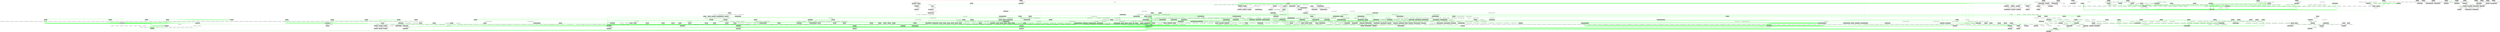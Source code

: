 digraph code {
	graph [bgcolor=white fontname="Courier" splines="ortho"];
	node [fillcolor=gray style=filled shape=box];
	edge [arrowhead="normal"];
	"0x08049980" -> "0x08088070" [label="sym.__libc_csu_fini" color="red" URL="sym.__libc_csu_fini/0x08088070"];
	"0x08088070" [label="sym.__libc_csu_fini" URL="sym.__libc_csu_fini/0x08088070"];
	"0x08049980" -> "0x08088080" [label="sym.__libc_csu_init" color="red" URL="sym.__libc_csu_init/0x08088080"];
	"0x08088080" [label="sym.__libc_csu_init" URL="sym.__libc_csu_init/0x08088080"];
	"0x08049980" -> "0x08049a6c" [label="sym.main" color="red" URL="sym.main/0x08049a6c"];
	"0x08049a6c" [label="sym.main" URL="sym.main/0x08049a6c"];
	"0x080499b0" -> "0x08090fc4" [label="obj.__TMC_END" color="red" URL="obj.__TMC_END/0x08090fc4"];
	"0x08090fc4" [label="obj.__TMC_END" URL="obj.__TMC_END/0x08090fc4"];
	"0x080499e0" -> "0x08090fc4" [label="obj.__TMC_END" color="red" URL="obj.__TMC_END/0x08090fc4"];
	"0x08090fc4" [label="obj.__TMC_END" URL="obj.__TMC_END/0x08090fc4"];
	"0x080499e0" -> "0x08090fc4" [label="obj.__TMC_END" color="red" URL="obj.__TMC_END/0x08090fc4"];
	"0x08090fc4" [label="obj.__TMC_END" URL="obj.__TMC_END/0x08090fc4"];
	"0x08049a20" -> "0x080499b0" [label="sym.deregister_tm_clones" color="green" URL="sym.deregister_tm_clones/0x080499b0"];
	"0x080499b0" [label="sym.deregister_tm_clones" URL="sym.deregister_tm_clones/0x080499b0"];
	"0x08049a20" -> "0x08090fc4" [label="obj.__TMC_END" color="red" URL="obj.__TMC_END/0x08090fc4"];
	"0x08090fc4" [label="obj.__TMC_END" URL="obj.__TMC_END/0x08090fc4"];
	"0x08049a40" -> "0x08090b0c" [label="obj.__JCR_END" color="red" URL="obj.__JCR_END/0x08090b0c"];
	"0x08090b0c" [label="obj.__JCR_END" URL="obj.__JCR_END/0x08090b0c"];
	"0x08049a40" -> "0x080499e0" [label="sym.register_tm_clones" color="green" URL="sym.register_tm_clones/0x080499e0"];
	"0x080499e0" [label="sym.register_tm_clones" URL="sym.register_tm_clones/0x080499e0"];
	"0x08049a40" -> "0x08090b0c" [label="obj.__JCR_END" color="red" URL="obj.__JCR_END/0x08090b0c"];
	"0x08090b0c" [label="obj.__JCR_END" URL="obj.__JCR_END/0x08090b0c"];
	"0x08049a40" -> "0x080499e0" [label="sym.register_tm_clones" color="green" URL="sym.register_tm_clones/0x080499e0"];
	"0x080499e0" [label="sym.register_tm_clones" URL="sym.register_tm_clones/0x080499e0"];
	"0x0804af23" -> "0x0804aeac" [label="sym.emit_byte" color="green" URL="sym.emit_byte/0x0804aeac"];
	"0x0804aeac" [label="sym.emit_byte" URL="sym.emit_byte/0x0804aeac"];
	"0x0804af23" -> "0x0804aeac" [label="sym.emit_byte" color="green" URL="sym.emit_byte/0x0804aeac"];
	"0x0804aeac" [label="sym.emit_byte" URL="sym.emit_byte/0x0804aeac"];
	"0x0804af23" -> "0x0804aeac" [label="sym.emit_byte" color="green" URL="sym.emit_byte/0x0804aeac"];
	"0x0804aeac" [label="sym.emit_byte" URL="sym.emit_byte/0x0804aeac"];
	"0x0804af23" -> "0x0804aeac" [label="sym.emit_byte" color="green" URL="sym.emit_byte/0x0804aeac"];
	"0x0804aeac" [label="sym.emit_byte" URL="sym.emit_byte/0x0804aeac"];
	"0x0804af23" -> "0x0804aeac" [label="sym.emit_byte" color="green" URL="sym.emit_byte/0x0804aeac"];
	"0x0804aeac" [label="sym.emit_byte" URL="sym.emit_byte/0x0804aeac"];
	"0x0804af23" -> "0x0804aeac" [label="sym.emit_byte" color="green" URL="sym.emit_byte/0x0804aeac"];
	"0x0804aeac" [label="sym.emit_byte" URL="sym.emit_byte/0x0804aeac"];
	"0x0804af23" -> "0x0804aeac" [label="sym.emit_byte" color="green" URL="sym.emit_byte/0x0804aeac"];
	"0x0804aeac" [label="sym.emit_byte" URL="sym.emit_byte/0x0804aeac"];
	"0x0804af23" -> "0x0804aeac" [label="sym.emit_byte" color="green" URL="sym.emit_byte/0x0804aeac"];
	"0x0804aeac" [label="sym.emit_byte" URL="sym.emit_byte/0x0804aeac"];
	"0x0804af23" -> "0x0804aeac" [label="sym.emit_byte" color="green" URL="sym.emit_byte/0x0804aeac"];
	"0x0804aeac" [label="sym.emit_byte" URL="sym.emit_byte/0x0804aeac"];
	"0x0804af23" -> "0x0804aeac" [label="sym.emit_byte" color="green" URL="sym.emit_byte/0x0804aeac"];
	"0x0804aeac" [label="sym.emit_byte" URL="sym.emit_byte/0x0804aeac"];
	"0x0804af23" -> "0x0804aeac" [label="sym.emit_byte" color="green" URL="sym.emit_byte/0x0804aeac"];
	"0x0804aeac" [label="sym.emit_byte" URL="sym.emit_byte/0x0804aeac"];
	"0x0804af23" -> "0x0804aeac" [label="sym.emit_byte" color="green" URL="sym.emit_byte/0x0804aeac"];
	"0x0804aeac" [label="sym.emit_byte" URL="sym.emit_byte/0x0804aeac"];
	"0x0804af23" -> "0x0804aeac" [label="sym.emit_byte" color="green" URL="sym.emit_byte/0x0804aeac"];
	"0x0804aeac" [label="sym.emit_byte" URL="sym.emit_byte/0x0804aeac"];
	"0x0804b268" -> "0x0804a3be" [label="sym.__x86.get_pc_thunk.bx" color="green" URL="sym.__x86.get_pc_thunk.bx/0x0804a3be"];
	"0x0804a3be" [label="sym.__x86.get_pc_thunk.bx" URL="sym.__x86.get_pc_thunk.bx/0x0804a3be"];
	"0x0804b268" -> "0x0804aeac" [label="sym.emit_byte" color="green" URL="sym.emit_byte/0x0804aeac"];
	"0x0804aeac" [label="sym.emit_byte" URL="sym.emit_byte/0x0804aeac"];
	"0x0804b268" -> "0x0804aeac" [label="sym.emit_byte" color="green" URL="sym.emit_byte/0x0804aeac"];
	"0x0804aeac" [label="sym.emit_byte" URL="sym.emit_byte/0x0804aeac"];
	"0x0804b268" -> "0x0804aeac" [label="sym.emit_byte" color="green" URL="sym.emit_byte/0x0804aeac"];
	"0x0804aeac" [label="sym.emit_byte" URL="sym.emit_byte/0x0804aeac"];
	"0x0804b268" -> "0x0804aeac" [label="sym.emit_byte" color="green" URL="sym.emit_byte/0x0804aeac"];
	"0x0804aeac" [label="sym.emit_byte" URL="sym.emit_byte/0x0804aeac"];
	"0x0804b268" -> "0x0804aeac" [label="sym.emit_byte" color="green" URL="sym.emit_byte/0x0804aeac"];
	"0x0804aeac" [label="sym.emit_byte" URL="sym.emit_byte/0x0804aeac"];
	"0x0804b268" -> "0x0804aeac" [label="sym.emit_byte" color="green" URL="sym.emit_byte/0x0804aeac"];
	"0x0804aeac" [label="sym.emit_byte" URL="sym.emit_byte/0x0804aeac"];
	"0x0804b268" -> "0x0804aeac" [label="sym.emit_byte" color="green" URL="sym.emit_byte/0x0804aeac"];
	"0x0804aeac" [label="sym.emit_byte" URL="sym.emit_byte/0x0804aeac"];
	"0x0804b268" -> "0x0804aeac" [label="sym.emit_byte" color="green" URL="sym.emit_byte/0x0804aeac"];
	"0x0804aeac" [label="sym.emit_byte" URL="sym.emit_byte/0x0804aeac"];
	"0x0804b5f3" -> "0x0804a3be" [label="sym.__x86.get_pc_thunk.bx" color="green" URL="sym.__x86.get_pc_thunk.bx/0x0804a3be"];
	"0x0804a3be" [label="sym.__x86.get_pc_thunk.bx" URL="sym.__x86.get_pc_thunk.bx/0x0804a3be"];
	"0x0804b5f3" -> "0x0804af23" [label="sym.finish_pass" color="green" URL="sym.finish_pass/0x0804af23"];
	"0x0804af23" [label="sym.finish_pass" URL="sym.finish_pass/0x0804af23"];
	"0x0804b5f3" -> "0x0804aeac" [label="sym.emit_byte" color="green" URL="sym.emit_byte/0x0804aeac"];
	"0x0804aeac" [label="sym.emit_byte" URL="sym.emit_byte/0x0804aeac"];
	"0x0804b5f3" -> "0x0804aeac" [label="sym.emit_byte" color="green" URL="sym.emit_byte/0x0804aeac"];
	"0x0804aeac" [label="sym.emit_byte" URL="sym.emit_byte/0x0804aeac"];
	"0x0804b5f3" -> "0x08049920" [label="sym.imp.memset" color="green" URL="sym.imp.memset/0x08049920"];
	"0x08049920" [label="sym.imp.memset" URL="sym.imp.memset/0x08049920"];
	"0x0804b5f3" -> "0x08049920" [label="sym.imp.memset" color="green" URL="sym.imp.memset/0x08049920"];
	"0x08049920" [label="sym.imp.memset" URL="sym.imp.memset/0x08049920"];
	"0x0804b769" -> "0x0804b268" [label="sym.arith_encode" color="green" URL="sym.arith_encode/0x0804b268"];
	"0x0804b268" [label="sym.arith_encode" URL="sym.arith_encode/0x0804b268"];
	"0x0804b769" -> "0x0804b268" [label="sym.arith_encode" color="green" URL="sym.arith_encode/0x0804b268"];
	"0x0804b268" [label="sym.arith_encode" URL="sym.arith_encode/0x0804b268"];
	"0x0804b769" -> "0x0804b268" [label="sym.arith_encode" color="green" URL="sym.arith_encode/0x0804b268"];
	"0x0804b268" [label="sym.arith_encode" URL="sym.arith_encode/0x0804b268"];
	"0x0804b769" -> "0x0804b268" [label="sym.arith_encode" color="green" URL="sym.arith_encode/0x0804b268"];
	"0x0804b268" [label="sym.arith_encode" URL="sym.arith_encode/0x0804b268"];
	"0x0804b769" -> "0x0804b268" [label="sym.arith_encode" color="green" URL="sym.arith_encode/0x0804b268"];
	"0x0804b268" [label="sym.arith_encode" URL="sym.arith_encode/0x0804b268"];
	"0x0804b769" -> "0x0804b268" [label="sym.arith_encode" color="green" URL="sym.arith_encode/0x0804b268"];
	"0x0804b268" [label="sym.arith_encode" URL="sym.arith_encode/0x0804b268"];
	"0x0804b769" -> "0x0804b268" [label="sym.arith_encode" color="green" URL="sym.arith_encode/0x0804b268"];
	"0x0804b268" [label="sym.arith_encode" URL="sym.arith_encode/0x0804b268"];
	"0x0804b769" -> "0x0804b268" [label="sym.arith_encode" color="green" URL="sym.arith_encode/0x0804b268"];
	"0x0804b268" [label="sym.arith_encode" URL="sym.arith_encode/0x0804b268"];
	"0x0804b769" -> "0x0804b5f3" [label="sym.emit_restart" color="green" URL="sym.emit_restart/0x0804b5f3"];
	"0x0804b5f3" [label="sym.emit_restart" URL="sym.emit_restart/0x0804b5f3"];
	"0x0804baec" -> "0x0804b268" [label="sym.arith_encode" color="green" URL="sym.arith_encode/0x0804b268"];
	"0x0804b268" [label="sym.arith_encode" URL="sym.arith_encode/0x0804b268"];
	"0x0804baec" -> "0x0804b268" [label="sym.arith_encode" color="green" URL="sym.arith_encode/0x0804b268"];
	"0x0804b268" [label="sym.arith_encode" URL="sym.arith_encode/0x0804b268"];
	"0x0804baec" -> "0x0804b268" [label="sym.arith_encode" color="green" URL="sym.arith_encode/0x0804b268"];
	"0x0804b268" [label="sym.arith_encode" URL="sym.arith_encode/0x0804b268"];
	"0x0804baec" -> "0x0804b268" [label="sym.arith_encode" color="green" URL="sym.arith_encode/0x0804b268"];
	"0x0804b268" [label="sym.arith_encode" URL="sym.arith_encode/0x0804b268"];
	"0x0804baec" -> "0x0804b268" [label="sym.arith_encode" color="green" URL="sym.arith_encode/0x0804b268"];
	"0x0804b268" [label="sym.arith_encode" URL="sym.arith_encode/0x0804b268"];
	"0x0804baec" -> "0x0804b268" [label="sym.arith_encode" color="green" URL="sym.arith_encode/0x0804b268"];
	"0x0804b268" [label="sym.arith_encode" URL="sym.arith_encode/0x0804b268"];
	"0x0804baec" -> "0x0804b268" [label="sym.arith_encode" color="green" URL="sym.arith_encode/0x0804b268"];
	"0x0804b268" [label="sym.arith_encode" URL="sym.arith_encode/0x0804b268"];
	"0x0804baec" -> "0x0804b268" [label="sym.arith_encode" color="green" URL="sym.arith_encode/0x0804b268"];
	"0x0804b268" [label="sym.arith_encode" URL="sym.arith_encode/0x0804b268"];
	"0x0804baec" -> "0x0804b268" [label="sym.arith_encode" color="green" URL="sym.arith_encode/0x0804b268"];
	"0x0804b268" [label="sym.arith_encode" URL="sym.arith_encode/0x0804b268"];
	"0x0804baec" -> "0x0804b268" [label="sym.arith_encode" color="green" URL="sym.arith_encode/0x0804b268"];
	"0x0804b268" [label="sym.arith_encode" URL="sym.arith_encode/0x0804b268"];
	"0x0804baec" -> "0x0804b268" [label="sym.arith_encode" color="green" URL="sym.arith_encode/0x0804b268"];
	"0x0804b268" [label="sym.arith_encode" URL="sym.arith_encode/0x0804b268"];
	"0x0804baec" -> "0x0804b268" [label="sym.arith_encode" color="green" URL="sym.arith_encode/0x0804b268"];
	"0x0804b268" [label="sym.arith_encode" URL="sym.arith_encode/0x0804b268"];
	"0x0804baec" -> "0x0804b5f3" [label="sym.emit_restart" color="green" URL="sym.emit_restart/0x0804b5f3"];
	"0x0804b5f3" [label="sym.emit_restart" URL="sym.emit_restart/0x0804b5f3"];
	"0x0804bf03" -> "0x0804b268" [label="sym.arith_encode" color="green" URL="sym.arith_encode/0x0804b268"];
	"0x0804b268" [label="sym.arith_encode" URL="sym.arith_encode/0x0804b268"];
	"0x0804bf03" -> "0x0804b5f3" [label="sym.emit_restart" color="green" URL="sym.emit_restart/0x0804b5f3"];
	"0x0804b5f3" [label="sym.emit_restart" URL="sym.emit_restart/0x0804b5f3"];
	"0x0804c006" -> "0x0804b268" [label="sym.arith_encode" color="green" URL="sym.arith_encode/0x0804b268"];
	"0x0804b268" [label="sym.arith_encode" URL="sym.arith_encode/0x0804b268"];
	"0x0804c006" -> "0x0804b268" [label="sym.arith_encode" color="green" URL="sym.arith_encode/0x0804b268"];
	"0x0804b268" [label="sym.arith_encode" URL="sym.arith_encode/0x0804b268"];
	"0x0804c006" -> "0x0804b268" [label="sym.arith_encode" color="green" URL="sym.arith_encode/0x0804b268"];
	"0x0804b268" [label="sym.arith_encode" URL="sym.arith_encode/0x0804b268"];
	"0x0804c006" -> "0x0804b268" [label="sym.arith_encode" color="green" URL="sym.arith_encode/0x0804b268"];
	"0x0804b268" [label="sym.arith_encode" URL="sym.arith_encode/0x0804b268"];
	"0x0804c006" -> "0x0804b268" [label="sym.arith_encode" color="green" URL="sym.arith_encode/0x0804b268"];
	"0x0804b268" [label="sym.arith_encode" URL="sym.arith_encode/0x0804b268"];
	"0x0804c006" -> "0x0804b268" [label="sym.arith_encode" color="green" URL="sym.arith_encode/0x0804b268"];
	"0x0804b268" [label="sym.arith_encode" URL="sym.arith_encode/0x0804b268"];
	"0x0804c006" -> "0x0804b268" [label="sym.arith_encode" color="green" URL="sym.arith_encode/0x0804b268"];
	"0x0804b268" [label="sym.arith_encode" URL="sym.arith_encode/0x0804b268"];
	"0x0804c006" -> "0x0804b268" [label="sym.arith_encode" color="green" URL="sym.arith_encode/0x0804b268"];
	"0x0804b268" [label="sym.arith_encode" URL="sym.arith_encode/0x0804b268"];
	"0x0804c006" -> "0x0804b268" [label="sym.arith_encode" color="green" URL="sym.arith_encode/0x0804b268"];
	"0x0804b268" [label="sym.arith_encode" URL="sym.arith_encode/0x0804b268"];
	"0x0804c006" -> "0x0804b5f3" [label="sym.emit_restart" color="green" URL="sym.emit_restart/0x0804b5f3"];
	"0x0804b5f3" [label="sym.emit_restart" URL="sym.emit_restart/0x0804b5f3"];
	"0x0804c3b7" -> "0x0804b268" [label="sym.arith_encode" color="green" URL="sym.arith_encode/0x0804b268"];
	"0x0804b268" [label="sym.arith_encode" URL="sym.arith_encode/0x0804b268"];
	"0x0804c3b7" -> "0x0804b268" [label="sym.arith_encode" color="green" URL="sym.arith_encode/0x0804b268"];
	"0x0804b268" [label="sym.arith_encode" URL="sym.arith_encode/0x0804b268"];
	"0x0804c3b7" -> "0x0804b268" [label="sym.arith_encode" color="green" URL="sym.arith_encode/0x0804b268"];
	"0x0804b268" [label="sym.arith_encode" URL="sym.arith_encode/0x0804b268"];
	"0x0804c3b7" -> "0x0804b268" [label="sym.arith_encode" color="green" URL="sym.arith_encode/0x0804b268"];
	"0x0804b268" [label="sym.arith_encode" URL="sym.arith_encode/0x0804b268"];
	"0x0804c3b7" -> "0x0804b268" [label="sym.arith_encode" color="green" URL="sym.arith_encode/0x0804b268"];
	"0x0804b268" [label="sym.arith_encode" URL="sym.arith_encode/0x0804b268"];
	"0x0804c3b7" -> "0x0804b268" [label="sym.arith_encode" color="green" URL="sym.arith_encode/0x0804b268"];
	"0x0804b268" [label="sym.arith_encode" URL="sym.arith_encode/0x0804b268"];
	"0x0804c3b7" -> "0x0804b268" [label="sym.arith_encode" color="green" URL="sym.arith_encode/0x0804b268"];
	"0x0804b268" [label="sym.arith_encode" URL="sym.arith_encode/0x0804b268"];
	"0x0804c3b7" -> "0x0804b268" [label="sym.arith_encode" color="green" URL="sym.arith_encode/0x0804b268"];
	"0x0804b268" [label="sym.arith_encode" URL="sym.arith_encode/0x0804b268"];
	"0x0804c3b7" -> "0x0804b268" [label="sym.arith_encode" color="green" URL="sym.arith_encode/0x0804b268"];
	"0x0804b268" [label="sym.arith_encode" URL="sym.arith_encode/0x0804b268"];
	"0x0804c3b7" -> "0x0804b268" [label="sym.arith_encode" color="green" URL="sym.arith_encode/0x0804b268"];
	"0x0804b268" [label="sym.arith_encode" URL="sym.arith_encode/0x0804b268"];
	"0x0804c3b7" -> "0x0804b268" [label="sym.arith_encode" color="green" URL="sym.arith_encode/0x0804b268"];
	"0x0804b268" [label="sym.arith_encode" URL="sym.arith_encode/0x0804b268"];
	"0x0804c3b7" -> "0x0804b268" [label="sym.arith_encode" color="green" URL="sym.arith_encode/0x0804b268"];
	"0x0804b268" [label="sym.arith_encode" URL="sym.arith_encode/0x0804b268"];
	"0x0804c3b7" -> "0x0804b268" [label="sym.arith_encode" color="green" URL="sym.arith_encode/0x0804b268"];
	"0x0804b268" [label="sym.arith_encode" URL="sym.arith_encode/0x0804b268"];
	"0x0804c3b7" -> "0x0804b268" [label="sym.arith_encode" color="green" URL="sym.arith_encode/0x0804b268"];
	"0x0804b268" [label="sym.arith_encode" URL="sym.arith_encode/0x0804b268"];
	"0x0804c3b7" -> "0x0804b268" [label="sym.arith_encode" color="green" URL="sym.arith_encode/0x0804b268"];
	"0x0804b268" [label="sym.arith_encode" URL="sym.arith_encode/0x0804b268"];
	"0x0804c3b7" -> "0x0804b268" [label="sym.arith_encode" color="green" URL="sym.arith_encode/0x0804b268"];
	"0x0804b268" [label="sym.arith_encode" URL="sym.arith_encode/0x0804b268"];
	"0x0804c3b7" -> "0x0804b268" [label="sym.arith_encode" color="green" URL="sym.arith_encode/0x0804b268"];
	"0x0804b268" [label="sym.arith_encode" URL="sym.arith_encode/0x0804b268"];
	"0x0804c3b7" -> "0x0804b268" [label="sym.arith_encode" color="green" URL="sym.arith_encode/0x0804b268"];
	"0x0804b268" [label="sym.arith_encode" URL="sym.arith_encode/0x0804b268"];
	"0x0804c3b7" -> "0x0804b268" [label="sym.arith_encode" color="green" URL="sym.arith_encode/0x0804b268"];
	"0x0804b268" [label="sym.arith_encode" URL="sym.arith_encode/0x0804b268"];
	"0x0804c3b7" -> "0x0804b5f3" [label="sym.emit_restart" color="green" URL="sym.emit_restart/0x0804b5f3"];
	"0x0804b5f3" [label="sym.emit_restart" URL="sym.emit_restart/0x0804b5f3"];
	"0x0804ca35" -> "0x0804a3be" [label="sym.__x86.get_pc_thunk.bx" color="green" URL="sym.__x86.get_pc_thunk.bx/0x0804a3be"];
	"0x0804a3be" [label="sym.__x86.get_pc_thunk.bx" URL="sym.__x86.get_pc_thunk.bx/0x0804a3be"];
	"0x0804ca35" -> "0x08049920" [label="sym.imp.memset" color="green" URL="sym.imp.memset/0x08049920"];
	"0x08049920" [label="sym.imp.memset" URL="sym.imp.memset/0x08049920"];
	"0x0804ca35" -> "0x08049920" [label="sym.imp.memset" color="green" URL="sym.imp.memset/0x08049920"];
	"0x08049920" [label="sym.imp.memset" URL="sym.imp.memset/0x08049920"];
	"0x0804ce52" -> "0x0804a3be" [label="sym.__x86.get_pc_thunk.bx" color="green" URL="sym.__x86.get_pc_thunk.bx/0x0804a3be"];
	"0x0804a3be" [label="sym.__x86.get_pc_thunk.bx" URL="sym.__x86.get_pc_thunk.bx/0x0804a3be"];
	"0x0804ce52" -> "0x0804cdd4" [label="sym.start_iMCU_row" color="green" URL="sym.start_iMCU_row/0x0804cdd4"];
	"0x0804cdd4" [label="sym.start_iMCU_row" URL="sym.start_iMCU_row/0x0804cdd4"];
	"0x0804cf7f" -> "0x0804a3be" [label="sym.__x86.get_pc_thunk.bx" color="green" URL="sym.__x86.get_pc_thunk.bx/0x0804a3be"];
	"0x0804a3be" [label="sym.__x86.get_pc_thunk.bx" URL="sym.__x86.get_pc_thunk.bx/0x0804a3be"];
	"0x0804cf7f" -> "0x0804cdd4" [label="sym.start_iMCU_row" color="green" URL="sym.start_iMCU_row/0x0804cdd4"];
	"0x0804cdd4" [label="sym.start_iMCU_row" URL="sym.start_iMCU_row/0x0804cdd4"];
	"0x0804cf7f" -> "0x08049920" [label="sym.imp.memset" color="green" URL="sym.imp.memset/0x08049920"];
	"0x08049920" [label="sym.imp.memset" URL="sym.imp.memset/0x08049920"];
	"0x0804cf7f" -> "0x08049920" [label="sym.imp.memset" color="green" URL="sym.imp.memset/0x08049920"];
	"0x08049920" [label="sym.imp.memset" URL="sym.imp.memset/0x08049920"];
	"0x0804d294" -> "0x0804a3be" [label="sym.__x86.get_pc_thunk.bx" color="green" URL="sym.__x86.get_pc_thunk.bx/0x0804a3be"];
	"0x0804a3be" [label="sym.__x86.get_pc_thunk.bx" URL="sym.__x86.get_pc_thunk.bx/0x0804a3be"];
	"0x0804d294" -> "0x0804d5cf" [label="sym.compress_output" color="green" URL="sym.compress_output/0x0804d5cf"];
	"0x0804d5cf" [label="sym.compress_output" URL="sym.compress_output/0x0804d5cf"];
	"0x0804d294" -> "0x08049920" [label="sym.imp.memset" color="green" URL="sym.imp.memset/0x08049920"];
	"0x08049920" [label="sym.imp.memset" URL="sym.imp.memset/0x08049920"];
	"0x0804d294" -> "0x08049920" [label="sym.imp.memset" color="green" URL="sym.imp.memset/0x08049920"];
	"0x08049920" [label="sym.imp.memset" URL="sym.imp.memset/0x08049920"];
	"0x0804d5cf" -> "0x0804cdd4" [label="sym.start_iMCU_row" color="green" URL="sym.start_iMCU_row/0x0804cdd4"];
	"0x0804cdd4" [label="sym.start_iMCU_row" URL="sym.start_iMCU_row/0x0804cdd4"];
	"0x0804e98c" -> "0x0804a3be" [label="sym.__x86.get_pc_thunk.bx" color="green" URL="sym.__x86.get_pc_thunk.bx/0x0804a3be"];
	"0x0804a3be" [label="sym.__x86.get_pc_thunk.bx" URL="sym.__x86.get_pc_thunk.bx/0x0804a3be"];
	"0x0804eab1" -> "0x0804a3be" [label="sym.__x86.get_pc_thunk.bx" color="green" URL="sym.__x86.get_pc_thunk.bx/0x0804a3be"];
	"0x0804a3be" [label="sym.__x86.get_pc_thunk.bx" URL="sym.__x86.get_pc_thunk.bx/0x0804a3be"];
	"0x0804f47c" -> "0x0804a3be" [label="sym.__x86.get_pc_thunk.bx" color="green" URL="sym.__x86.get_pc_thunk.bx/0x0804a3be"];
	"0x0804a3be" [label="sym.__x86.get_pc_thunk.bx" URL="sym.__x86.get_pc_thunk.bx/0x0804a3be"];
	"0x0804f47c" -> "0x08049920" [label="sym.imp.memset" color="green" URL="sym.imp.memset/0x08049920"];
	"0x08049920" [label="sym.imp.memset" URL="sym.imp.memset/0x08049920"];
	"0x0804f846" -> "0x0804f782" [label="sym.dump_buffer_s" color="green" URL="sym.dump_buffer_s/0x0804f782"];
	"0x0804f782" [label="sym.dump_buffer_s" URL="sym.dump_buffer_s/0x0804f782"];
	"0x0804f846" -> "0x0804f782" [label="sym.dump_buffer_s" color="green" URL="sym.dump_buffer_s/0x0804f782"];
	"0x0804f782" [label="sym.dump_buffer_s" URL="sym.dump_buffer_s/0x0804f782"];
	"0x0804f996" -> "0x0804f7d4" [label="sym.dump_buffer_e" color="green" URL="sym.dump_buffer_e/0x0804f7d4"];
	"0x0804f7d4" [label="sym.dump_buffer_e" URL="sym.dump_buffer_e/0x0804f7d4"];
	"0x0804f996" -> "0x0804f7d4" [label="sym.dump_buffer_e" color="green" URL="sym.dump_buffer_e/0x0804f7d4"];
	"0x0804f7d4" [label="sym.dump_buffer_e" URL="sym.dump_buffer_e/0x0804f7d4"];
	"0x0804fae0" -> "0x0804f846" [label="sym.emit_bits_s" color="green" URL="sym.emit_bits_s/0x0804f846"];
	"0x0804f846" [label="sym.emit_bits_s" URL="sym.emit_bits_s/0x0804f846"];
	"0x0804fb2e" -> "0x0804f996" [label="sym.emit_bits_e" color="green" URL="sym.emit_bits_e/0x0804f996"];
	"0x0804f996" [label="sym.emit_bits_e" URL="sym.emit_bits_e/0x0804f996"];
	"0x0804fb6c" -> "0x0804f996" [label="sym.emit_bits_e" color="green" URL="sym.emit_bits_e/0x0804f996"];
	"0x0804f996" [label="sym.emit_bits_e" URL="sym.emit_bits_e/0x0804f996"];
	"0x0804fbe2" -> "0x0804f996" [label="sym.emit_bits_e" color="green" URL="sym.emit_bits_e/0x0804f996"];
	"0x0804f996" [label="sym.emit_bits_e" URL="sym.emit_bits_e/0x0804f996"];
	"0x0804fc58" -> "0x0804f996" [label="sym.emit_bits_e" color="green" URL="sym.emit_bits_e/0x0804f996"];
	"0x0804f996" [label="sym.emit_bits_e" URL="sym.emit_bits_e/0x0804f996"];
	"0x0804fca1" -> "0x0804fbe2" [label="sym.emit_ac_symbol" color="green" URL="sym.emit_ac_symbol/0x0804fbe2"];
	"0x0804fbe2" [label="sym.emit_ac_symbol" URL="sym.emit_ac_symbol/0x0804fbe2"];
	"0x0804fca1" -> "0x0804fc58" [label="sym.emit_buffered_bits" color="green" URL="sym.emit_buffered_bits/0x0804fc58"];
	"0x0804fc58" [label="sym.emit_buffered_bits" URL="sym.emit_buffered_bits/0x0804fc58"];
	"0x0804fca1" -> "0x0804f996" [label="sym.emit_bits_e" color="green" URL="sym.emit_bits_e/0x0804f996"];
	"0x0804f996" [label="sym.emit_bits_e" URL="sym.emit_bits_e/0x0804f996"];
	"0x0804fda7" -> "0x0804fae0" [label="sym.flush_bits_s" color="green" URL="sym.flush_bits_s/0x0804fae0"];
	"0x0804fae0" [label="sym.flush_bits_s" URL="sym.flush_bits_s/0x0804fae0"];
	"0x0804fda7" -> "0x0804f782" [label="sym.dump_buffer_s" color="green" URL="sym.dump_buffer_s/0x0804f782"];
	"0x0804f782" [label="sym.dump_buffer_s" URL="sym.dump_buffer_s/0x0804f782"];
	"0x0804fda7" -> "0x0804f782" [label="sym.dump_buffer_s" color="green" URL="sym.dump_buffer_s/0x0804f782"];
	"0x0804f782" [label="sym.dump_buffer_s" URL="sym.dump_buffer_s/0x0804f782"];
	"0x0804fe91" -> "0x0804fca1" [label="sym.emit_eobrun" color="green" URL="sym.emit_eobrun/0x0804fca1"];
	"0x0804fca1" [label="sym.emit_eobrun" URL="sym.emit_eobrun/0x0804fca1"];
	"0x0804fe91" -> "0x0804fb2e" [label="sym.flush_bits_e" color="green" URL="sym.flush_bits_e/0x0804fb2e"];
	"0x0804fb2e" [label="sym.flush_bits_e" URL="sym.flush_bits_e/0x0804fb2e"];
	"0x0804fe91" -> "0x0804f7d4" [label="sym.dump_buffer_e" color="green" URL="sym.dump_buffer_e/0x0804f7d4"];
	"0x0804f7d4" [label="sym.dump_buffer_e" URL="sym.dump_buffer_e/0x0804f7d4"];
	"0x0804fe91" -> "0x0804f7d4" [label="sym.dump_buffer_e" color="green" URL="sym.dump_buffer_e/0x0804f7d4"];
	"0x0804f7d4" [label="sym.dump_buffer_e" URL="sym.dump_buffer_e/0x0804f7d4"];
	"0x0804ffa2" -> "0x0804fb6c" [label="sym.emit_dc_symbol" color="green" URL="sym.emit_dc_symbol/0x0804fb6c"];
	"0x0804fb6c" [label="sym.emit_dc_symbol" URL="sym.emit_dc_symbol/0x0804fb6c"];
	"0x0804ffa2" -> "0x0804f996" [label="sym.emit_bits_e" color="green" URL="sym.emit_bits_e/0x0804f996"];
	"0x0804f996" [label="sym.emit_bits_e" URL="sym.emit_bits_e/0x0804f996"];
	"0x0804ffa2" -> "0x0804fe91" [label="sym.emit_restart_e" color="green" URL="sym.emit_restart_e/0x0804fe91"];
	"0x0804fe91" [label="sym.emit_restart_e" URL="sym.emit_restart_e/0x0804fe91"];
	"0x080501ab" -> "0x0804fbe2" [label="sym.emit_ac_symbol" color="green" URL="sym.emit_ac_symbol/0x0804fbe2"];
	"0x0804fbe2" [label="sym.emit_ac_symbol" URL="sym.emit_ac_symbol/0x0804fbe2"];
	"0x080501ab" -> "0x0804fbe2" [label="sym.emit_ac_symbol" color="green" URL="sym.emit_ac_symbol/0x0804fbe2"];
	"0x0804fbe2" [label="sym.emit_ac_symbol" URL="sym.emit_ac_symbol/0x0804fbe2"];
	"0x080501ab" -> "0x0804f996" [label="sym.emit_bits_e" color="green" URL="sym.emit_bits_e/0x0804f996"];
	"0x0804f996" [label="sym.emit_bits_e" URL="sym.emit_bits_e/0x0804f996"];
	"0x080501ab" -> "0x0804fca1" [label="sym.emit_eobrun" color="green" URL="sym.emit_eobrun/0x0804fca1"];
	"0x0804fca1" [label="sym.emit_eobrun" URL="sym.emit_eobrun/0x0804fca1"];
	"0x080501ab" -> "0x0804fca1" [label="sym.emit_eobrun" color="green" URL="sym.emit_eobrun/0x0804fca1"];
	"0x0804fca1" [label="sym.emit_eobrun" URL="sym.emit_eobrun/0x0804fca1"];
	"0x080501ab" -> "0x0804fe91" [label="sym.emit_restart_e" color="green" URL="sym.emit_restart_e/0x0804fe91"];
	"0x0804fe91" [label="sym.emit_restart_e" URL="sym.emit_restart_e/0x0804fe91"];
	"0x0805045b" -> "0x0804f996" [label="sym.emit_bits_e" color="green" URL="sym.emit_bits_e/0x0804f996"];
	"0x0804f996" [label="sym.emit_bits_e" URL="sym.emit_bits_e/0x0804f996"];
	"0x0805045b" -> "0x0804fe91" [label="sym.emit_restart_e" color="green" URL="sym.emit_restart_e/0x0804fe91"];
	"0x0804fe91" [label="sym.emit_restart_e" URL="sym.emit_restart_e/0x0804fe91"];
	"0x080505a2" -> "0x0804fca1" [label="sym.emit_eobrun" color="green" URL="sym.emit_eobrun/0x0804fca1"];
	"0x0804fca1" [label="sym.emit_eobrun" URL="sym.emit_eobrun/0x0804fca1"];
	"0x080505a2" -> "0x0804fbe2" [label="sym.emit_ac_symbol" color="green" URL="sym.emit_ac_symbol/0x0804fbe2"];
	"0x0804fbe2" [label="sym.emit_ac_symbol" URL="sym.emit_ac_symbol/0x0804fbe2"];
	"0x080505a2" -> "0x0804f996" [label="sym.emit_bits_e" color="green" URL="sym.emit_bits_e/0x0804f996"];
	"0x0804f996" [label="sym.emit_bits_e" URL="sym.emit_bits_e/0x0804f996"];
	"0x080505a2" -> "0x0804fc58" [label="sym.emit_buffered_bits" color="green" URL="sym.emit_buffered_bits/0x0804fc58"];
	"0x0804fc58" [label="sym.emit_buffered_bits" URL="sym.emit_buffered_bits/0x0804fc58"];
	"0x080505a2" -> "0x0804fca1" [label="sym.emit_eobrun" color="green" URL="sym.emit_eobrun/0x0804fca1"];
	"0x0804fca1" [label="sym.emit_eobrun" URL="sym.emit_eobrun/0x0804fca1"];
	"0x080505a2" -> "0x0804fca1" [label="sym.emit_eobrun" color="green" URL="sym.emit_eobrun/0x0804fca1"];
	"0x0804fca1" [label="sym.emit_eobrun" URL="sym.emit_eobrun/0x0804fca1"];
	"0x080505a2" -> "0x0804fbe2" [label="sym.emit_ac_symbol" color="green" URL="sym.emit_ac_symbol/0x0804fbe2"];
	"0x0804fbe2" [label="sym.emit_ac_symbol" URL="sym.emit_ac_symbol/0x0804fbe2"];
	"0x080505a2" -> "0x0804fc58" [label="sym.emit_buffered_bits" color="green" URL="sym.emit_buffered_bits/0x0804fc58"];
	"0x0804fc58" [label="sym.emit_buffered_bits" URL="sym.emit_buffered_bits/0x0804fc58"];
	"0x080505a2" -> "0x0804fe91" [label="sym.emit_restart_e" color="green" URL="sym.emit_restart_e/0x0804fe91"];
	"0x0804fe91" [label="sym.emit_restart_e" URL="sym.emit_restart_e/0x0804fe91"];
	"0x08050933" -> "0x0804f846" [label="sym.emit_bits_s" color="green" URL="sym.emit_bits_s/0x0804f846"];
	"0x0804f846" [label="sym.emit_bits_s" URL="sym.emit_bits_s/0x0804f846"];
	"0x08050933" -> "0x0804f846" [label="sym.emit_bits_s" color="green" URL="sym.emit_bits_s/0x0804f846"];
	"0x0804f846" [label="sym.emit_bits_s" URL="sym.emit_bits_s/0x0804f846"];
	"0x08050933" -> "0x0804f846" [label="sym.emit_bits_s" color="green" URL="sym.emit_bits_s/0x0804f846"];
	"0x0804f846" [label="sym.emit_bits_s" URL="sym.emit_bits_s/0x0804f846"];
	"0x08050933" -> "0x0804f846" [label="sym.emit_bits_s" color="green" URL="sym.emit_bits_s/0x0804f846"];
	"0x0804f846" [label="sym.emit_bits_s" URL="sym.emit_bits_s/0x0804f846"];
	"0x08050933" -> "0x0804f846" [label="sym.emit_bits_s" color="green" URL="sym.emit_bits_s/0x0804f846"];
	"0x0804f846" [label="sym.emit_bits_s" URL="sym.emit_bits_s/0x0804f846"];
	"0x08050933" -> "0x0804f846" [label="sym.emit_bits_s" color="green" URL="sym.emit_bits_s/0x0804f846"];
	"0x0804f846" [label="sym.emit_bits_s" URL="sym.emit_bits_s/0x0804f846"];
	"0x08050bf4" -> "0x08050933" [label="sym.encode_one_block" color="green" URL="sym.encode_one_block/0x08050933"];
	"0x08050933" [label="sym.encode_one_block" URL="sym.encode_one_block/0x08050933"];
	"0x08050bf4" -> "0x0804fda7" [label="sym.emit_restart_s" color="green" URL="sym.emit_restart_s/0x0804fda7"];
	"0x0804fda7" [label="sym.emit_restart_s" URL="sym.emit_restart_s/0x0804fda7"];
	"0x08050df3" -> "0x0804fae0" [label="sym.flush_bits_s" color="green" URL="sym.flush_bits_s/0x0804fae0"];
	"0x0804fae0" [label="sym.flush_bits_s" URL="sym.flush_bits_s/0x0804fae0"];
	"0x08050df3" -> "0x0804fca1" [label="sym.emit_eobrun" color="green" URL="sym.emit_eobrun/0x0804fca1"];
	"0x0804fca1" [label="sym.emit_eobrun" URL="sym.emit_eobrun/0x0804fca1"];
	"0x08050df3" -> "0x0804fb2e" [label="sym.flush_bits_e" color="green" URL="sym.flush_bits_e/0x0804fb2e"];
	"0x0804fb2e" [label="sym.flush_bits_e" URL="sym.flush_bits_e/0x0804fb2e"];
	"0x080510a7" -> "0x08050f31" [label="sym.htest_one_block" color="green" URL="sym.htest_one_block/0x08050f31"];
	"0x08050f31" [label="sym.htest_one_block" URL="sym.htest_one_block/0x08050f31"];
	"0x080511e4" -> "0x0804a3be" [label="sym.__x86.get_pc_thunk.bx" color="green" URL="sym.__x86.get_pc_thunk.bx/0x0804a3be"];
	"0x0804a3be" [label="sym.__x86.get_pc_thunk.bx" URL="sym.__x86.get_pc_thunk.bx/0x0804a3be"];
	"0x080511e4" -> "0x08049920" [label="sym.imp.memset" color="green" URL="sym.imp.memset/0x08049920"];
	"0x08049920" [label="sym.imp.memset" URL="sym.imp.memset/0x08049920"];
	"0x080511e4" -> "0x08049920" [label="sym.imp.memset" color="green" URL="sym.imp.memset/0x08049920"];
	"0x08049920" [label="sym.imp.memset" URL="sym.imp.memset/0x08049920"];
	"0x080511e4" -> "0x08049830" [label="sym.imp.memcpy" color="green" URL="sym.imp.memcpy/0x08049830"];
	"0x08049830" [label="sym.imp.memcpy" URL="sym.imp.memcpy/0x08049830"];
	"0x080515fd" -> "0x0804a3be" [label="sym.__x86.get_pc_thunk.bx" color="green" URL="sym.__x86.get_pc_thunk.bx/0x0804a3be"];
	"0x0804a3be" [label="sym.__x86.get_pc_thunk.bx" URL="sym.__x86.get_pc_thunk.bx/0x0804a3be"];
	"0x080515fd" -> "0x08049920" [label="sym.imp.memset" color="green" URL="sym.imp.memset/0x08049920"];
	"0x08049920" [label="sym.imp.memset" URL="sym.imp.memset/0x08049920"];
	"0x080515fd" -> "0x08049920" [label="sym.imp.memset" color="green" URL="sym.imp.memset/0x08049920"];
	"0x08049920" [label="sym.imp.memset" URL="sym.imp.memset/0x08049920"];
	"0x080515fd" -> "0x080511e4" [label="sym.jpeg_gen_optimal_table" color="green" URL="sym.jpeg_gen_optimal_table/0x080511e4"];
	"0x080511e4" [label="sym.jpeg_gen_optimal_table" URL="sym.jpeg_gen_optimal_table/0x080511e4"];
	"0x080515fd" -> "0x08055b07" [label="sym.jpeg_alloc_huff_table" color="green" URL="sym.jpeg_alloc_huff_table/0x08055b07"];
	"0x08055b07" [label="sym.jpeg_alloc_huff_table" URL="sym.jpeg_alloc_huff_table/0x08055b07"];
	"0x080515fd" -> "0x080511e4" [label="sym.jpeg_gen_optimal_table" color="green" URL="sym.jpeg_gen_optimal_table/0x080511e4"];
	"0x080511e4" [label="sym.jpeg_gen_optimal_table" URL="sym.jpeg_gen_optimal_table/0x080511e4"];
	"0x080515fd" -> "0x08055b07" [label="sym.jpeg_alloc_huff_table" color="green" URL="sym.jpeg_alloc_huff_table/0x08055b07"];
	"0x08055b07" [label="sym.jpeg_alloc_huff_table" URL="sym.jpeg_alloc_huff_table/0x08055b07"];
	"0x080515fd" -> "0x0804fca1" [label="sym.emit_eobrun" color="green" URL="sym.emit_eobrun/0x0804fca1"];
	"0x0804fca1" [label="sym.emit_eobrun" URL="sym.emit_eobrun/0x0804fca1"];
	"0x080517e1" -> "0x0804a3be" [label="sym.__x86.get_pc_thunk.bx" color="green" URL="sym.__x86.get_pc_thunk.bx/0x0804a3be"];
	"0x0804a3be" [label="sym.__x86.get_pc_thunk.bx" URL="sym.__x86.get_pc_thunk.bx/0x0804a3be"];
	"0x080517e1" -> "0x0804f47c" [label="sym.jpeg_make_c_derived_tbl" color="green" URL="sym.jpeg_make_c_derived_tbl/0x0804f47c"];
	"0x0804f47c" [label="sym.jpeg_make_c_derived_tbl" URL="sym.jpeg_make_c_derived_tbl/0x0804f47c"];
	"0x080517e1" -> "0x08049920" [label="sym.imp.memset" color="green" URL="sym.imp.memset/0x08049920"];
	"0x08049920" [label="sym.imp.memset" URL="sym.imp.memset/0x08049920"];
	"0x080517e1" -> "0x0804f47c" [label="sym.jpeg_make_c_derived_tbl" color="green" URL="sym.jpeg_make_c_derived_tbl/0x0804f47c"];
	"0x0804f47c" [label="sym.jpeg_make_c_derived_tbl" URL="sym.jpeg_make_c_derived_tbl/0x0804f47c"];
	"0x080517e1" -> "0x08049920" [label="sym.imp.memset" color="green" URL="sym.imp.memset/0x08049920"];
	"0x08049920" [label="sym.imp.memset" URL="sym.imp.memset/0x08049920"];
	"0x08052990" -> "0x0804a3be" [label="sym.__x86.get_pc_thunk.bx" color="green" URL="sym.__x86.get_pc_thunk.bx/0x0804a3be"];
	"0x0804a3be" [label="sym.__x86.get_pc_thunk.bx" URL="sym.__x86.get_pc_thunk.bx/0x0804a3be"];
	"0x08052ceb" -> "0x08052c74" [label="sym.emit_byte_1" color="green" URL="sym.emit_byte_1/0x08052c74"];
	"0x08052c74" [label="sym.emit_byte_1" URL="sym.emit_byte_1/0x08052c74"];
	"0x08052ceb" -> "0x08052c74" [label="sym.emit_byte_1" color="green" URL="sym.emit_byte_1/0x08052c74"];
	"0x08052c74" [label="sym.emit_byte_1" URL="sym.emit_byte_1/0x08052c74"];
	"0x08052d26" -> "0x08052c74" [label="sym.emit_byte_1" color="green" URL="sym.emit_byte_1/0x08052c74"];
	"0x08052c74" [label="sym.emit_byte_1" URL="sym.emit_byte_1/0x08052c74"];
	"0x08052d26" -> "0x08052c74" [label="sym.emit_byte_1" color="green" URL="sym.emit_byte_1/0x08052c74"];
	"0x08052c74" [label="sym.emit_byte_1" URL="sym.emit_byte_1/0x08052c74"];
	"0x08052d6d" -> "0x08052ceb" [label="sym.emit_marker" color="green" URL="sym.emit_marker/0x08052ceb"];
	"0x08052ceb" [label="sym.emit_marker" URL="sym.emit_marker/0x08052ceb"];
	"0x08052d6d" -> "0x08052d26" [label="sym.emit_2bytes" color="green" URL="sym.emit_2bytes/0x08052d26"];
	"0x08052d26" [label="sym.emit_2bytes" URL="sym.emit_2bytes/0x08052d26"];
	"0x08052d6d" -> "0x08052c74" [label="sym.emit_byte_1" color="green" URL="sym.emit_byte_1/0x08052c74"];
	"0x08052c74" [label="sym.emit_byte_1" URL="sym.emit_byte_1/0x08052c74"];
	"0x08052d6d" -> "0x08052c74" [label="sym.emit_byte_1" color="green" URL="sym.emit_byte_1/0x08052c74"];
	"0x08052c74" [label="sym.emit_byte_1" URL="sym.emit_byte_1/0x08052c74"];
	"0x08052d6d" -> "0x08052c74" [label="sym.emit_byte_1" color="green" URL="sym.emit_byte_1/0x08052c74"];
	"0x08052c74" [label="sym.emit_byte_1" URL="sym.emit_byte_1/0x08052c74"];
	"0x08052f15" -> "0x08052ceb" [label="sym.emit_marker" color="green" URL="sym.emit_marker/0x08052ceb"];
	"0x08052ceb" [label="sym.emit_marker" URL="sym.emit_marker/0x08052ceb"];
	"0x08052f15" -> "0x08052d26" [label="sym.emit_2bytes" color="green" URL="sym.emit_2bytes/0x08052d26"];
	"0x08052d26" [label="sym.emit_2bytes" URL="sym.emit_2bytes/0x08052d26"];
	"0x08052f15" -> "0x08052c74" [label="sym.emit_byte_1" color="green" URL="sym.emit_byte_1/0x08052c74"];
	"0x08052c74" [label="sym.emit_byte_1" URL="sym.emit_byte_1/0x08052c74"];
	"0x08052f15" -> "0x08052c74" [label="sym.emit_byte_1" color="green" URL="sym.emit_byte_1/0x08052c74"];
	"0x08052c74" [label="sym.emit_byte_1" URL="sym.emit_byte_1/0x08052c74"];
	"0x08052f15" -> "0x08052c74" [label="sym.emit_byte_1" color="green" URL="sym.emit_byte_1/0x08052c74"];
	"0x08052c74" [label="sym.emit_byte_1" URL="sym.emit_byte_1/0x08052c74"];
	"0x08053088" -> "0x08052ceb" [label="sym.emit_marker" color="green" URL="sym.emit_marker/0x08052ceb"];
	"0x08052ceb" [label="sym.emit_marker" URL="sym.emit_marker/0x08052ceb"];
	"0x08053088" -> "0x08052d26" [label="sym.emit_2bytes" color="green" URL="sym.emit_2bytes/0x08052d26"];
	"0x08052d26" [label="sym.emit_2bytes" URL="sym.emit_2bytes/0x08052d26"];
	"0x08053088" -> "0x08052c74" [label="sym.emit_byte_1" color="green" URL="sym.emit_byte_1/0x08052c74"];
	"0x08052c74" [label="sym.emit_byte_1" URL="sym.emit_byte_1/0x08052c74"];
	"0x08053088" -> "0x08052c74" [label="sym.emit_byte_1" color="green" URL="sym.emit_byte_1/0x08052c74"];
	"0x08052c74" [label="sym.emit_byte_1" URL="sym.emit_byte_1/0x08052c74"];
	"0x08053088" -> "0x08052c74" [label="sym.emit_byte_1" color="green" URL="sym.emit_byte_1/0x08052c74"];
	"0x08052c74" [label="sym.emit_byte_1" URL="sym.emit_byte_1/0x08052c74"];
	"0x08053088" -> "0x08052c74" [label="sym.emit_byte_1" color="green" URL="sym.emit_byte_1/0x08052c74"];
	"0x08052c74" [label="sym.emit_byte_1" URL="sym.emit_byte_1/0x08052c74"];
	"0x08053283" -> "0x08052ceb" [label="sym.emit_marker" color="green" URL="sym.emit_marker/0x08052ceb"];
	"0x08052ceb" [label="sym.emit_marker" URL="sym.emit_marker/0x08052ceb"];
	"0x08053283" -> "0x08052d26" [label="sym.emit_2bytes" color="green" URL="sym.emit_2bytes/0x08052d26"];
	"0x08052d26" [label="sym.emit_2bytes" URL="sym.emit_2bytes/0x08052d26"];
	"0x08053283" -> "0x08052d26" [label="sym.emit_2bytes" color="green" URL="sym.emit_2bytes/0x08052d26"];
	"0x08052d26" [label="sym.emit_2bytes" URL="sym.emit_2bytes/0x08052d26"];
	"0x080532de" -> "0x08052ceb" [label="sym.emit_marker" color="green" URL="sym.emit_marker/0x08052ceb"];
	"0x08052ceb" [label="sym.emit_marker" URL="sym.emit_marker/0x08052ceb"];
	"0x080532de" -> "0x08052d26" [label="sym.emit_2bytes" color="green" URL="sym.emit_2bytes/0x08052d26"];
	"0x08052d26" [label="sym.emit_2bytes" URL="sym.emit_2bytes/0x08052d26"];
	"0x080532de" -> "0x08052c74" [label="sym.emit_byte_1" color="green" URL="sym.emit_byte_1/0x08052c74"];
	"0x08052c74" [label="sym.emit_byte_1" URL="sym.emit_byte_1/0x08052c74"];
	"0x080532de" -> "0x08052d26" [label="sym.emit_2bytes" color="green" URL="sym.emit_2bytes/0x08052d26"];
	"0x08052d26" [label="sym.emit_2bytes" URL="sym.emit_2bytes/0x08052d26"];
	"0x080532de" -> "0x08052c74" [label="sym.emit_byte_1" color="green" URL="sym.emit_byte_1/0x08052c74"];
	"0x08052c74" [label="sym.emit_byte_1" URL="sym.emit_byte_1/0x08052c74"];
	"0x080532de" -> "0x08052c74" [label="sym.emit_byte_1" color="green" URL="sym.emit_byte_1/0x08052c74"];
	"0x08052c74" [label="sym.emit_byte_1" URL="sym.emit_byte_1/0x08052c74"];
	"0x080532de" -> "0x08052c74" [label="sym.emit_byte_1" color="green" URL="sym.emit_byte_1/0x08052c74"];
	"0x08052c74" [label="sym.emit_byte_1" URL="sym.emit_byte_1/0x08052c74"];
	"0x080532de" -> "0x08052c74" [label="sym.emit_byte_1" color="green" URL="sym.emit_byte_1/0x08052c74"];
	"0x08052c74" [label="sym.emit_byte_1" URL="sym.emit_byte_1/0x08052c74"];
	"0x080532de" -> "0x08052c74" [label="sym.emit_byte_1" color="green" URL="sym.emit_byte_1/0x08052c74"];
	"0x08052c74" [label="sym.emit_byte_1" URL="sym.emit_byte_1/0x08052c74"];
	"0x080532de" -> "0x08052d26" [label="sym.emit_2bytes" color="green" URL="sym.emit_2bytes/0x08052d26"];
	"0x08052d26" [label="sym.emit_2bytes" URL="sym.emit_2bytes/0x08052d26"];
	"0x080532de" -> "0x08052d26" [label="sym.emit_2bytes" color="green" URL="sym.emit_2bytes/0x08052d26"];
	"0x08052d26" [label="sym.emit_2bytes" URL="sym.emit_2bytes/0x08052d26"];
	"0x080532de" -> "0x08052c74" [label="sym.emit_byte_1" color="green" URL="sym.emit_byte_1/0x08052c74"];
	"0x08052c74" [label="sym.emit_byte_1" URL="sym.emit_byte_1/0x08052c74"];
	"0x080532de" -> "0x08052d26" [label="sym.emit_2bytes" color="green" URL="sym.emit_2bytes/0x08052d26"];
	"0x08052d26" [label="sym.emit_2bytes" URL="sym.emit_2bytes/0x08052d26"];
	"0x080532de" -> "0x08052d26" [label="sym.emit_2bytes" color="green" URL="sym.emit_2bytes/0x08052d26"];
	"0x08052d26" [label="sym.emit_2bytes" URL="sym.emit_2bytes/0x08052d26"];
	"0x080532de" -> "0x08052c74" [label="sym.emit_byte_1" color="green" URL="sym.emit_byte_1/0x08052c74"];
	"0x08052c74" [label="sym.emit_byte_1" URL="sym.emit_byte_1/0x08052c74"];
	"0x080532de" -> "0x08052d26" [label="sym.emit_2bytes" color="green" URL="sym.emit_2bytes/0x08052d26"];
	"0x08052d26" [label="sym.emit_2bytes" URL="sym.emit_2bytes/0x08052d26"];
	"0x080532de" -> "0x08052d26" [label="sym.emit_2bytes" color="green" URL="sym.emit_2bytes/0x08052d26"];
	"0x08052d26" [label="sym.emit_2bytes" URL="sym.emit_2bytes/0x08052d26"];
	"0x080534ef" -> "0x08052ceb" [label="sym.emit_marker" color="green" URL="sym.emit_marker/0x08052ceb"];
	"0x08052ceb" [label="sym.emit_marker" URL="sym.emit_marker/0x08052ceb"];
	"0x080534ef" -> "0x08052d26" [label="sym.emit_2bytes" color="green" URL="sym.emit_2bytes/0x08052d26"];
	"0x08052d26" [label="sym.emit_2bytes" URL="sym.emit_2bytes/0x08052d26"];
	"0x080534ef" -> "0x08052c74" [label="sym.emit_byte_1" color="green" URL="sym.emit_byte_1/0x08052c74"];
	"0x08052c74" [label="sym.emit_byte_1" URL="sym.emit_byte_1/0x08052c74"];
	"0x080534ef" -> "0x08052d26" [label="sym.emit_2bytes" color="green" URL="sym.emit_2bytes/0x08052d26"];
	"0x08052d26" [label="sym.emit_2bytes" URL="sym.emit_2bytes/0x08052d26"];
	"0x080534ef" -> "0x08052d26" [label="sym.emit_2bytes" color="green" URL="sym.emit_2bytes/0x08052d26"];
	"0x08052d26" [label="sym.emit_2bytes" URL="sym.emit_2bytes/0x08052d26"];
	"0x080534ef" -> "0x08052c74" [label="sym.emit_byte_1" color="green" URL="sym.emit_byte_1/0x08052c74"];
	"0x08052c74" [label="sym.emit_byte_1" URL="sym.emit_byte_1/0x08052c74"];
	"0x080534ef" -> "0x08052c74" [label="sym.emit_byte_1" color="green" URL="sym.emit_byte_1/0x08052c74"];
	"0x08052c74" [label="sym.emit_byte_1" URL="sym.emit_byte_1/0x08052c74"];
	"0x080534ef" -> "0x08052c74" [label="sym.emit_byte_1" color="green" URL="sym.emit_byte_1/0x08052c74"];
	"0x08052c74" [label="sym.emit_byte_1" URL="sym.emit_byte_1/0x08052c74"];
	"0x080534ef" -> "0x08052c74" [label="sym.emit_byte_1" color="green" URL="sym.emit_byte_1/0x08052c74"];
	"0x08052c74" [label="sym.emit_byte_1" URL="sym.emit_byte_1/0x08052c74"];
	"0x08053672" -> "0x08052ceb" [label="sym.emit_marker" color="green" URL="sym.emit_marker/0x08052ceb"];
	"0x08052ceb" [label="sym.emit_marker" URL="sym.emit_marker/0x08052ceb"];
	"0x08053672" -> "0x08052d26" [label="sym.emit_2bytes" color="green" URL="sym.emit_2bytes/0x08052d26"];
	"0x08052d26" [label="sym.emit_2bytes" URL="sym.emit_2bytes/0x08052d26"];
	"0x08053672" -> "0x08052c74" [label="sym.emit_byte_1" color="green" URL="sym.emit_byte_1/0x08052c74"];
	"0x08052c74" [label="sym.emit_byte_1" URL="sym.emit_byte_1/0x08052c74"];
	"0x08053672" -> "0x08052c74" [label="sym.emit_byte_1" color="green" URL="sym.emit_byte_1/0x08052c74"];
	"0x08052c74" [label="sym.emit_byte_1" URL="sym.emit_byte_1/0x08052c74"];
	"0x08053672" -> "0x08052c74" [label="sym.emit_byte_1" color="green" URL="sym.emit_byte_1/0x08052c74"];
	"0x08052c74" [label="sym.emit_byte_1" URL="sym.emit_byte_1/0x08052c74"];
	"0x08053672" -> "0x08052c74" [label="sym.emit_byte_1" color="green" URL="sym.emit_byte_1/0x08052c74"];
	"0x08052c74" [label="sym.emit_byte_1" URL="sym.emit_byte_1/0x08052c74"];
	"0x08053672" -> "0x08052c74" [label="sym.emit_byte_1" color="green" URL="sym.emit_byte_1/0x08052c74"];
	"0x08052c74" [label="sym.emit_byte_1" URL="sym.emit_byte_1/0x08052c74"];
	"0x08053672" -> "0x08052c74" [label="sym.emit_byte_1" color="green" URL="sym.emit_byte_1/0x08052c74"];
	"0x08052c74" [label="sym.emit_byte_1" URL="sym.emit_byte_1/0x08052c74"];
	"0x080537fb" -> "0x08052ceb" [label="sym.emit_marker" color="green" URL="sym.emit_marker/0x08052ceb"];
	"0x08052ceb" [label="sym.emit_marker" URL="sym.emit_marker/0x08052ceb"];
	"0x080537fb" -> "0x08052d26" [label="sym.emit_2bytes" color="green" URL="sym.emit_2bytes/0x08052d26"];
	"0x08052d26" [label="sym.emit_2bytes" URL="sym.emit_2bytes/0x08052d26"];
	"0x080537fb" -> "0x08052c74" [label="sym.emit_byte_1" color="green" URL="sym.emit_byte_1/0x08052c74"];
	"0x08052c74" [label="sym.emit_byte_1" URL="sym.emit_byte_1/0x08052c74"];
	"0x080537fb" -> "0x08052c74" [label="sym.emit_byte_1" color="green" URL="sym.emit_byte_1/0x08052c74"];
	"0x08052c74" [label="sym.emit_byte_1" URL="sym.emit_byte_1/0x08052c74"];
	"0x080537fb" -> "0x08052c74" [label="sym.emit_byte_1" color="green" URL="sym.emit_byte_1/0x08052c74"];
	"0x08052c74" [label="sym.emit_byte_1" URL="sym.emit_byte_1/0x08052c74"];
	"0x080537fb" -> "0x08052c74" [label="sym.emit_byte_1" color="green" URL="sym.emit_byte_1/0x08052c74"];
	"0x08052c74" [label="sym.emit_byte_1" URL="sym.emit_byte_1/0x08052c74"];
	"0x080538b3" -> "0x08052ceb" [label="sym.emit_marker" color="green" URL="sym.emit_marker/0x08052ceb"];
	"0x08052ceb" [label="sym.emit_marker" URL="sym.emit_marker/0x08052ceb"];
	"0x080538b3" -> "0x08052d26" [label="sym.emit_2bytes" color="green" URL="sym.emit_2bytes/0x08052d26"];
	"0x08052d26" [label="sym.emit_2bytes" URL="sym.emit_2bytes/0x08052d26"];
	"0x080538b3" -> "0x08052c74" [label="sym.emit_byte_1" color="green" URL="sym.emit_byte_1/0x08052c74"];
	"0x08052c74" [label="sym.emit_byte_1" URL="sym.emit_byte_1/0x08052c74"];
	"0x080538b3" -> "0x08052c74" [label="sym.emit_byte_1" color="green" URL="sym.emit_byte_1/0x08052c74"];
	"0x08052c74" [label="sym.emit_byte_1" URL="sym.emit_byte_1/0x08052c74"];
	"0x080538b3" -> "0x08052c74" [label="sym.emit_byte_1" color="green" URL="sym.emit_byte_1/0x08052c74"];
	"0x08052c74" [label="sym.emit_byte_1" URL="sym.emit_byte_1/0x08052c74"];
	"0x080538b3" -> "0x08052c74" [label="sym.emit_byte_1" color="green" URL="sym.emit_byte_1/0x08052c74"];
	"0x08052c74" [label="sym.emit_byte_1" URL="sym.emit_byte_1/0x08052c74"];
	"0x080538b3" -> "0x08052c74" [label="sym.emit_byte_1" color="green" URL="sym.emit_byte_1/0x08052c74"];
	"0x08052c74" [label="sym.emit_byte_1" URL="sym.emit_byte_1/0x08052c74"];
	"0x080538b3" -> "0x08052c74" [label="sym.emit_byte_1" color="green" URL="sym.emit_byte_1/0x08052c74"];
	"0x08052c74" [label="sym.emit_byte_1" URL="sym.emit_byte_1/0x08052c74"];
	"0x080538b3" -> "0x08052c74" [label="sym.emit_byte_1" color="green" URL="sym.emit_byte_1/0x08052c74"];
	"0x08052c74" [label="sym.emit_byte_1" URL="sym.emit_byte_1/0x08052c74"];
	"0x080538b3" -> "0x08052c74" [label="sym.emit_byte_1" color="green" URL="sym.emit_byte_1/0x08052c74"];
	"0x08052c74" [label="sym.emit_byte_1" URL="sym.emit_byte_1/0x08052c74"];
	"0x080538b3" -> "0x08052d26" [label="sym.emit_2bytes" color="green" URL="sym.emit_2bytes/0x08052d26"];
	"0x08052d26" [label="sym.emit_2bytes" URL="sym.emit_2bytes/0x08052d26"];
	"0x080538b3" -> "0x08052d26" [label="sym.emit_2bytes" color="green" URL="sym.emit_2bytes/0x08052d26"];
	"0x08052d26" [label="sym.emit_2bytes" URL="sym.emit_2bytes/0x08052d26"];
	"0x080538b3" -> "0x08052c74" [label="sym.emit_byte_1" color="green" URL="sym.emit_byte_1/0x08052c74"];
	"0x08052c74" [label="sym.emit_byte_1" URL="sym.emit_byte_1/0x08052c74"];
	"0x080538b3" -> "0x08052c74" [label="sym.emit_byte_1" color="green" URL="sym.emit_byte_1/0x08052c74"];
	"0x08052c74" [label="sym.emit_byte_1" URL="sym.emit_byte_1/0x08052c74"];
	"0x08053a54" -> "0x08052ceb" [label="sym.emit_marker" color="green" URL="sym.emit_marker/0x08052ceb"];
	"0x08052ceb" [label="sym.emit_marker" URL="sym.emit_marker/0x08052ceb"];
	"0x08053a54" -> "0x08052d26" [label="sym.emit_2bytes" color="green" URL="sym.emit_2bytes/0x08052d26"];
	"0x08052d26" [label="sym.emit_2bytes" URL="sym.emit_2bytes/0x08052d26"];
	"0x08053a54" -> "0x08052c74" [label="sym.emit_byte_1" color="green" URL="sym.emit_byte_1/0x08052c74"];
	"0x08052c74" [label="sym.emit_byte_1" URL="sym.emit_byte_1/0x08052c74"];
	"0x08053a54" -> "0x08052c74" [label="sym.emit_byte_1" color="green" URL="sym.emit_byte_1/0x08052c74"];
	"0x08052c74" [label="sym.emit_byte_1" URL="sym.emit_byte_1/0x08052c74"];
	"0x08053a54" -> "0x08052c74" [label="sym.emit_byte_1" color="green" URL="sym.emit_byte_1/0x08052c74"];
	"0x08052c74" [label="sym.emit_byte_1" URL="sym.emit_byte_1/0x08052c74"];
	"0x08053a54" -> "0x08052c74" [label="sym.emit_byte_1" color="green" URL="sym.emit_byte_1/0x08052c74"];
	"0x08052c74" [label="sym.emit_byte_1" URL="sym.emit_byte_1/0x08052c74"];
	"0x08053a54" -> "0x08052c74" [label="sym.emit_byte_1" color="green" URL="sym.emit_byte_1/0x08052c74"];
	"0x08052c74" [label="sym.emit_byte_1" URL="sym.emit_byte_1/0x08052c74"];
	"0x08053a54" -> "0x08052d26" [label="sym.emit_2bytes" color="green" URL="sym.emit_2bytes/0x08052d26"];
	"0x08052d26" [label="sym.emit_2bytes" URL="sym.emit_2bytes/0x08052d26"];
	"0x08053a54" -> "0x08052d26" [label="sym.emit_2bytes" color="green" URL="sym.emit_2bytes/0x08052d26"];
	"0x08052d26" [label="sym.emit_2bytes" URL="sym.emit_2bytes/0x08052d26"];
	"0x08053a54" -> "0x08052d26" [label="sym.emit_2bytes" color="green" URL="sym.emit_2bytes/0x08052d26"];
	"0x08052d26" [label="sym.emit_2bytes" URL="sym.emit_2bytes/0x08052d26"];
	"0x08053a54" -> "0x08052c74" [label="sym.emit_byte_1" color="green" URL="sym.emit_byte_1/0x08052c74"];
	"0x08052c74" [label="sym.emit_byte_1" URL="sym.emit_byte_1/0x08052c74"];
	"0x08053a54" -> "0x08052c74" [label="sym.emit_byte_1" color="green" URL="sym.emit_byte_1/0x08052c74"];
	"0x08052c74" [label="sym.emit_byte_1" URL="sym.emit_byte_1/0x08052c74"];
	"0x08053a54" -> "0x08052c74" [label="sym.emit_byte_1" color="green" URL="sym.emit_byte_1/0x08052c74"];
	"0x08052c74" [label="sym.emit_byte_1" URL="sym.emit_byte_1/0x08052c74"];
	"0x08053bc5" -> "0x08052ceb" [label="sym.emit_marker" color="green" URL="sym.emit_marker/0x08052ceb"];
	"0x08052ceb" [label="sym.emit_marker" URL="sym.emit_marker/0x08052ceb"];
	"0x08053bc5" -> "0x08052d26" [label="sym.emit_2bytes" color="green" URL="sym.emit_2bytes/0x08052d26"];
	"0x08052d26" [label="sym.emit_2bytes" URL="sym.emit_2bytes/0x08052d26"];
	"0x08053c2d" -> "0x08052c74" [label="sym.emit_byte_1" color="green" URL="sym.emit_byte_1/0x08052c74"];
	"0x08052c74" [label="sym.emit_byte_1" URL="sym.emit_byte_1/0x08052c74"];
	"0x08053c4e" -> "0x08052ceb" [label="sym.emit_marker" color="green" URL="sym.emit_marker/0x08052ceb"];
	"0x08052ceb" [label="sym.emit_marker" URL="sym.emit_marker/0x08052ceb"];
	"0x08053c4e" -> "0x08053a54" [label="sym.emit_adobe_app14" color="green" URL="sym.emit_adobe_app14/0x08053a54"];
	"0x08053a54" [label="sym.emit_adobe_app14" URL="sym.emit_adobe_app14/0x08053a54"];
	"0x08053c4e" -> "0x080538b3" [label="sym.emit_jfif_app0" color="green" URL="sym.emit_jfif_app0/0x080538b3"];
	"0x080538b3" [label="sym.emit_jfif_app0" URL="sym.emit_jfif_app0/0x080538b3"];
	"0x08053cc4" -> "0x08052d6d" [label="sym.emit_dqt" color="green" URL="sym.emit_dqt/0x08052d6d"];
	"0x08052d6d" [label="sym.emit_dqt" URL="sym.emit_dqt/0x08052d6d"];
	"0x08053cc4" -> "0x080534ef" [label="sym.emit_sof" color="green" URL="sym.emit_sof/0x080534ef"];
	"0x080534ef" [label="sym.emit_sof" URL="sym.emit_sof/0x080534ef"];
	"0x08053cc4" -> "0x080537fb" [label="sym.emit_pseudo_sos" color="green" URL="sym.emit_pseudo_sos/0x080537fb"];
	"0x080537fb" [label="sym.emit_pseudo_sos" URL="sym.emit_pseudo_sos/0x080537fb"];
	"0x08053cc4" -> "0x080532de" [label="sym.emit_lse_ict" color="green" URL="sym.emit_lse_ict/0x080532de"];
	"0x080532de" [label="sym.emit_lse_ict" URL="sym.emit_lse_ict/0x080532de"];
	"0x08053cc4" -> "0x080534ef" [label="sym.emit_sof" color="green" URL="sym.emit_sof/0x080534ef"];
	"0x080534ef" [label="sym.emit_sof" URL="sym.emit_sof/0x080534ef"];
	"0x08053cc4" -> "0x080534ef" [label="sym.emit_sof" color="green" URL="sym.emit_sof/0x080534ef"];
	"0x080534ef" [label="sym.emit_sof" URL="sym.emit_sof/0x080534ef"];
	"0x08053cc4" -> "0x080534ef" [label="sym.emit_sof" color="green" URL="sym.emit_sof/0x080534ef"];
	"0x080534ef" [label="sym.emit_sof" URL="sym.emit_sof/0x080534ef"];
	"0x08053cc4" -> "0x080534ef" [label="sym.emit_sof" color="green" URL="sym.emit_sof/0x080534ef"];
	"0x080534ef" [label="sym.emit_sof" URL="sym.emit_sof/0x080534ef"];
	"0x08053ee3" -> "0x08053672" [label="sym.emit_sos" color="green" URL="sym.emit_sos/0x08053672"];
	"0x08053672" [label="sym.emit_sos" URL="sym.emit_sos/0x08053672"];
	"0x08053ee3" -> "0x08053283" [label="sym.emit_dri" color="green" URL="sym.emit_dri/0x08053283"];
	"0x08053283" [label="sym.emit_dri" URL="sym.emit_dri/0x08053283"];
	"0x08053ee3" -> "0x08052f15" [label="sym.emit_dht" color="green" URL="sym.emit_dht/0x08052f15"];
	"0x08052f15" [label="sym.emit_dht" URL="sym.emit_dht/0x08052f15"];
	"0x08053ee3" -> "0x08052f15" [label="sym.emit_dht" color="green" URL="sym.emit_dht/0x08052f15"];
	"0x08052f15" [label="sym.emit_dht" URL="sym.emit_dht/0x08052f15"];
	"0x08053ee3" -> "0x08053088" [label="sym.emit_dac" color="green" URL="sym.emit_dac/0x08053088"];
	"0x08053088" [label="sym.emit_dac" URL="sym.emit_dac/0x08053088"];
	"0x08054002" -> "0x08052ceb" [label="sym.emit_marker" color="green" URL="sym.emit_marker/0x08052ceb"];
	"0x08052ceb" [label="sym.emit_marker" URL="sym.emit_marker/0x08052ceb"];
	"0x08054024" -> "0x08052ceb" [label="sym.emit_marker" color="green" URL="sym.emit_marker/0x08052ceb"];
	"0x08052ceb" [label="sym.emit_marker" URL="sym.emit_marker/0x08052ceb"];
	"0x08054024" -> "0x08052ceb" [label="sym.emit_marker" color="green" URL="sym.emit_marker/0x08052ceb"];
	"0x08052ceb" [label="sym.emit_marker" URL="sym.emit_marker/0x08052ceb"];
	"0x08054024" -> "0x08052f15" [label="sym.emit_dht" color="green" URL="sym.emit_dht/0x08052f15"];
	"0x08052f15" [label="sym.emit_dht" URL="sym.emit_dht/0x08052f15"];
	"0x08054024" -> "0x08052f15" [label="sym.emit_dht" color="green" URL="sym.emit_dht/0x08052f15"];
	"0x08052f15" [label="sym.emit_dht" URL="sym.emit_dht/0x08052f15"];
	"0x08054024" -> "0x08052d6d" [label="sym.emit_dqt" color="green" URL="sym.emit_dqt/0x08052d6d"];
	"0x08052d6d" [label="sym.emit_dqt" URL="sym.emit_dqt/0x08052d6d"];
	"0x080541cc" -> "0x0804a3be" [label="sym.__x86.get_pc_thunk.bx" color="green" URL="sym.__x86.get_pc_thunk.bx/0x0804a3be"];
	"0x0804a3be" [label="sym.__x86.get_pc_thunk.bx" URL="sym.__x86.get_pc_thunk.bx/0x0804a3be"];
	"0x080541cc" -> "0x08086710" [label="sym.jdiv_round_up" color="green" URL="sym.jdiv_round_up/0x08086710"];
	"0x08086710" [label="sym.jdiv_round_up" URL="sym.jdiv_round_up/0x08086710"];
	"0x080541cc" -> "0x08086710" [label="sym.jdiv_round_up" color="green" URL="sym.jdiv_round_up/0x08086710"];
	"0x08086710" [label="sym.jdiv_round_up" URL="sym.jdiv_round_up/0x08086710"];
	"0x080541cc" -> "0x08086710" [label="sym.jdiv_round_up" color="green" URL="sym.jdiv_round_up/0x08086710"];
	"0x08086710" [label="sym.jdiv_round_up" URL="sym.jdiv_round_up/0x08086710"];
	"0x080541cc" -> "0x08086710" [label="sym.jdiv_round_up" color="green" URL="sym.jdiv_round_up/0x08086710"];
	"0x08086710" [label="sym.jdiv_round_up" URL="sym.jdiv_round_up/0x08086710"];
	"0x080541cc" -> "0x08086710" [label="sym.jdiv_round_up" color="green" URL="sym.jdiv_round_up/0x08086710"];
	"0x08086710" [label="sym.jdiv_round_up" URL="sym.jdiv_round_up/0x08086710"];
	"0x08055030" -> "0x0804a3be" [label="sym.__x86.get_pc_thunk.bx" color="green" URL="sym.__x86.get_pc_thunk.bx/0x0804a3be"];
	"0x0804a3be" [label="sym.__x86.get_pc_thunk.bx" URL="sym.__x86.get_pc_thunk.bx/0x0804a3be"];
	"0x08055030" -> "0x08086710" [label="sym.jdiv_round_up" color="green" URL="sym.jdiv_round_up/0x08086710"];
	"0x08086710" [label="sym.jdiv_round_up" URL="sym.jdiv_round_up/0x08086710"];
	"0x08055030" -> "0x08086710" [label="sym.jdiv_round_up" color="green" URL="sym.jdiv_round_up/0x08086710"];
	"0x08086710" [label="sym.jdiv_round_up" URL="sym.jdiv_round_up/0x08086710"];
	"0x0805536e" -> "0x08054e80" [label="sym.select_scan_parameters" color="green" URL="sym.select_scan_parameters/0x08054e80"];
	"0x08054e80" [label="sym.select_scan_parameters" URL="sym.select_scan_parameters/0x08054e80"];
	"0x0805536e" -> "0x08055030" [label="sym.per_scan_setup" color="green" URL="sym.per_scan_setup/0x08055030"];
	"0x08055030" [label="sym.per_scan_setup" URL="sym.per_scan_setup/0x08055030"];
	"0x0805536e" -> "0x08054e80" [label="sym.select_scan_parameters" color="green" URL="sym.select_scan_parameters/0x08054e80"];
	"0x08054e80" [label="sym.select_scan_parameters" URL="sym.select_scan_parameters/0x08054e80"];
	"0x0805536e" -> "0x08055030" [label="sym.per_scan_setup" color="green" URL="sym.per_scan_setup/0x08055030"];
	"0x08055030" [label="sym.per_scan_setup" URL="sym.per_scan_setup/0x08055030"];
	"0x0805536e" -> "0x08054e80" [label="sym.select_scan_parameters" color="green" URL="sym.select_scan_parameters/0x08054e80"];
	"0x08054e80" [label="sym.select_scan_parameters" URL="sym.select_scan_parameters/0x08054e80"];
	"0x0805536e" -> "0x08055030" [label="sym.per_scan_setup" color="green" URL="sym.per_scan_setup/0x08055030"];
	"0x08055030" [label="sym.per_scan_setup" URL="sym.per_scan_setup/0x08055030"];
	"0x08055e66" -> "0x0804a3be" [label="sym.__x86.get_pc_thunk.bx" color="green" URL="sym.__x86.get_pc_thunk.bx/0x0804a3be"];
	"0x0804a3be" [label="sym.__x86.get_pc_thunk.bx" URL="sym.__x86.get_pc_thunk.bx/0x0804a3be"];
	"0x08055e66" -> "0x08049830" [label="sym.imp.memcpy" color="green" URL="sym.imp.memcpy/0x08049830"];
	"0x08049830" [label="sym.imp.memcpy" URL="sym.imp.memcpy/0x08049830"];
	"0x08055e66" -> "0x08049830" [label="sym.imp.memcpy" color="green" URL="sym.imp.memcpy/0x08049830"];
	"0x08049830" [label="sym.imp.memcpy" URL="sym.imp.memcpy/0x08049830"];
	"0x08055e66" -> "0x08055b07" [label="sym.jpeg_alloc_huff_table" color="green" URL="sym.jpeg_alloc_huff_table/0x08055b07"];
	"0x08055b07" [label="sym.jpeg_alloc_huff_table" URL="sym.jpeg_alloc_huff_table/0x08055b07"];
	"0x08055f43" -> "0x0804a3be" [label="sym.__x86.get_pc_thunk.bx" color="green" URL="sym.__x86.get_pc_thunk.bx/0x0804a3be"];
	"0x0804a3be" [label="sym.__x86.get_pc_thunk.bx" URL="sym.__x86.get_pc_thunk.bx/0x0804a3be"];
	"0x08055f43" -> "0x08055e66" [label="sym.add_huff_table" color="green" URL="sym.add_huff_table/0x08055e66"];
	"0x08055e66" [label="sym.add_huff_table" URL="sym.add_huff_table/0x08055e66"];
	"0x08055f43" -> "0x08055e66" [label="sym.add_huff_table" color="green" URL="sym.add_huff_table/0x08055e66"];
	"0x08055e66" [label="sym.add_huff_table" URL="sym.add_huff_table/0x08055e66"];
	"0x08055f43" -> "0x08055e66" [label="sym.add_huff_table" color="green" URL="sym.add_huff_table/0x08055e66"];
	"0x08055e66" [label="sym.add_huff_table" URL="sym.add_huff_table/0x08055e66"];
	"0x08055f43" -> "0x08055e66" [label="sym.add_huff_table" color="green" URL="sym.add_huff_table/0x08055e66"];
	"0x08055e66" [label="sym.add_huff_table" URL="sym.add_huff_table/0x08055e66"];
	"0x08056c9c" -> "0x08056c42" [label="sym.fill_scans" color="green" URL="sym.fill_scans/0x08056c42"];
	"0x08056c42" [label="sym.fill_scans" URL="sym.fill_scans/0x08056c42"];
	"0x0805728a" -> "0x0804a3be" [label="sym.__x86.get_pc_thunk.bx" color="green" URL="sym.__x86.get_pc_thunk.bx/0x0804a3be"];
	"0x0804a3be" [label="sym.__x86.get_pc_thunk.bx" URL="sym.__x86.get_pc_thunk.bx/0x0804a3be"];
	"0x0805728a" -> "0x0808674c" [label="sym.jcopy_sample_rows" color="green" URL="sym.jcopy_sample_rows/0x0808674c"];
	"0x0808674c" [label="sym.jcopy_sample_rows" URL="sym.jcopy_sample_rows/0x0808674c"];
	"0x080572ef" -> "0x0805728a" [label="sym.expand_bottom_edge" color="green" URL="sym.expand_bottom_edge/0x0805728a"];
	"0x0805728a" [label="sym.expand_bottom_edge" URL="sym.expand_bottom_edge/0x0805728a"];
	"0x080572ef" -> "0x0805728a" [label="sym.expand_bottom_edge" color="green" URL="sym.expand_bottom_edge/0x0805728a"];
	"0x0805728a" [label="sym.expand_bottom_edge" URL="sym.expand_bottom_edge/0x0805728a"];
	"0x08057586" -> "0x0804a3be" [label="sym.__x86.get_pc_thunk.bx" color="green" URL="sym.__x86.get_pc_thunk.bx/0x0804a3be"];
	"0x0804a3be" [label="sym.__x86.get_pc_thunk.bx" URL="sym.__x86.get_pc_thunk.bx/0x0804a3be"];
	"0x08057586" -> "0x0805728a" [label="sym.expand_bottom_edge" color="green" URL="sym.expand_bottom_edge/0x0805728a"];
	"0x0805728a" [label="sym.expand_bottom_edge" URL="sym.expand_bottom_edge/0x0805728a"];
	"0x08057586" -> "0x0808674c" [label="sym.jcopy_sample_rows" color="green" URL="sym.jcopy_sample_rows/0x0808674c"];
	"0x0808674c" [label="sym.jcopy_sample_rows" URL="sym.jcopy_sample_rows/0x0808674c"];
	"0x08057857" -> "0x0804a3be" [label="sym.__x86.get_pc_thunk.bx" color="green" URL="sym.__x86.get_pc_thunk.bx/0x0804a3be"];
	"0x0804a3be" [label="sym.__x86.get_pc_thunk.bx" URL="sym.__x86.get_pc_thunk.bx/0x0804a3be"];
	"0x08057857" -> "0x08049830" [label="sym.imp.memcpy" color="green" URL="sym.imp.memcpy/0x08049830"];
	"0x08049830" [label="sym.imp.memcpy" URL="sym.imp.memcpy/0x08049830"];
	"0x08057ca2" -> "0x08057b7d" [label="sym.expand_right_edge" color="green" URL="sym.expand_right_edge/0x08057b7d"];
	"0x08057b7d" [label="sym.expand_right_edge" URL="sym.expand_right_edge/0x08057b7d"];
	"0x08057e24" -> "0x0804a3be" [label="sym.__x86.get_pc_thunk.bx" color="green" URL="sym.__x86.get_pc_thunk.bx/0x0804a3be"];
	"0x0804a3be" [label="sym.__x86.get_pc_thunk.bx" URL="sym.__x86.get_pc_thunk.bx/0x0804a3be"];
	"0x08057e24" -> "0x0808674c" [label="sym.jcopy_sample_rows" color="green" URL="sym.jcopy_sample_rows/0x0808674c"];
	"0x0808674c" [label="sym.jcopy_sample_rows" URL="sym.jcopy_sample_rows/0x0808674c"];
	"0x08057e24" -> "0x08057b7d" [label="sym.expand_right_edge" color="green" URL="sym.expand_right_edge/0x08057b7d"];
	"0x08057b7d" [label="sym.expand_right_edge" URL="sym.expand_right_edge/0x08057b7d"];
	"0x0808674c" -> "0x0804a3be" [label="sym.__x86.get_pc_thunk.bx" color="green" URL="sym.__x86.get_pc_thunk.bx/0x0804a3be"];
	"0x0804a3be" [label="sym.__x86.get_pc_thunk.bx" URL="sym.__x86.get_pc_thunk.bx/0x0804a3be"];
	"0x0808674c" -> "0x08049830" [label="sym.imp.memcpy" color="green" URL="sym.imp.memcpy/0x08049830"];
	"0x08049830" [label="sym.imp.memcpy" URL="sym.imp.memcpy/0x08049830"];
	"0x08057eba" -> "0x08057b7d" [label="sym.expand_right_edge" color="green" URL="sym.expand_right_edge/0x08057b7d"];
	"0x08057b7d" [label="sym.expand_right_edge" URL="sym.expand_right_edge/0x08057b7d"];
	"0x08057f9b" -> "0x08057b7d" [label="sym.expand_right_edge" color="green" URL="sym.expand_right_edge/0x08057b7d"];
	"0x08057b7d" [label="sym.expand_right_edge" URL="sym.expand_right_edge/0x08057b7d"];
	"0x080580be" -> "0x08057b7d" [label="sym.expand_right_edge" color="green" URL="sym.expand_right_edge/0x08057b7d"];
	"0x08057b7d" [label="sym.expand_right_edge" URL="sym.expand_right_edge/0x08057b7d"];
	"0x0805851c" -> "0x08057b7d" [label="sym.expand_right_edge" color="green" URL="sym.expand_right_edge/0x08057b7d"];
	"0x08057b7d" [label="sym.expand_right_edge" URL="sym.expand_right_edge/0x08057b7d"];
	"0x08058fbd" -> "0x0804a3be" [label="sym.__x86.get_pc_thunk.bx" color="green" URL="sym.__x86.get_pc_thunk.bx/0x0804a3be"];
	"0x0804a3be" [label="sym.__x86.get_pc_thunk.bx" URL="sym.__x86.get_pc_thunk.bx/0x0804a3be"];
	"0x08058fbd" -> "0x08058f49" [label="sym.jpeg_calc_trans_dimensions" color="green" URL="sym.jpeg_calc_trans_dimensions/0x08058f49"];
	"0x08058f49" [label="sym.jpeg_calc_trans_dimensions" URL="sym.jpeg_calc_trans_dimensions/0x08058f49"];
	"0x08058fbd" -> "0x080557c0" [label="sym.jinit_c_master_control" color="green" URL="sym.jinit_c_master_control/0x080557c0"];
	"0x080557c0" [label="sym.jinit_c_master_control" URL="sym.jinit_c_master_control/0x080557c0"];
	"0x08058fbd" -> "0x08051bb4" [label="sym.jinit_huff_encoder" color="green" URL="sym.jinit_huff_encoder/0x08051bb4"];
	"0x08051bb4" [label="sym.jinit_huff_encoder" URL="sym.jinit_huff_encoder/0x08051bb4"];
	"0x08058fbd" -> "0x08059410" [label="sym.transencode_coef_controller" color="green" URL="sym.transencode_coef_controller/0x08059410"];
	"0x08059410" [label="sym.transencode_coef_controller" URL="sym.transencode_coef_controller/0x08059410"];
	"0x08058fbd" -> "0x08054121" [label="sym.jinit_marker_writer" color="green" URL="sym.jinit_marker_writer/0x08054121"];
	"0x08054121" [label="sym.jinit_marker_writer" URL="sym.jinit_marker_writer/0x08054121"];
	"0x08058fbd" -> "0x0804cd2d" [label="sym.jinit_arith_encoder" color="green" URL="sym.jinit_arith_encoder/0x0804cd2d"];
	"0x0804cd2d" [label="sym.jinit_arith_encoder" URL="sym.jinit_arith_encoder/0x0804cd2d"];
	"0x08059410" -> "0x0804a3be" [label="sym.__x86.get_pc_thunk.bx" color="green" URL="sym.__x86.get_pc_thunk.bx/0x0804a3be"];
	"0x0804a3be" [label="sym.__x86.get_pc_thunk.bx" URL="sym.__x86.get_pc_thunk.bx/0x0804a3be"];
	"0x08059410" -> "0x08049920" [label="sym.imp.memset" color="green" URL="sym.imp.memset/0x08049920"];
	"0x08049920" [label="sym.imp.memset" URL="sym.imp.memset/0x08049920"];
	"0x0805910f" -> "0x08059091" [label="sym.start_iMCU_row_1" color="green" URL="sym.start_iMCU_row_1/0x08059091"];
	"0x08059091" [label="sym.start_iMCU_row_1" URL="sym.start_iMCU_row_1/0x08059091"];
	"0x08059167" -> "0x08059091" [label="sym.start_iMCU_row_1" color="green" URL="sym.start_iMCU_row_1/0x08059091"];
	"0x08059091" [label="sym.start_iMCU_row_1" URL="sym.start_iMCU_row_1/0x08059091"];
	"0x08059827" -> "0x0804a3be" [label="sym.__x86.get_pc_thunk.bx" color="green" URL="sym.__x86.get_pc_thunk.bx/0x0804a3be"];
	"0x0804a3be" [label="sym.__x86.get_pc_thunk.bx" URL="sym.__x86.get_pc_thunk.bx/0x0804a3be"];
	"0x0805a7be" -> "0x0804a3be" [label="sym.__x86.get_pc_thunk.bx" color="green" URL="sym.__x86.get_pc_thunk.bx/0x0804a3be"];
	"0x0804a3be" [label="sym.__x86.get_pc_thunk.bx" URL="sym.__x86.get_pc_thunk.bx/0x0804a3be"];
	"0x0805a7be" -> "0x0805a744" [label="sym.get_byte" color="green" URL="sym.get_byte/0x0805a744"];
	"0x0805a744" [label="sym.get_byte" URL="sym.get_byte/0x0805a744"];
	"0x0805a7be" -> "0x0805a744" [label="sym.get_byte" color="green" URL="sym.get_byte/0x0805a744"];
	"0x0805a744" [label="sym.get_byte" URL="sym.get_byte/0x0805a744"];
	"0x0805a9fb" -> "0x0804a3be" [label="sym.__x86.get_pc_thunk.bx" color="green" URL="sym.__x86.get_pc_thunk.bx/0x0804a3be"];
	"0x0804a3be" [label="sym.__x86.get_pc_thunk.bx" URL="sym.__x86.get_pc_thunk.bx/0x0804a3be"];
	"0x0805a9fb" -> "0x08049920" [label="sym.imp.memset" color="green" URL="sym.imp.memset/0x08049920"];
	"0x08049920" [label="sym.imp.memset" URL="sym.imp.memset/0x08049920"];
	"0x0805a9fb" -> "0x08049920" [label="sym.imp.memset" color="green" URL="sym.imp.memset/0x08049920"];
	"0x08049920" [label="sym.imp.memset" URL="sym.imp.memset/0x08049920"];
	"0x0805ab8c" -> "0x0805a7be" [label="sym.arith_decode" color="green" URL="sym.arith_decode/0x0805a7be"];
	"0x0805a7be" [label="sym.arith_decode" URL="sym.arith_decode/0x0805a7be"];
	"0x0805ab8c" -> "0x0805a7be" [label="sym.arith_decode" color="green" URL="sym.arith_decode/0x0805a7be"];
	"0x0805a7be" [label="sym.arith_decode" URL="sym.arith_decode/0x0805a7be"];
	"0x0805ab8c" -> "0x0805a7be" [label="sym.arith_decode" color="green" URL="sym.arith_decode/0x0805a7be"];
	"0x0805a7be" [label="sym.arith_decode" URL="sym.arith_decode/0x0805a7be"];
	"0x0805ab8c" -> "0x0805a7be" [label="sym.arith_decode" color="green" URL="sym.arith_decode/0x0805a7be"];
	"0x0805a7be" [label="sym.arith_decode" URL="sym.arith_decode/0x0805a7be"];
	"0x0805ab8c" -> "0x0805a7be" [label="sym.arith_decode" color="green" URL="sym.arith_decode/0x0805a7be"];
	"0x0805a7be" [label="sym.arith_decode" URL="sym.arith_decode/0x0805a7be"];
	"0x0805ab8c" -> "0x0805a9fb" [label="sym.process_restart" color="green" URL="sym.process_restart/0x0805a9fb"];
	"0x0805a9fb" [label="sym.process_restart" URL="sym.process_restart/0x0805a9fb"];
	"0x0805ae96" -> "0x0805a7be" [label="sym.arith_decode" color="green" URL="sym.arith_decode/0x0805a7be"];
	"0x0805a7be" [label="sym.arith_decode" URL="sym.arith_decode/0x0805a7be"];
	"0x0805ae96" -> "0x0805a7be" [label="sym.arith_decode" color="green" URL="sym.arith_decode/0x0805a7be"];
	"0x0805a7be" [label="sym.arith_decode" URL="sym.arith_decode/0x0805a7be"];
	"0x0805ae96" -> "0x0805a7be" [label="sym.arith_decode" color="green" URL="sym.arith_decode/0x0805a7be"];
	"0x0805a7be" [label="sym.arith_decode" URL="sym.arith_decode/0x0805a7be"];
	"0x0805ae96" -> "0x0805a7be" [label="sym.arith_decode" color="green" URL="sym.arith_decode/0x0805a7be"];
	"0x0805a7be" [label="sym.arith_decode" URL="sym.arith_decode/0x0805a7be"];
	"0x0805ae96" -> "0x0805a7be" [label="sym.arith_decode" color="green" URL="sym.arith_decode/0x0805a7be"];
	"0x0805a7be" [label="sym.arith_decode" URL="sym.arith_decode/0x0805a7be"];
	"0x0805ae96" -> "0x0805a7be" [label="sym.arith_decode" color="green" URL="sym.arith_decode/0x0805a7be"];
	"0x0805a7be" [label="sym.arith_decode" URL="sym.arith_decode/0x0805a7be"];
	"0x0805ae96" -> "0x0805a7be" [label="sym.arith_decode" color="green" URL="sym.arith_decode/0x0805a7be"];
	"0x0805a7be" [label="sym.arith_decode" URL="sym.arith_decode/0x0805a7be"];
	"0x0805ae96" -> "0x0805a9fb" [label="sym.process_restart" color="green" URL="sym.process_restart/0x0805a9fb"];
	"0x0805a9fb" [label="sym.process_restart" URL="sym.process_restart/0x0805a9fb"];
	"0x0805b186" -> "0x0805a7be" [label="sym.arith_decode" color="green" URL="sym.arith_decode/0x0805a7be"];
	"0x0805a7be" [label="sym.arith_decode" URL="sym.arith_decode/0x0805a7be"];
	"0x0805b186" -> "0x0805a9fb" [label="sym.process_restart" color="green" URL="sym.process_restart/0x0805a9fb"];
	"0x0805a9fb" [label="sym.process_restart" URL="sym.process_restart/0x0805a9fb"];
	"0x0805b265" -> "0x0805a7be" [label="sym.arith_decode" color="green" URL="sym.arith_decode/0x0805a7be"];
	"0x0805a7be" [label="sym.arith_decode" URL="sym.arith_decode/0x0805a7be"];
	"0x0805b265" -> "0x0805a7be" [label="sym.arith_decode" color="green" URL="sym.arith_decode/0x0805a7be"];
	"0x0805a7be" [label="sym.arith_decode" URL="sym.arith_decode/0x0805a7be"];
	"0x0805b265" -> "0x0805a7be" [label="sym.arith_decode" color="green" URL="sym.arith_decode/0x0805a7be"];
	"0x0805a7be" [label="sym.arith_decode" URL="sym.arith_decode/0x0805a7be"];
	"0x0805b265" -> "0x0805a7be" [label="sym.arith_decode" color="green" URL="sym.arith_decode/0x0805a7be"];
	"0x0805a7be" [label="sym.arith_decode" URL="sym.arith_decode/0x0805a7be"];
	"0x0805b265" -> "0x0805a9fb" [label="sym.process_restart" color="green" URL="sym.process_restart/0x0805a9fb"];
	"0x0805a9fb" [label="sym.process_restart" URL="sym.process_restart/0x0805a9fb"];
	"0x0805b503" -> "0x0805a7be" [label="sym.arith_decode" color="green" URL="sym.arith_decode/0x0805a7be"];
	"0x0805a7be" [label="sym.arith_decode" URL="sym.arith_decode/0x0805a7be"];
	"0x0805b503" -> "0x0805a7be" [label="sym.arith_decode" color="green" URL="sym.arith_decode/0x0805a7be"];
	"0x0805a7be" [label="sym.arith_decode" URL="sym.arith_decode/0x0805a7be"];
	"0x0805b503" -> "0x0805a7be" [label="sym.arith_decode" color="green" URL="sym.arith_decode/0x0805a7be"];
	"0x0805a7be" [label="sym.arith_decode" URL="sym.arith_decode/0x0805a7be"];
	"0x0805b503" -> "0x0805a7be" [label="sym.arith_decode" color="green" URL="sym.arith_decode/0x0805a7be"];
	"0x0805a7be" [label="sym.arith_decode" URL="sym.arith_decode/0x0805a7be"];
	"0x0805b503" -> "0x0805a7be" [label="sym.arith_decode" color="green" URL="sym.arith_decode/0x0805a7be"];
	"0x0805a7be" [label="sym.arith_decode" URL="sym.arith_decode/0x0805a7be"];
	"0x0805b503" -> "0x0805a7be" [label="sym.arith_decode" color="green" URL="sym.arith_decode/0x0805a7be"];
	"0x0805a7be" [label="sym.arith_decode" URL="sym.arith_decode/0x0805a7be"];
	"0x0805b503" -> "0x0805a7be" [label="sym.arith_decode" color="green" URL="sym.arith_decode/0x0805a7be"];
	"0x0805a7be" [label="sym.arith_decode" URL="sym.arith_decode/0x0805a7be"];
	"0x0805b503" -> "0x0805a7be" [label="sym.arith_decode" color="green" URL="sym.arith_decode/0x0805a7be"];
	"0x0805a7be" [label="sym.arith_decode" URL="sym.arith_decode/0x0805a7be"];
	"0x0805b503" -> "0x0805a7be" [label="sym.arith_decode" color="green" URL="sym.arith_decode/0x0805a7be"];
	"0x0805a7be" [label="sym.arith_decode" URL="sym.arith_decode/0x0805a7be"];
	"0x0805b503" -> "0x0805a7be" [label="sym.arith_decode" color="green" URL="sym.arith_decode/0x0805a7be"];
	"0x0805a7be" [label="sym.arith_decode" URL="sym.arith_decode/0x0805a7be"];
	"0x0805b503" -> "0x0805a7be" [label="sym.arith_decode" color="green" URL="sym.arith_decode/0x0805a7be"];
	"0x0805a7be" [label="sym.arith_decode" URL="sym.arith_decode/0x0805a7be"];
	"0x0805b503" -> "0x0805a7be" [label="sym.arith_decode" color="green" URL="sym.arith_decode/0x0805a7be"];
	"0x0805a7be" [label="sym.arith_decode" URL="sym.arith_decode/0x0805a7be"];
	"0x0805b503" -> "0x0805a9fb" [label="sym.process_restart" color="green" URL="sym.process_restart/0x0805a9fb"];
	"0x0805a9fb" [label="sym.process_restart" URL="sym.process_restart/0x0805a9fb"];
	"0x0805ba72" -> "0x0804a3be" [label="sym.__x86.get_pc_thunk.bx" color="green" URL="sym.__x86.get_pc_thunk.bx/0x0804a3be"];
	"0x0804a3be" [label="sym.__x86.get_pc_thunk.bx" URL="sym.__x86.get_pc_thunk.bx/0x0804a3be"];
	"0x0805ba72" -> "0x08049920" [label="sym.imp.memset" color="green" URL="sym.imp.memset/0x08049920"];
	"0x08049920" [label="sym.imp.memset" URL="sym.imp.memset/0x08049920"];
	"0x0805ba72" -> "0x08049920" [label="sym.imp.memset" color="green" URL="sym.imp.memset/0x08049920"];
	"0x08049920" [label="sym.imp.memset" URL="sym.imp.memset/0x08049920"];
	"0x0805c1a4" -> "0x0804a3be" [label="sym.__x86.get_pc_thunk.bx" color="green" URL="sym.__x86.get_pc_thunk.bx/0x0804a3be"];
	"0x0804a3be" [label="sym.__x86.get_pc_thunk.bx" URL="sym.__x86.get_pc_thunk.bx/0x0804a3be"];
	"0x0805c1a4" -> "0x08049860" [label="sym.imp.fwrite" color="green" URL="sym.imp.fwrite/0x08049860"];
	"0x08049860" [label="sym.imp.fwrite" URL="sym.imp.fwrite/0x08049860"];
	"0x08049860" -> "0x08090f74" [label="reloc.fwrite_116" color="red" URL="reloc.fwrite_116/0x08090f74"];
	"0x08090f74" [label="reloc.fwrite_116" URL="reloc.fwrite_116/0x08090f74"];
	"0x0805c230" -> "0x0804a3be" [label="sym.__x86.get_pc_thunk.bx" color="green" URL="sym.__x86.get_pc_thunk.bx/0x0804a3be"];
	"0x0804a3be" [label="sym.__x86.get_pc_thunk.bx" URL="sym.__x86.get_pc_thunk.bx/0x0804a3be"];
	"0x0805c230" -> "0x080498a0" [label="sym.imp.malloc" color="green" URL="sym.imp.malloc/0x080498a0"];
	"0x080498a0" [label="sym.imp.malloc" URL="sym.imp.malloc/0x080498a0"];
	"0x0805c230" -> "0x08049830" [label="sym.imp.memcpy" color="green" URL="sym.imp.memcpy/0x08049830"];
	"0x08049830" [label="sym.imp.memcpy" URL="sym.imp.memcpy/0x08049830"];
	"0x0805c230" -> "0x08049820" [label="sym.imp.free" color="green" URL="sym.imp.free/0x08049820"];
	"0x08049820" [label="sym.imp.free" URL="sym.imp.free/0x08049820"];
	"0x0805c311" -> "0x0804a3be" [label="sym.__x86.get_pc_thunk.bx" color="green" URL="sym.__x86.get_pc_thunk.bx/0x0804a3be"];
	"0x0804a3be" [label="sym.__x86.get_pc_thunk.bx" URL="sym.__x86.get_pc_thunk.bx/0x0804a3be"];
	"0x0805c311" -> "0x08049810" [label="sym.imp.fflush" color="green" URL="sym.imp.fflush/0x08049810"];
	"0x08049810" [label="sym.imp.fflush" URL="sym.imp.fflush/0x08049810"];
	"0x0805c311" -> "0x08049840" [label="sym.imp.ferror" color="green" URL="sym.imp.ferror/0x08049840"];
	"0x08049840" [label="sym.imp.ferror" URL="sym.imp.ferror/0x08049840"];
	"0x0805c311" -> "0x08049860" [label="sym.imp.fwrite" color="green" URL="sym.imp.fwrite/0x08049860"];
	"0x08049860" [label="sym.imp.fwrite" URL="sym.imp.fwrite/0x08049860"];
	"0x0805c624" -> "0x0804a3be" [label="sym.__x86.get_pc_thunk.bx" color="green" URL="sym.__x86.get_pc_thunk.bx/0x0804a3be"];
	"0x0804a3be" [label="sym.__x86.get_pc_thunk.bx" URL="sym.__x86.get_pc_thunk.bx/0x0804a3be"];
	"0x0805c624" -> "0x08049870" [label="sym.imp.fread" color="green" URL="sym.imp.fread/0x08049870"];
	"0x08049870" [label="sym.imp.fread" URL="sym.imp.fread/0x08049870"];
	"0x08049870" -> "0x08090f78" [label="reloc.fread_120" color="red" URL="reloc.fread_120/0x08090f78"];
	"0x08090f78" [label="reloc.fread_120" URL="reloc.fread_120/0x08090f78"];
	"0x0805c70c" -> "0x0804a3be" [label="sym.__x86.get_pc_thunk.bx" color="green" URL="sym.__x86.get_pc_thunk.bx/0x0804a3be"];
	"0x0804a3be" [label="sym.__x86.get_pc_thunk.bx" URL="sym.__x86.get_pc_thunk.bx/0x0804a3be"];
	"0x0805ca65" -> "0x0805c9e4" [label="sym.start_iMCU_row_2" color="green" URL="sym.start_iMCU_row_2/0x0805c9e4"];
	"0x0805c9e4" [label="sym.start_iMCU_row_2" URL="sym.start_iMCU_row_2/0x0805c9e4"];
	"0x0805cab6" -> "0x0804a3be" [label="sym.__x86.get_pc_thunk.bx" color="green" URL="sym.__x86.get_pc_thunk.bx/0x0804a3be"];
	"0x0804a3be" [label="sym.__x86.get_pc_thunk.bx" URL="sym.__x86.get_pc_thunk.bx/0x0804a3be"];
	"0x0805cab6" -> "0x0805d2ec" [label="sym.smoothing_ok" color="green" URL="sym.smoothing_ok/0x0805d2ec"];
	"0x0805d2ec" [label="sym.smoothing_ok" URL="sym.smoothing_ok/0x0805d2ec"];
	"0x0805d48d" -> "0x0804a3be" [label="sym.__x86.get_pc_thunk.bx" color="green" URL="sym.__x86.get_pc_thunk.bx/0x0804a3be"];
	"0x0804a3be" [label="sym.__x86.get_pc_thunk.bx" URL="sym.__x86.get_pc_thunk.bx/0x0804a3be"];
	"0x0805d48d" -> "0x080867bf" [label="sym.jcopy_block_row" color="green" URL="sym.jcopy_block_row/0x080867bf"];
	"0x080867bf" [label="sym.jcopy_block_row" URL="sym.jcopy_block_row/0x080867bf"];
	"0x0805cb2b" -> "0x0804a3be" [label="sym.__x86.get_pc_thunk.bx" color="green" URL="sym.__x86.get_pc_thunk.bx/0x0804a3be"];
	"0x0804a3be" [label="sym.__x86.get_pc_thunk.bx" URL="sym.__x86.get_pc_thunk.bx/0x0804a3be"];
	"0x0805cb2b" -> "0x0805c9e4" [label="sym.start_iMCU_row_2" color="green" URL="sym.start_iMCU_row_2/0x0805c9e4"];
	"0x0805c9e4" [label="sym.start_iMCU_row_2" URL="sym.start_iMCU_row_2/0x0805c9e4"];
	"0x0805cb2b" -> "0x08049920" [label="sym.imp.memset" color="green" URL="sym.imp.memset/0x08049920"];
	"0x08049920" [label="sym.imp.memset" URL="sym.imp.memset/0x08049920"];
	"0x0805ce44" -> "0x0805c9e4" [label="sym.start_iMCU_row_2" color="green" URL="sym.start_iMCU_row_2/0x0805c9e4"];
	"0x0805c9e4" [label="sym.start_iMCU_row_2" URL="sym.start_iMCU_row_2/0x0805c9e4"];
	"0x0805ed4b" -> "0x0804a3be" [label="sym.__x86.get_pc_thunk.bx" color="green" URL="sym.__x86.get_pc_thunk.bx/0x0804a3be"];
	"0x0804a3be" [label="sym.__x86.get_pc_thunk.bx" URL="sym.__x86.get_pc_thunk.bx/0x0804a3be"];
	"0x0805ed4b" -> "0x0808674c" [label="sym.jcopy_sample_rows" color="green" URL="sym.jcopy_sample_rows/0x0808674c"];
	"0x0808674c" [label="sym.jcopy_sample_rows" URL="sym.jcopy_sample_rows/0x0808674c"];
	"0x0805f588" -> "0x0804a3be" [label="sym.__x86.get_pc_thunk.bx" color="green" URL="sym.__x86.get_pc_thunk.bx/0x0804a3be"];
	"0x0804a3be" [label="sym.__x86.get_pc_thunk.bx" URL="sym.__x86.get_pc_thunk.bx/0x0804a3be"];
	"0x0805fe78" -> "0x0804a3be" [label="sym.__x86.get_pc_thunk.bx" color="green" URL="sym.__x86.get_pc_thunk.bx/0x0804a3be"];
	"0x0804a3be" [label="sym.__x86.get_pc_thunk.bx" URL="sym.__x86.get_pc_thunk.bx/0x0804a3be"];
	"0x0805fe78" -> "0x08049920" [label="sym.imp.memset" color="green" URL="sym.imp.memset/0x08049920"];
	"0x08049920" [label="sym.imp.memset" URL="sym.imp.memset/0x08049920"];
	"0x08060726" -> "0x0804a3be" [label="sym.__x86.get_pc_thunk.bx" color="green" URL="sym.__x86.get_pc_thunk.bx/0x0804a3be"];
	"0x0804a3be" [label="sym.__x86.get_pc_thunk.bx" URL="sym.__x86.get_pc_thunk.bx/0x0804a3be"];
	"0x08060726" -> "0x0806052f" [label="sym.jpeg_fill_bit_buffer" color="green" URL="sym.jpeg_fill_bit_buffer/0x0806052f"];
	"0x0806052f" [label="sym.jpeg_fill_bit_buffer" URL="sym.jpeg_fill_bit_buffer/0x0806052f"];
	"0x08060726" -> "0x0806052f" [label="sym.jpeg_fill_bit_buffer" color="green" URL="sym.jpeg_fill_bit_buffer/0x0806052f"];
	"0x0806052f" [label="sym.jpeg_fill_bit_buffer" URL="sym.jpeg_fill_bit_buffer/0x0806052f"];
	"0x080608f6" -> "0x080608a6" [label="sym.finish_pass_huff_1" color="green" URL="sym.finish_pass_huff_1/0x080608a6"];
	"0x080608a6" [label="sym.finish_pass_huff_1" URL="sym.finish_pass_huff_1/0x080608a6"];
	"0x080609a3" -> "0x0804a3be" [label="sym.__x86.get_pc_thunk.bx" color="green" URL="sym.__x86.get_pc_thunk.bx/0x0804a3be"];
	"0x0804a3be" [label="sym.__x86.get_pc_thunk.bx" URL="sym.__x86.get_pc_thunk.bx/0x0804a3be"];
	"0x080609a3" -> "0x08060726" [label="sym.jpeg_huff_decode" color="green" URL="sym.jpeg_huff_decode/0x08060726"];
	"0x08060726" [label="sym.jpeg_huff_decode" URL="sym.jpeg_huff_decode/0x08060726"];
	"0x080609a3" -> "0x0806052f" [label="sym.jpeg_fill_bit_buffer" color="green" URL="sym.jpeg_fill_bit_buffer/0x0806052f"];
	"0x0806052f" [label="sym.jpeg_fill_bit_buffer" URL="sym.jpeg_fill_bit_buffer/0x0806052f"];
	"0x080609a3" -> "0x0806052f" [label="sym.jpeg_fill_bit_buffer" color="green" URL="sym.jpeg_fill_bit_buffer/0x0806052f"];
	"0x0806052f" [label="sym.jpeg_fill_bit_buffer" URL="sym.jpeg_fill_bit_buffer/0x0806052f"];
	"0x080609a3" -> "0x080608f6" [label="sym.process_restart_1" color="green" URL="sym.process_restart_1/0x080608f6"];
	"0x080608f6" [label="sym.process_restart_1" URL="sym.process_restart_1/0x080608f6"];
	"0x08060cef" -> "0x0804a3be" [label="sym.__x86.get_pc_thunk.bx" color="green" URL="sym.__x86.get_pc_thunk.bx/0x0804a3be"];
	"0x0804a3be" [label="sym.__x86.get_pc_thunk.bx" URL="sym.__x86.get_pc_thunk.bx/0x0804a3be"];
	"0x08060cef" -> "0x08060726" [label="sym.jpeg_huff_decode" color="green" URL="sym.jpeg_huff_decode/0x08060726"];
	"0x08060726" [label="sym.jpeg_huff_decode" URL="sym.jpeg_huff_decode/0x08060726"];
	"0x08060cef" -> "0x0806052f" [label="sym.jpeg_fill_bit_buffer" color="green" URL="sym.jpeg_fill_bit_buffer/0x0806052f"];
	"0x0806052f" [label="sym.jpeg_fill_bit_buffer" URL="sym.jpeg_fill_bit_buffer/0x0806052f"];
	"0x08060cef" -> "0x0806052f" [label="sym.jpeg_fill_bit_buffer" color="green" URL="sym.jpeg_fill_bit_buffer/0x0806052f"];
	"0x0806052f" [label="sym.jpeg_fill_bit_buffer" URL="sym.jpeg_fill_bit_buffer/0x0806052f"];
	"0x08060cef" -> "0x0806052f" [label="sym.jpeg_fill_bit_buffer" color="green" URL="sym.jpeg_fill_bit_buffer/0x0806052f"];
	"0x0806052f" [label="sym.jpeg_fill_bit_buffer" URL="sym.jpeg_fill_bit_buffer/0x0806052f"];
	"0x08060cef" -> "0x080608f6" [label="sym.process_restart_1" color="green" URL="sym.process_restart_1/0x080608f6"];
	"0x080608f6" [label="sym.process_restart_1" URL="sym.process_restart_1/0x080608f6"];
	"0x080610b6" -> "0x0804a3be" [label="sym.__x86.get_pc_thunk.bx" color="green" URL="sym.__x86.get_pc_thunk.bx/0x0804a3be"];
	"0x0804a3be" [label="sym.__x86.get_pc_thunk.bx" URL="sym.__x86.get_pc_thunk.bx/0x0804a3be"];
	"0x080610b6" -> "0x0806052f" [label="sym.jpeg_fill_bit_buffer" color="green" URL="sym.jpeg_fill_bit_buffer/0x0806052f"];
	"0x0806052f" [label="sym.jpeg_fill_bit_buffer" URL="sym.jpeg_fill_bit_buffer/0x0806052f"];
	"0x080610b6" -> "0x080608f6" [label="sym.process_restart_1" color="green" URL="sym.process_restart_1/0x080608f6"];
	"0x080608f6" [label="sym.process_restart_1" URL="sym.process_restart_1/0x080608f6"];
	"0x08061249" -> "0x0804a3be" [label="sym.__x86.get_pc_thunk.bx" color="green" URL="sym.__x86.get_pc_thunk.bx/0x0804a3be"];
	"0x0804a3be" [label="sym.__x86.get_pc_thunk.bx" URL="sym.__x86.get_pc_thunk.bx/0x0804a3be"];
	"0x08061249" -> "0x0806052f" [label="sym.jpeg_fill_bit_buffer" color="green" URL="sym.jpeg_fill_bit_buffer/0x0806052f"];
	"0x0806052f" [label="sym.jpeg_fill_bit_buffer" URL="sym.jpeg_fill_bit_buffer/0x0806052f"];
	"0x08061249" -> "0x08060726" [label="sym.jpeg_huff_decode" color="green" URL="sym.jpeg_huff_decode/0x08060726"];
	"0x08060726" [label="sym.jpeg_huff_decode" URL="sym.jpeg_huff_decode/0x08060726"];
	"0x08061249" -> "0x0806052f" [label="sym.jpeg_fill_bit_buffer" color="green" URL="sym.jpeg_fill_bit_buffer/0x0806052f"];
	"0x0806052f" [label="sym.jpeg_fill_bit_buffer" URL="sym.jpeg_fill_bit_buffer/0x0806052f"];
	"0x08061249" -> "0x0806052f" [label="sym.jpeg_fill_bit_buffer" color="green" URL="sym.jpeg_fill_bit_buffer/0x0806052f"];
	"0x0806052f" [label="sym.jpeg_fill_bit_buffer" URL="sym.jpeg_fill_bit_buffer/0x0806052f"];
	"0x08061249" -> "0x0806052f" [label="sym.jpeg_fill_bit_buffer" color="green" URL="sym.jpeg_fill_bit_buffer/0x0806052f"];
	"0x0806052f" [label="sym.jpeg_fill_bit_buffer" URL="sym.jpeg_fill_bit_buffer/0x0806052f"];
	"0x08061249" -> "0x0806052f" [label="sym.jpeg_fill_bit_buffer" color="green" URL="sym.jpeg_fill_bit_buffer/0x0806052f"];
	"0x0806052f" [label="sym.jpeg_fill_bit_buffer" URL="sym.jpeg_fill_bit_buffer/0x0806052f"];
	"0x08061249" -> "0x080608f6" [label="sym.process_restart_1" color="green" URL="sym.process_restart_1/0x080608f6"];
	"0x080608f6" [label="sym.process_restart_1" URL="sym.process_restart_1/0x080608f6"];
	"0x08061840" -> "0x0804a3be" [label="sym.__x86.get_pc_thunk.bx" color="green" URL="sym.__x86.get_pc_thunk.bx/0x0804a3be"];
	"0x0804a3be" [label="sym.__x86.get_pc_thunk.bx" URL="sym.__x86.get_pc_thunk.bx/0x0804a3be"];
	"0x08061840" -> "0x08060726" [label="sym.jpeg_huff_decode" color="green" URL="sym.jpeg_huff_decode/0x08060726"];
	"0x08060726" [label="sym.jpeg_huff_decode" URL="sym.jpeg_huff_decode/0x08060726"];
	"0x08061840" -> "0x08060726" [label="sym.jpeg_huff_decode" color="green" URL="sym.jpeg_huff_decode/0x08060726"];
	"0x08060726" [label="sym.jpeg_huff_decode" URL="sym.jpeg_huff_decode/0x08060726"];
	"0x08061840" -> "0x0806052f" [label="sym.jpeg_fill_bit_buffer" color="green" URL="sym.jpeg_fill_bit_buffer/0x0806052f"];
	"0x0806052f" [label="sym.jpeg_fill_bit_buffer" URL="sym.jpeg_fill_bit_buffer/0x0806052f"];
	"0x08061840" -> "0x0806052f" [label="sym.jpeg_fill_bit_buffer" color="green" URL="sym.jpeg_fill_bit_buffer/0x0806052f"];
	"0x0806052f" [label="sym.jpeg_fill_bit_buffer" URL="sym.jpeg_fill_bit_buffer/0x0806052f"];
	"0x08061840" -> "0x0806052f" [label="sym.jpeg_fill_bit_buffer" color="green" URL="sym.jpeg_fill_bit_buffer/0x0806052f"];
	"0x0806052f" [label="sym.jpeg_fill_bit_buffer" URL="sym.jpeg_fill_bit_buffer/0x0806052f"];
	"0x08061840" -> "0x08060726" [label="sym.jpeg_huff_decode" color="green" URL="sym.jpeg_huff_decode/0x08060726"];
	"0x08060726" [label="sym.jpeg_huff_decode" URL="sym.jpeg_huff_decode/0x08060726"];
	"0x08061840" -> "0x0806052f" [label="sym.jpeg_fill_bit_buffer" color="green" URL="sym.jpeg_fill_bit_buffer/0x0806052f"];
	"0x0806052f" [label="sym.jpeg_fill_bit_buffer" URL="sym.jpeg_fill_bit_buffer/0x0806052f"];
	"0x08061840" -> "0x0806052f" [label="sym.jpeg_fill_bit_buffer" color="green" URL="sym.jpeg_fill_bit_buffer/0x0806052f"];
	"0x0806052f" [label="sym.jpeg_fill_bit_buffer" URL="sym.jpeg_fill_bit_buffer/0x0806052f"];
	"0x08061840" -> "0x0806052f" [label="sym.jpeg_fill_bit_buffer" color="green" URL="sym.jpeg_fill_bit_buffer/0x0806052f"];
	"0x0806052f" [label="sym.jpeg_fill_bit_buffer" URL="sym.jpeg_fill_bit_buffer/0x0806052f"];
	"0x08061840" -> "0x0806052f" [label="sym.jpeg_fill_bit_buffer" color="green" URL="sym.jpeg_fill_bit_buffer/0x0806052f"];
	"0x0806052f" [label="sym.jpeg_fill_bit_buffer" URL="sym.jpeg_fill_bit_buffer/0x0806052f"];
	"0x08061840" -> "0x080608f6" [label="sym.process_restart_1" color="green" URL="sym.process_restart_1/0x080608f6"];
	"0x080608f6" [label="sym.process_restart_1" URL="sym.process_restart_1/0x080608f6"];
	"0x08061f7f" -> "0x0804a3be" [label="sym.__x86.get_pc_thunk.bx" color="green" URL="sym.__x86.get_pc_thunk.bx/0x0804a3be"];
	"0x0804a3be" [label="sym.__x86.get_pc_thunk.bx" URL="sym.__x86.get_pc_thunk.bx/0x0804a3be"];
	"0x08061f7f" -> "0x08060726" [label="sym.jpeg_huff_decode" color="green" URL="sym.jpeg_huff_decode/0x08060726"];
	"0x08060726" [label="sym.jpeg_huff_decode" URL="sym.jpeg_huff_decode/0x08060726"];
	"0x08061f7f" -> "0x08060726" [label="sym.jpeg_huff_decode" color="green" URL="sym.jpeg_huff_decode/0x08060726"];
	"0x08060726" [label="sym.jpeg_huff_decode" URL="sym.jpeg_huff_decode/0x08060726"];
	"0x08061f7f" -> "0x0806052f" [label="sym.jpeg_fill_bit_buffer" color="green" URL="sym.jpeg_fill_bit_buffer/0x0806052f"];
	"0x0806052f" [label="sym.jpeg_fill_bit_buffer" URL="sym.jpeg_fill_bit_buffer/0x0806052f"];
	"0x08061f7f" -> "0x0806052f" [label="sym.jpeg_fill_bit_buffer" color="green" URL="sym.jpeg_fill_bit_buffer/0x0806052f"];
	"0x0806052f" [label="sym.jpeg_fill_bit_buffer" URL="sym.jpeg_fill_bit_buffer/0x0806052f"];
	"0x08061f7f" -> "0x0806052f" [label="sym.jpeg_fill_bit_buffer" color="green" URL="sym.jpeg_fill_bit_buffer/0x0806052f"];
	"0x0806052f" [label="sym.jpeg_fill_bit_buffer" URL="sym.jpeg_fill_bit_buffer/0x0806052f"];
	"0x08061f7f" -> "0x08060726" [label="sym.jpeg_huff_decode" color="green" URL="sym.jpeg_huff_decode/0x08060726"];
	"0x08060726" [label="sym.jpeg_huff_decode" URL="sym.jpeg_huff_decode/0x08060726"];
	"0x08061f7f" -> "0x0806052f" [label="sym.jpeg_fill_bit_buffer" color="green" URL="sym.jpeg_fill_bit_buffer/0x0806052f"];
	"0x0806052f" [label="sym.jpeg_fill_bit_buffer" URL="sym.jpeg_fill_bit_buffer/0x0806052f"];
	"0x08061f7f" -> "0x0806052f" [label="sym.jpeg_fill_bit_buffer" color="green" URL="sym.jpeg_fill_bit_buffer/0x0806052f"];
	"0x0806052f" [label="sym.jpeg_fill_bit_buffer" URL="sym.jpeg_fill_bit_buffer/0x0806052f"];
	"0x08061f7f" -> "0x0806052f" [label="sym.jpeg_fill_bit_buffer" color="green" URL="sym.jpeg_fill_bit_buffer/0x0806052f"];
	"0x0806052f" [label="sym.jpeg_fill_bit_buffer" URL="sym.jpeg_fill_bit_buffer/0x0806052f"];
	"0x08061f7f" -> "0x0806052f" [label="sym.jpeg_fill_bit_buffer" color="green" URL="sym.jpeg_fill_bit_buffer/0x0806052f"];
	"0x0806052f" [label="sym.jpeg_fill_bit_buffer" URL="sym.jpeg_fill_bit_buffer/0x0806052f"];
	"0x08061f7f" -> "0x080608f6" [label="sym.process_restart_1" color="green" URL="sym.process_restart_1/0x080608f6"];
	"0x080608f6" [label="sym.process_restart_1" URL="sym.process_restart_1/0x080608f6"];
	"0x080626d9" -> "0x0804a3be" [label="sym.__x86.get_pc_thunk.bx" color="green" URL="sym.__x86.get_pc_thunk.bx/0x0804a3be"];
	"0x0804a3be" [label="sym.__x86.get_pc_thunk.bx" URL="sym.__x86.get_pc_thunk.bx/0x0804a3be"];
	"0x080626d9" -> "0x0805fe78" [label="sym.jpeg_make_d_derived_tbl" color="green" URL="sym.jpeg_make_d_derived_tbl/0x0805fe78"];
	"0x0805fe78" [label="sym.jpeg_make_d_derived_tbl" URL="sym.jpeg_make_d_derived_tbl/0x0805fe78"];
	"0x080626d9" -> "0x0805fe78" [label="sym.jpeg_make_d_derived_tbl" color="green" URL="sym.jpeg_make_d_derived_tbl/0x0805fe78"];
	"0x0805fe78" [label="sym.jpeg_make_d_derived_tbl" URL="sym.jpeg_make_d_derived_tbl/0x0805fe78"];
	"0x080626d9" -> "0x0805fe78" [label="sym.jpeg_make_d_derived_tbl" color="green" URL="sym.jpeg_make_d_derived_tbl/0x0805fe78"];
	"0x0805fe78" [label="sym.jpeg_make_d_derived_tbl" URL="sym.jpeg_make_d_derived_tbl/0x0805fe78"];
	"0x080626d9" -> "0x0805fe78" [label="sym.jpeg_make_d_derived_tbl" color="green" URL="sym.jpeg_make_d_derived_tbl/0x0805fe78"];
	"0x0805fe78" [label="sym.jpeg_make_d_derived_tbl" URL="sym.jpeg_make_d_derived_tbl/0x0805fe78"];
	"0x08063c8c" -> "0x0804a3be" [label="sym.__x86.get_pc_thunk.bx" color="green" URL="sym.__x86.get_pc_thunk.bx/0x0804a3be"];
	"0x0804a3be" [label="sym.__x86.get_pc_thunk.bx" URL="sym.__x86.get_pc_thunk.bx/0x0804a3be"];
	"0x08063c8c" -> "0x08086710" [label="sym.jdiv_round_up" color="green" URL="sym.jdiv_round_up/0x08086710"];
	"0x08086710" [label="sym.jdiv_round_up" URL="sym.jdiv_round_up/0x08086710"];
	"0x08063c8c" -> "0x08086710" [label="sym.jdiv_round_up" color="green" URL="sym.jdiv_round_up/0x08086710"];
	"0x08086710" [label="sym.jdiv_round_up" URL="sym.jdiv_round_up/0x08086710"];
	"0x08063c8c" -> "0x08086710" [label="sym.jdiv_round_up" color="green" URL="sym.jdiv_round_up/0x08086710"];
	"0x08086710" [label="sym.jdiv_round_up" URL="sym.jdiv_round_up/0x08086710"];
	"0x08063c8c" -> "0x08086710" [label="sym.jdiv_round_up" color="green" URL="sym.jdiv_round_up/0x08086710"];
	"0x08086710" [label="sym.jdiv_round_up" URL="sym.jdiv_round_up/0x08086710"];
	"0x08063c8c" -> "0x08086710" [label="sym.jdiv_round_up" color="green" URL="sym.jdiv_round_up/0x08086710"];
	"0x08086710" [label="sym.jdiv_round_up" URL="sym.jdiv_round_up/0x08086710"];
	"0x080644f6" -> "0x0804a3be" [label="sym.__x86.get_pc_thunk.bx" color="green" URL="sym.__x86.get_pc_thunk.bx/0x0804a3be"];
	"0x0804a3be" [label="sym.__x86.get_pc_thunk.bx" URL="sym.__x86.get_pc_thunk.bx/0x0804a3be"];
	"0x080644f6" -> "0x08086710" [label="sym.jdiv_round_up" color="green" URL="sym.jdiv_round_up/0x08086710"];
	"0x08086710" [label="sym.jdiv_round_up" URL="sym.jdiv_round_up/0x08086710"];
	"0x080644f6" -> "0x08086710" [label="sym.jdiv_round_up" color="green" URL="sym.jdiv_round_up/0x08086710"];
	"0x08086710" [label="sym.jdiv_round_up" URL="sym.jdiv_round_up/0x08086710"];
	"0x080647f6" -> "0x0804a3be" [label="sym.__x86.get_pc_thunk.bx" color="green" URL="sym.__x86.get_pc_thunk.bx/0x0804a3be"];
	"0x0804a3be" [label="sym.__x86.get_pc_thunk.bx" URL="sym.__x86.get_pc_thunk.bx/0x0804a3be"];
	"0x080647f6" -> "0x08049830" [label="sym.imp.memcpy" color="green" URL="sym.imp.memcpy/0x08049830"];
	"0x08049830" [label="sym.imp.memcpy" URL="sym.imp.memcpy/0x08049830"];
	"0x0806492c" -> "0x080644f6" [label="sym.per_scan_setup_1" color="green" URL="sym.per_scan_setup_1/0x080644f6"];
	"0x080644f6" [label="sym.per_scan_setup_1" URL="sym.per_scan_setup_1/0x080644f6"];
	"0x0806492c" -> "0x080647f6" [label="sym.latch_quant_tables" color="green" URL="sym.latch_quant_tables/0x080647f6"];
	"0x080647f6" [label="sym.latch_quant_tables" URL="sym.latch_quant_tables/0x080647f6"];
	"0x08064a4d" -> "0x0804a3be" [label="sym.__x86.get_pc_thunk.bx" color="green" URL="sym.__x86.get_pc_thunk.bx/0x0804a3be"];
	"0x0804a3be" [label="sym.__x86.get_pc_thunk.bx" URL="sym.__x86.get_pc_thunk.bx/0x0804a3be"];
	"0x08064a91" -> "0x0806492c" [label="sym.start_input_pass_1" color="green" URL="sym.start_input_pass_1/0x0806492c"];
	"0x0806492c" [label="sym.start_input_pass_1" URL="sym.start_input_pass_1/0x0806492c"];
	"0x08064a91" -> "0x08063c8c" [label="sym.initial_setup_1" color="green" URL="sym.initial_setup_1/0x08063c8c"];
	"0x08063c8c" [label="sym.initial_setup_1" URL="sym.initial_setup_1/0x08063c8c"];
	"0x08064c46" -> "0x0804a3be" [label="sym.__x86.get_pc_thunk.bx" color="green" URL="sym.__x86.get_pc_thunk.bx/0x0804a3be"];
	"0x0804a3be" [label="sym.__x86.get_pc_thunk.bx" URL="sym.__x86.get_pc_thunk.bx/0x0804a3be"];
	"0x08065372" -> "0x0804a3be" [label="sym.__x86.get_pc_thunk.bx" color="green" URL="sym.__x86.get_pc_thunk.bx/0x0804a3be"];
	"0x0804a3be" [label="sym.__x86.get_pc_thunk.bx" URL="sym.__x86.get_pc_thunk.bx/0x0804a3be"];
	"0x08065372" -> "0x08064f18" [label="sym.make_funny_pointers" color="green" URL="sym.make_funny_pointers/0x08064f18"];
	"0x08064f18" [label="sym.make_funny_pointers" URL="sym.make_funny_pointers/0x08064f18"];
	"0x08065526" -> "0x080650dc" [label="sym.set_wraparound_pointers" color="green" URL="sym.set_wraparound_pointers/0x080650dc"];
	"0x080650dc" [label="sym.set_wraparound_pointers" URL="sym.set_wraparound_pointers/0x080650dc"];
	"0x08065526" -> "0x08065265" [label="sym.set_bottom_pointers" color="green" URL="sym.set_bottom_pointers/0x08065265"];
	"0x08065265" [label="sym.set_bottom_pointers" URL="sym.set_bottom_pointers/0x08065265"];
	"0x080662ae" -> "0x0804a3be" [label="sym.__x86.get_pc_thunk.bx" color="green" URL="sym.__x86.get_pc_thunk.bx/0x0804a3be"];
	"0x0804a3be" [label="sym.__x86.get_pc_thunk.bx" URL="sym.__x86.get_pc_thunk.bx/0x0804a3be"];
	"0x080662ae" -> "0x08049930" [label="sym.imp.strncpy" color="green" URL="sym.imp.strncpy/0x08049930"];
	"0x08049930" [label="sym.imp.strncpy" URL="sym.imp.strncpy/0x08049930"];
	"0x08066cae" -> "0x0804a3be" [label="sym.__x86.get_pc_thunk.bx" color="green" URL="sym.__x86.get_pc_thunk.bx/0x0804a3be"];
	"0x0804a3be" [label="sym.__x86.get_pc_thunk.bx" URL="sym.__x86.get_pc_thunk.bx/0x0804a3be"];
	"0x08066cae" -> "0x08049920" [label="sym.imp.memset" color="green" URL="sym.imp.memset/0x08049920"];
	"0x08049920" [label="sym.imp.memset" URL="sym.imp.memset/0x08049920"];
	"0x08066cae" -> "0x08049830" [label="sym.imp.memcpy" color="green" URL="sym.imp.memcpy/0x08049830"];
	"0x08049830" [label="sym.imp.memcpy" URL="sym.imp.memcpy/0x08049830"];
	"0x08066cae" -> "0x08049830" [label="sym.imp.memcpy" color="green" URL="sym.imp.memcpy/0x08049830"];
	"0x08049830" [label="sym.imp.memcpy" URL="sym.imp.memcpy/0x08049830"];
	"0x08066cae" -> "0x08055b07" [label="sym.jpeg_alloc_huff_table" color="green" URL="sym.jpeg_alloc_huff_table/0x08055b07"];
	"0x08055b07" [label="sym.jpeg_alloc_huff_table" URL="sym.jpeg_alloc_huff_table/0x08055b07"];
	"0x08067512" -> "0x0804a3be" [label="sym.__x86.get_pc_thunk.bx" color="green" URL="sym.__x86.get_pc_thunk.bx/0x0804a3be"];
	"0x0804a3be" [label="sym.__x86.get_pc_thunk.bx" URL="sym.__x86.get_pc_thunk.bx/0x0804a3be"];
	"0x08067512" -> "0x08055a98" [label="sym.jpeg_alloc_quant_table" color="green" URL="sym.jpeg_alloc_quant_table/0x08055a98"];
	"0x08055a98" [label="sym.jpeg_alloc_quant_table" URL="sym.jpeg_alloc_quant_table/0x08055a98"];
	"0x08067d5d" -> "0x0804a3be" [label="sym.__x86.get_pc_thunk.bx" color="green" URL="sym.__x86.get_pc_thunk.bx/0x0804a3be"];
	"0x0804a3be" [label="sym.__x86.get_pc_thunk.bx" URL="sym.__x86.get_pc_thunk.bx/0x0804a3be"];
	"0x08067d5d" -> "0x08049930" [label="sym.imp.strncpy" color="green" URL="sym.imp.strncpy/0x08049930"];
	"0x08049930" [label="sym.imp.strncpy" URL="sym.imp.strncpy/0x08049930"];
	"0x08068d0f" -> "0x080686de" [label="sym.examine_app0" color="green" URL="sym.examine_app0/0x080686de"];
	"0x080686de" [label="sym.examine_app0" URL="sym.examine_app0/0x080686de"];
	"0x08068d0f" -> "0x08068b7f" [label="sym.examine_app14" color="green" URL="sym.examine_app14/0x08068b7f"];
	"0x08068b7f" [label="sym.examine_app14" URL="sym.examine_app14/0x08068b7f"];
	"0x080690e6" -> "0x080686de" [label="sym.examine_app0" color="green" URL="sym.examine_app0/0x080686de"];
	"0x080686de" [label="sym.examine_app0" URL="sym.examine_app0/0x080686de"];
	"0x080690e6" -> "0x08068b7f" [label="sym.examine_app14" color="green" URL="sym.examine_app14/0x08068b7f"];
	"0x08068b7f" [label="sym.examine_app14" URL="sym.examine_app14/0x08068b7f"];
	"0x080699b5" -> "0x0804a3be" [label="sym.__x86.get_pc_thunk.bx" color="green" URL="sym.__x86.get_pc_thunk.bx/0x0804a3be"];
	"0x0804a3be" [label="sym.__x86.get_pc_thunk.bx" URL="sym.__x86.get_pc_thunk.bx/0x0804a3be"];
	"0x080699b5" -> "0x0806962f" [label="sym.next_marker" color="green" URL="sym.next_marker/0x0806962f"];
	"0x0806962f" [label="sym.next_marker" URL="sym.next_marker/0x0806962f"];
	"0x080699b5" -> "0x08069836" [label="sym.first_marker" color="green" URL="sym.first_marker/0x08069836"];
	"0x08069836" [label="sym.first_marker" URL="sym.first_marker/0x08069836"];
	"0x08069efb" -> "0x0806962f" [label="sym.next_marker" color="green" URL="sym.next_marker/0x0806962f"];
	"0x0806962f" [label="sym.next_marker" URL="sym.next_marker/0x0806962f"];
	"0x0806aa45" -> "0x0804a3be" [label="sym.__x86.get_pc_thunk.bx" color="green" URL="sym.__x86.get_pc_thunk.bx/0x0804a3be"];
	"0x0804a3be" [label="sym.__x86.get_pc_thunk.bx" URL="sym.__x86.get_pc_thunk.bx/0x0804a3be"];
	"0x0806aa45" -> "0x08049920" [label="sym.imp.memset" color="green" URL="sym.imp.memset/0x08049920"];
	"0x08049920" [label="sym.imp.memset" URL="sym.imp.memset/0x08049920"];
	"0x0806ab18" -> "0x0804a3be" [label="sym.__x86.get_pc_thunk.bx" color="green" URL="sym.__x86.get_pc_thunk.bx/0x0804a3be"];
	"0x0804a3be" [label="sym.__x86.get_pc_thunk.bx" URL="sym.__x86.get_pc_thunk.bx/0x0804a3be"];
	"0x0806ab18" -> "0x0806a6f8" [label="sym.jpeg_calc_output_dimensions" color="green" URL="sym.jpeg_calc_output_dimensions/0x0806a6f8"];
	"0x0806a6f8" [label="sym.jpeg_calc_output_dimensions" URL="sym.jpeg_calc_output_dimensions/0x0806a6f8"];
	"0x0806ab18" -> "0x0806aa45" [label="sym.prepare_range_limit_table" color="green" URL="sym.prepare_range_limit_table/0x0806aa45"];
	"0x0806aa45" [label="sym.prepare_range_limit_table" URL="sym.prepare_range_limit_table/0x0806aa45"];
	"0x0806ab18" -> "0x0806a558" [label="sym.use_merged_upsample" color="green" URL="sym.use_merged_upsample/0x0806a558"];
	"0x0806a558" [label="sym.use_merged_upsample" URL="sym.use_merged_upsample/0x0806a558"];
	"0x0806ab18" -> "0x0805fd1a" [label="sym.jinit_inverse_dct" color="green" URL="sym.jinit_inverse_dct/0x0805fd1a"];
	"0x0805fd1a" [label="sym.jinit_inverse_dct" URL="sym.jinit_inverse_dct/0x0805fd1a"];
	"0x0806ab18" -> "0x08062fe6" [label="sym.jinit_huff_decoder" color="green" URL="sym.jinit_huff_decoder/0x08062fe6"];
	"0x08062fe6" [label="sym.jinit_huff_decoder" URL="sym.jinit_huff_decoder/0x08062fe6"];
	"0x0806ab18" -> "0x0805e00f" [label="sym.jinit_d_coef_controller" color="green" URL="sym.jinit_d_coef_controller/0x0805e00f"];
	"0x0805e00f" [label="sym.jinit_d_coef_controller" URL="sym.jinit_d_coef_controller/0x0805e00f"];
	"0x0806ab18" -> "0x080657bb" [label="sym.jinit_d_main_controller" color="green" URL="sym.jinit_d_main_controller/0x080657bb"];
	"0x080657bb" [label="sym.jinit_d_main_controller" URL="sym.jinit_d_main_controller/0x080657bb"];
	"0x0806ab18" -> "0x0805c021" [label="sym.jinit_arith_decoder" color="green" URL="sym.jinit_arith_decoder/0x0805c021"];
	"0x0805c021" [label="sym.jinit_arith_decoder" URL="sym.jinit_arith_decoder/0x0805c021"];
	"0x0806ab18" -> "0x0805eff4" [label="sym.jinit_color_deconverter" color="green" URL="sym.jinit_color_deconverter/0x0805eff4"];
	"0x0805eff4" [label="sym.jinit_color_deconverter" URL="sym.jinit_color_deconverter/0x0805eff4"];
	"0x0806ab18" -> "0x0806cdd9" [label="sym.jinit_upsampler" color="green" URL="sym.jinit_upsampler/0x0806cdd9"];
	"0x0806cdd9" [label="sym.jinit_upsampler" URL="sym.jinit_upsampler/0x0806cdd9"];
	"0x0806ab18" -> "0x0806c77d" [label="sym.jinit_d_post_controller" color="green" URL="sym.jinit_d_post_controller/0x0806c77d"];
	"0x0806c77d" [label="sym.jinit_d_post_controller" URL="sym.jinit_d_post_controller/0x0806c77d"];
	"0x0806ab18" -> "0x0806c15f" [label="sym.jinit_merged_upsampler" color="green" URL="sym.jinit_merged_upsampler/0x0806c15f"];
	"0x0806c15f" [label="sym.jinit_merged_upsampler" URL="sym.jinit_merged_upsampler/0x0806c15f"];
	"0x0806ab18" -> "0x080864ab" [label="sym.jinit_2pass_quantizer" color="green" URL="sym.jinit_2pass_quantizer/0x080864ab"];
	"0x080864ab" [label="sym.jinit_2pass_quantizer" URL="sym.jinit_2pass_quantizer/0x080864ab"];
	"0x0806ab18" -> "0x080848ed" [label="sym.jinit_1pass_quantizer" color="green" URL="sym.jinit_1pass_quantizer/0x080848ed"];
	"0x080848ed" [label="sym.jinit_1pass_quantizer" URL="sym.jinit_1pass_quantizer/0x080848ed"];
	"0x0806b906" -> "0x0804a3be" [label="sym.__x86.get_pc_thunk.bx" color="green" URL="sym.__x86.get_pc_thunk.bx/0x0804a3be"];
	"0x0804a3be" [label="sym.__x86.get_pc_thunk.bx" URL="sym.__x86.get_pc_thunk.bx/0x0804a3be"];
	"0x0806b906" -> "0x0808674c" [label="sym.jcopy_sample_rows" color="green" URL="sym.jcopy_sample_rows/0x0808674c"];
	"0x0808674c" [label="sym.jcopy_sample_rows" URL="sym.jcopy_sample_rows/0x0808674c"];
	"0x0806c284" -> "0x0804a3be" [label="sym.__x86.get_pc_thunk.bx" color="green" URL="sym.__x86.get_pc_thunk.bx/0x0804a3be"];
	"0x0804a3be" [label="sym.__x86.get_pc_thunk.bx" URL="sym.__x86.get_pc_thunk.bx/0x0804a3be"];
	"0x0806cb20" -> "0x0804a3be" [label="sym.__x86.get_pc_thunk.bx" color="green" URL="sym.__x86.get_pc_thunk.bx/0x0804a3be"];
	"0x0804a3be" [label="sym.__x86.get_pc_thunk.bx" URL="sym.__x86.get_pc_thunk.bx/0x0804a3be"];
	"0x0806cb20" -> "0x0808674c" [label="sym.jcopy_sample_rows" color="green" URL="sym.jcopy_sample_rows/0x0808674c"];
	"0x0808674c" [label="sym.jcopy_sample_rows" URL="sym.jcopy_sample_rows/0x0808674c"];
	"0x0806ccea" -> "0x0804a3be" [label="sym.__x86.get_pc_thunk.bx" color="green" URL="sym.__x86.get_pc_thunk.bx/0x0804a3be"];
	"0x0804a3be" [label="sym.__x86.get_pc_thunk.bx" URL="sym.__x86.get_pc_thunk.bx/0x0804a3be"];
	"0x0806ccea" -> "0x0808674c" [label="sym.jcopy_sample_rows" color="green" URL="sym.jcopy_sample_rows/0x0808674c"];
	"0x0808674c" [label="sym.jcopy_sample_rows" URL="sym.jcopy_sample_rows/0x0808674c"];
	"0x0806d286" -> "0x0804a3be" [label="sym.__x86.get_pc_thunk.bx" color="green" URL="sym.__x86.get_pc_thunk.bx/0x0804a3be"];
	"0x0804a3be" [label="sym.__x86.get_pc_thunk.bx" URL="sym.__x86.get_pc_thunk.bx/0x0804a3be"];
	"0x0806d286" -> "0x08063188" [label="sym.jpeg_core_output_dimensions" color="green" URL="sym.jpeg_core_output_dimensions/0x08063188"];
	"0x08063188" [label="sym.jpeg_core_output_dimensions" URL="sym.jpeg_core_output_dimensions/0x08063188"];
	"0x0806d286" -> "0x08062fe6" [label="sym.jinit_huff_decoder" color="green" URL="sym.jinit_huff_decoder/0x08062fe6"];
	"0x08062fe6" [label="sym.jinit_huff_decoder" URL="sym.jinit_huff_decoder/0x08062fe6"];
	"0x0806d286" -> "0x0805e00f" [label="sym.jinit_d_coef_controller" color="green" URL="sym.jinit_d_coef_controller/0x0805e00f"];
	"0x0805e00f" [label="sym.jinit_d_coef_controller" URL="sym.jinit_d_coef_controller/0x0805e00f"];
	"0x0806d286" -> "0x0805c021" [label="sym.jinit_arith_decoder" color="green" URL="sym.jinit_arith_decoder/0x0805c021"];
	"0x0805c021" [label="sym.jinit_arith_decoder" URL="sym.jinit_arith_decoder/0x0805c021"];
	"0x0806d3c8" -> "0x0804a3be" [label="sym.__x86.get_pc_thunk.bx" color="green" URL="sym.__x86.get_pc_thunk.bx/0x0804a3be"];
	"0x0804a3be" [label="sym.__x86.get_pc_thunk.bx" URL="sym.__x86.get_pc_thunk.bx/0x0804a3be"];
	"0x0806d3c8" -> "0x08055a29" [label="sym.jpeg_destroy" color="green" URL="sym.jpeg_destroy/0x08055a29"];
	"0x08055a29" [label="sym.jpeg_destroy" URL="sym.jpeg_destroy/0x08055a29"];
	"0x0806d40f" -> "0x0804a3be" [label="sym.__x86.get_pc_thunk.bx" color="green" URL="sym.__x86.get_pc_thunk.bx/0x0804a3be"];
	"0x0804a3be" [label="sym.__x86.get_pc_thunk.bx" URL="sym.__x86.get_pc_thunk.bx/0x0804a3be"];
	"0x0806d40f" -> "0x080498f0" [label="sym.imp.fprintf" color="green" URL="sym.imp.fprintf/0x080498f0"];
	"0x080498f0" [label="sym.imp.fprintf" URL="sym.imp.fprintf/0x080498f0"];
	"0x080498f0" -> "0x08090f98" [label="reloc.fprintf_152" color="red" URL="reloc.fprintf_152/0x08090f98"];
	"0x08090f98" [label="reloc.fprintf_152" URL="reloc.fprintf_152/0x08090f98"];
	"0x0806d4e3" -> "0x0804a3be" [label="sym.__x86.get_pc_thunk.bx" color="green" URL="sym.__x86.get_pc_thunk.bx/0x0804a3be"];
	"0x0804a3be" [label="sym.__x86.get_pc_thunk.bx" URL="sym.__x86.get_pc_thunk.bx/0x0804a3be"];
	"0x0806d4e3" -> "0x08049960" [label="sym.imp.sprintf" color="green" URL="sym.imp.sprintf/0x08049960"];
	"0x08049960" [label="sym.imp.sprintf" URL="sym.imp.sprintf/0x08049960"];
	"0x0806d4e3" -> "0x08049960" [label="sym.imp.sprintf" color="green" URL="sym.imp.sprintf/0x08049960"];
	"0x08049960" [label="sym.imp.sprintf" URL="sym.imp.sprintf/0x08049960"];
	"0x08083804" -> "0x0804a3be" [label="sym.__x86.get_pc_thunk.bx" color="green" URL="sym.__x86.get_pc_thunk.bx/0x0804a3be"];
	"0x0804a3be" [label="sym.__x86.get_pc_thunk.bx" URL="sym.__x86.get_pc_thunk.bx/0x0804a3be"];
	"0x080839ed" -> "0x08083804" [label="sym.select_ncolors" color="green" URL="sym.select_ncolors/0x08083804"];
	"0x08083804" [label="sym.select_ncolors" URL="sym.select_ncolors/0x08083804"];
	"0x080839ed" -> "0x08083991" [label="sym.output_value" color="green" URL="sym.output_value/0x08083991"];
	"0x08083991" [label="sym.output_value" URL="sym.output_value/0x08083991"];
	"0x08083bf3" -> "0x080839ba" [label="sym.largest_input_value" color="green" URL="sym.largest_input_value/0x080839ba"];
	"0x080839ba" [label="sym.largest_input_value" URL="sym.largest_input_value/0x080839ba"];
	"0x08083bf3" -> "0x080839ba" [label="sym.largest_input_value" color="green" URL="sym.largest_input_value/0x080839ba"];
	"0x080839ba" [label="sym.largest_input_value" URL="sym.largest_input_value/0x080839ba"];
	"0x08083dda" -> "0x0804a3be" [label="sym.__x86.get_pc_thunk.bx" color="green" URL="sym.__x86.get_pc_thunk.bx/0x0804a3be"];
	"0x0804a3be" [label="sym.__x86.get_pc_thunk.bx" URL="sym.__x86.get_pc_thunk.bx/0x0804a3be"];
	"0x08083eb0" -> "0x08083dda" [label="sym.make_odither_array" color="green" URL="sym.make_odither_array/0x08083dda"];
	"0x08083dda" [label="sym.make_odither_array" URL="sym.make_odither_array/0x08083dda"];
	"0x08084130" -> "0x0804a3be" [label="sym.__x86.get_pc_thunk.bx" color="green" URL="sym.__x86.get_pc_thunk.bx/0x0804a3be"];
	"0x0804a3be" [label="sym.__x86.get_pc_thunk.bx" URL="sym.__x86.get_pc_thunk.bx/0x0804a3be"];
	"0x08084130" -> "0x08049920" [label="sym.imp.memset" color="green" URL="sym.imp.memset/0x08049920"];
	"0x08049920" [label="sym.imp.memset" URL="sym.imp.memset/0x08049920"];
	"0x0808443f" -> "0x0804a3be" [label="sym.__x86.get_pc_thunk.bx" color="green" URL="sym.__x86.get_pc_thunk.bx/0x0804a3be"];
	"0x0804a3be" [label="sym.__x86.get_pc_thunk.bx" URL="sym.__x86.get_pc_thunk.bx/0x0804a3be"];
	"0x0808443f" -> "0x08049920" [label="sym.imp.memset" color="green" URL="sym.imp.memset/0x08049920"];
	"0x08049920" [label="sym.imp.memset" URL="sym.imp.memset/0x08049920"];
	"0x0808471d" -> "0x0804a3be" [label="sym.__x86.get_pc_thunk.bx" color="green" URL="sym.__x86.get_pc_thunk.bx/0x0804a3be"];
	"0x0804a3be" [label="sym.__x86.get_pc_thunk.bx" URL="sym.__x86.get_pc_thunk.bx/0x0804a3be"];
	"0x0808471d" -> "0x08083eb0" [label="sym.create_odither_tables" color="green" URL="sym.create_odither_tables/0x08083eb0"];
	"0x08083eb0" [label="sym.create_odither_tables" URL="sym.create_odither_tables/0x08083eb0"];
	"0x0808471d" -> "0x08083bf3" [label="sym.create_colorindex" color="green" URL="sym.create_colorindex/0x08083bf3"];
	"0x08083bf3" [label="sym.create_colorindex" URL="sym.create_colorindex/0x08083bf3"];
	"0x0808471d" -> "0x08049920" [label="sym.imp.memset" color="green" URL="sym.imp.memset/0x08049920"];
	"0x08049920" [label="sym.imp.memset" URL="sym.imp.memset/0x08049920"];
	"0x0808471d" -> "0x080846af" [label="sym.alloc_fs_workspace" color="green" URL="sym.alloc_fs_workspace/0x080846af"];
	"0x080846af" [label="sym.alloc_fs_workspace" URL="sym.alloc_fs_workspace/0x080846af"];
	"0x08085033" -> "0x08084b5d" [label="sym.find_biggest_volume" color="green" URL="sym.find_biggest_volume/0x08084b5d"];
	"0x08084b5d" [label="sym.find_biggest_volume" URL="sym.find_biggest_volume/0x08084b5d"];
	"0x08085033" -> "0x08084baf" [label="sym.update_box" color="green" URL="sym.update_box/0x08084baf"];
	"0x08084baf" [label="sym.update_box" URL="sym.update_box/0x08084baf"];
	"0x08085033" -> "0x08084baf" [label="sym.update_box" color="green" URL="sym.update_box/0x08084baf"];
	"0x08084baf" [label="sym.update_box" URL="sym.update_box/0x08084baf"];
	"0x08085033" -> "0x08084b01" [label="sym.find_biggest_color_pop" color="green" URL="sym.find_biggest_color_pop/0x08084b01"];
	"0x08084b01" [label="sym.find_biggest_color_pop" URL="sym.find_biggest_color_pop/0x08084b01"];
	"0x080853fc" -> "0x08084baf" [label="sym.update_box" color="green" URL="sym.update_box/0x08084baf"];
	"0x08084baf" [label="sym.update_box" URL="sym.update_box/0x08084baf"];
	"0x080853fc" -> "0x08085033" [label="sym.median_cut" color="green" URL="sym.median_cut/0x08085033"];
	"0x08085033" [label="sym.median_cut" URL="sym.median_cut/0x08085033"];
	"0x080853fc" -> "0x08085255" [label="sym.compute_color" color="green" URL="sym.compute_color/0x08085255"];
	"0x08085255" [label="sym.compute_color" URL="sym.compute_color/0x08085255"];
	"0x08085a6e" -> "0x08085536" [label="sym.find_nearby_colors" color="green" URL="sym.find_nearby_colors/0x08085536"];
	"0x08085536" [label="sym.find_nearby_colors" URL="sym.find_nearby_colors/0x08085536"];
	"0x08085a6e" -> "0x0808589e" [label="sym.find_best_colors" color="green" URL="sym.find_best_colors/0x0808589e"];
	"0x0808589e" [label="sym.find_best_colors" URL="sym.find_best_colors/0x0808589e"];
	"0x08085bc9" -> "0x08085a6e" [label="sym.fill_inverse_cmap" color="green" URL="sym.fill_inverse_cmap/0x08085a6e"];
	"0x08085a6e" [label="sym.fill_inverse_cmap" URL="sym.fill_inverse_cmap/0x08085a6e"];
	"0x08085cec" -> "0x08085a6e" [label="sym.fill_inverse_cmap" color="green" URL="sym.fill_inverse_cmap/0x08085a6e"];
	"0x08085a6e" [label="sym.fill_inverse_cmap" URL="sym.fill_inverse_cmap/0x08085a6e"];
	"0x0808623c" -> "0x080853fc" [label="sym.select_colors" color="green" URL="sym.select_colors/0x080853fc"];
	"0x080853fc" [label="sym.select_colors" URL="sym.select_colors/0x080853fc"];
	"0x0808628a" -> "0x0804a3be" [label="sym.__x86.get_pc_thunk.bx" color="green" URL="sym.__x86.get_pc_thunk.bx/0x0804a3be"];
	"0x0804a3be" [label="sym.__x86.get_pc_thunk.bx" URL="sym.__x86.get_pc_thunk.bx/0x0804a3be"];
	"0x0808628a" -> "0x08049920" [label="sym.imp.memset" color="green" URL="sym.imp.memset/0x08049920"];
	"0x08049920" [label="sym.imp.memset" URL="sym.imp.memset/0x08049920"];
	"0x0808628a" -> "0x08049920" [label="sym.imp.memset" color="green" URL="sym.imp.memset/0x08049920"];
	"0x08049920" [label="sym.imp.memset" URL="sym.imp.memset/0x08049920"];
	"0x0808628a" -> "0x08086117" [label="sym.init_error_limit" color="green" URL="sym.init_error_limit/0x08086117"];
	"0x08086117" [label="sym.init_error_limit" URL="sym.init_error_limit/0x08086117"];
	"0x08086829" -> "0x0804a3be" [label="sym.__x86.get_pc_thunk.bx" color="green" URL="sym.__x86.get_pc_thunk.bx/0x0804a3be"];
	"0x0804a3be" [label="sym.__x86.get_pc_thunk.bx" URL="sym.__x86.get_pc_thunk.bx/0x0804a3be"];
	"0x08086829" -> "0x08087f94" [label="sym.jpeg_get_small" color="green" URL="sym.jpeg_get_small/0x08087f94"];
	"0x08087f94" [label="sym.jpeg_get_small" URL="sym.jpeg_get_small/0x08087f94"];
	"0x08086829" -> "0x080867f4" [label="sym.out_of_memory" color="green" URL="sym.out_of_memory/0x080867f4"];
	"0x080867f4" [label="sym.out_of_memory" URL="sym.out_of_memory/0x080867f4"];
	"0x08086829" -> "0x080867f4" [label="sym.out_of_memory" color="green" URL="sym.out_of_memory/0x080867f4"];
	"0x080867f4" [label="sym.out_of_memory" URL="sym.out_of_memory/0x080867f4"];
	"0x08086a54" -> "0x0804a3be" [label="sym.__x86.get_pc_thunk.bx" color="green" URL="sym.__x86.get_pc_thunk.bx/0x0804a3be"];
	"0x0804a3be" [label="sym.__x86.get_pc_thunk.bx" URL="sym.__x86.get_pc_thunk.bx/0x0804a3be"];
	"0x08086a54" -> "0x08087fda" [label="sym.jpeg_get_large" color="green" URL="sym.jpeg_get_large/0x08087fda"];
	"0x08087fda" [label="sym.jpeg_get_large" URL="sym.jpeg_get_large/0x08087fda"];
	"0x08086a54" -> "0x080867f4" [label="sym.out_of_memory" color="green" URL="sym.out_of_memory/0x080867f4"];
	"0x080867f4" [label="sym.out_of_memory" URL="sym.out_of_memory/0x080867f4"];
	"0x08086a54" -> "0x080867f4" [label="sym.out_of_memory" color="green" URL="sym.out_of_memory/0x080867f4"];
	"0x080867f4" [label="sym.out_of_memory" URL="sym.out_of_memory/0x080867f4"];
	"0x08086b84" -> "0x08086829" [label="sym.alloc_small" color="green" URL="sym.alloc_small/0x08086829"];
	"0x08086829" [label="sym.alloc_small" URL="sym.alloc_small/0x08086829"];
	"0x08086b84" -> "0x08086a54" [label="sym.alloc_large" color="green" URL="sym.alloc_large/0x08086a54"];
	"0x08086a54" [label="sym.alloc_large" URL="sym.alloc_large/0x08086a54"];
	"0x08086d2a" -> "0x08086829" [label="sym.alloc_small" color="green" URL="sym.alloc_small/0x08086829"];
	"0x08086829" [label="sym.alloc_small" URL="sym.alloc_small/0x08086829"];
	"0x08086d2a" -> "0x08086a54" [label="sym.alloc_large" color="green" URL="sym.alloc_large/0x08086a54"];
	"0x08086a54" [label="sym.alloc_large" URL="sym.alloc_large/0x08086a54"];
	"0x08086e4c" -> "0x08086829" [label="sym.alloc_small" color="green" URL="sym.alloc_small/0x08086829"];
	"0x08086829" [label="sym.alloc_small" URL="sym.alloc_small/0x08086829"];
	"0x08086f03" -> "0x08086829" [label="sym.alloc_small" color="green" URL="sym.alloc_small/0x08086829"];
	"0x08086829" [label="sym.alloc_small" URL="sym.alloc_small/0x08086829"];
	"0x08086fba" -> "0x0804a3be" [label="sym.__x86.get_pc_thunk.bx" color="green" URL="sym.__x86.get_pc_thunk.bx/0x0804a3be"];
	"0x0804a3be" [label="sym.__x86.get_pc_thunk.bx" URL="sym.__x86.get_pc_thunk.bx/0x0804a3be"];
	"0x08086fba" -> "0x08088020" [label="sym.jpeg_mem_available" color="green" URL="sym.jpeg_mem_available/0x08088020"];
	"0x08088020" [label="sym.jpeg_mem_available" URL="sym.jpeg_mem_available/0x08088020"];
	"0x08086fba" -> "0x08088028" [label="sym.jpeg_open_backing_store" color="green" URL="sym.jpeg_open_backing_store/0x08088028"];
	"0x08088028" [label="sym.jpeg_open_backing_store" URL="sym.jpeg_open_backing_store/0x08088028"];
	"0x08086fba" -> "0x08086d2a" [label="sym.alloc_barray" color="green" URL="sym.alloc_barray/0x08086d2a"];
	"0x08086d2a" [label="sym.alloc_barray" URL="sym.alloc_barray/0x08086d2a"];
	"0x08086fba" -> "0x08088028" [label="sym.jpeg_open_backing_store" color="green" URL="sym.jpeg_open_backing_store/0x08088028"];
	"0x08088028" [label="sym.jpeg_open_backing_store" URL="sym.jpeg_open_backing_store/0x08088028"];
	"0x08086fba" -> "0x08086b84" [label="sym.alloc_sarray" color="green" URL="sym.alloc_sarray/0x08086b84"];
	"0x08086b84" [label="sym.alloc_sarray" URL="sym.alloc_sarray/0x08086b84"];
	"0x080875c1" -> "0x0804a3be" [label="sym.__x86.get_pc_thunk.bx" color="green" URL="sym.__x86.get_pc_thunk.bx/0x0804a3be"];
	"0x0804a3be" [label="sym.__x86.get_pc_thunk.bx" URL="sym.__x86.get_pc_thunk.bx/0x0804a3be"];
	"0x080875c1" -> "0x08087328" [label="sym.do_sarray_io" color="green" URL="sym.do_sarray_io/0x08087328"];
	"0x08087328" [label="sym.do_sarray_io" URL="sym.do_sarray_io/0x08087328"];
	"0x080875c1" -> "0x08049920" [label="sym.imp.memset" color="green" URL="sym.imp.memset/0x08049920"];
	"0x08049920" [label="sym.imp.memset" URL="sym.imp.memset/0x08049920"];
	"0x080875c1" -> "0x08087328" [label="sym.do_sarray_io" color="green" URL="sym.do_sarray_io/0x08087328"];
	"0x08087328" [label="sym.do_sarray_io" URL="sym.do_sarray_io/0x08087328"];
	"0x08087817" -> "0x0804a3be" [label="sym.__x86.get_pc_thunk.bx" color="green" URL="sym.__x86.get_pc_thunk.bx/0x0804a3be"];
	"0x0804a3be" [label="sym.__x86.get_pc_thunk.bx" URL="sym.__x86.get_pc_thunk.bx/0x0804a3be"];
	"0x08087817" -> "0x08087473" [label="sym.do_barray_io" color="green" URL="sym.do_barray_io/0x08087473"];
	"0x08087473" [label="sym.do_barray_io" URL="sym.do_barray_io/0x08087473"];
	"0x08087817" -> "0x08049920" [label="sym.imp.memset" color="green" URL="sym.imp.memset/0x08049920"];
	"0x08049920" [label="sym.imp.memset" URL="sym.imp.memset/0x08049920"];
	"0x08087817" -> "0x08087473" [label="sym.do_barray_io" color="green" URL="sym.do_barray_io/0x08087473"];
	"0x08087473" [label="sym.do_barray_io" URL="sym.do_barray_io/0x08087473"];
	"0x08087a70" -> "0x0804a3be" [label="sym.__x86.get_pc_thunk.bx" color="green" URL="sym.__x86.get_pc_thunk.bx/0x0804a3be"];
	"0x0804a3be" [label="sym.__x86.get_pc_thunk.bx" URL="sym.__x86.get_pc_thunk.bx/0x0804a3be"];
	"0x08087a70" -> "0x08087ffd" [label="sym.jpeg_free_large" color="green" URL="sym.jpeg_free_large/0x08087ffd"];
	"0x08087ffd" [label="sym.jpeg_free_large" URL="sym.jpeg_free_large/0x08087ffd"];
	"0x08087a70" -> "0x08087fb7" [label="sym.jpeg_free_small" color="green" URL="sym.jpeg_free_small/0x08087fb7"];
	"0x08087fb7" [label="sym.jpeg_free_small" URL="sym.jpeg_free_small/0x08087fb7"];
	"0x08087c7a" -> "0x0804a3be" [label="sym.__x86.get_pc_thunk.bx" color="green" URL="sym.__x86.get_pc_thunk.bx/0x0804a3be"];
	"0x0804a3be" [label="sym.__x86.get_pc_thunk.bx" URL="sym.__x86.get_pc_thunk.bx/0x0804a3be"];
	"0x08087c7a" -> "0x08087a70" [label="sym.free_pool" color="green" URL="sym.free_pool/0x08087a70"];
	"0x08087a70" [label="sym.free_pool" URL="sym.free_pool/0x08087a70"];
	"0x08087c7a" -> "0x08087fb7" [label="sym.jpeg_free_small" color="green" URL="sym.jpeg_free_small/0x08087fb7"];
	"0x08087fb7" [label="sym.jpeg_free_small" URL="sym.jpeg_free_small/0x08087fb7"];
	"0x08087c7a" -> "0x0808805c" [label="sym.jpeg_mem_term" color="green" URL="sym.jpeg_mem_term/0x0808805c"];
	"0x0808805c" [label="sym.jpeg_mem_term" URL="sym.jpeg_mem_term/0x0808805c"];
	"0x080760b5" -> "0x0804a3be" [label="sym.__x86.get_pc_thunk.bx" color="green" URL="sym.__x86.get_pc_thunk.bx/0x0804a3be"];
	"0x0804a3be" [label="sym.__x86.get_pc_thunk.bx" URL="sym.__x86.get_pc_thunk.bx/0x0804a3be"];
	"0x080760b5" -> "0x08049920" [label="sym.imp.memset" color="green" URL="sym.imp.memset/0x08049920"];
	"0x08049920" [label="sym.imp.memset" URL="sym.imp.memset/0x08049920"];
	"0x0805e00f" -> "0x0804a3be" [label="sym.__x86.get_pc_thunk.bx" color="green" URL="sym.__x86.get_pc_thunk.bx/0x0804a3be"];
	"0x0804a3be" [label="sym.__x86.get_pc_thunk.bx" URL="sym.__x86.get_pc_thunk.bx/0x0804a3be"];
	"0x0805e00f" -> "0x08049920" [label="sym.imp.memset" color="green" URL="sym.imp.memset/0x08049920"];
	"0x08049920" [label="sym.imp.memset" URL="sym.imp.memset/0x08049920"];
	"0x0805e00f" -> "0x08086728" [label="sym.jround_up" color="green" URL="sym.jround_up/0x08086728"];
	"0x08086728" [label="sym.jround_up" URL="sym.jround_up/0x08086728"];
	"0x0805e00f" -> "0x08086728" [label="sym.jround_up" color="green" URL="sym.jround_up/0x08086728"];
	"0x08086728" [label="sym.jround_up" URL="sym.jround_up/0x08086728"];
	"0x080880e0" -> "0x080880da" [label="sym.__i686.get_pc_thunk.bx" color="green" URL="sym.__i686.get_pc_thunk.bx/0x080880da"];
	"0x080880da" [label="sym.__i686.get_pc_thunk.bx" URL="sym.__i686.get_pc_thunk.bx/0x080880da"];
	"0x080880e0" -> "0x08049850" [label="sym.imp.__xstat" color="green" URL="sym.imp.__xstat/0x08049850"];
	"0x08049850" [label="sym.imp.__xstat" URL="sym.imp.__xstat/0x08049850"];
	"0x08049850" -> "0x08090f70" [label="reloc.__xstat_112" color="red" URL="reloc.__xstat_112/0x08090f70"];
	"0x08090f70" [label="reloc.__xstat_112" URL="reloc.__xstat_112/0x08090f70"];
	"0x08056232" -> "0x0804a3be" [label="sym.__x86.get_pc_thunk.bx" color="green" URL="sym.__x86.get_pc_thunk.bx/0x0804a3be"];
	"0x0804a3be" [label="sym.__x86.get_pc_thunk.bx" URL="sym.__x86.get_pc_thunk.bx/0x0804a3be"];
	"0x080597a2" -> "0x0804a3be" [label="sym.__x86.get_pc_thunk.bx" color="green" URL="sym.__x86.get_pc_thunk.bx/0x0804a3be"];
	"0x0804a3be" [label="sym.__x86.get_pc_thunk.bx" URL="sym.__x86.get_pc_thunk.bx/0x0804a3be"];
	"0x080597a2" -> "0x08055a29" [label="sym.jpeg_destroy" color="green" URL="sym.jpeg_destroy/0x08055a29"];
	"0x08055a29" [label="sym.jpeg_destroy" URL="sym.jpeg_destroy/0x08055a29"];
	"0x08051bb4" -> "0x0804a3be" [label="sym.__x86.get_pc_thunk.bx" color="green" URL="sym.__x86.get_pc_thunk.bx/0x0804a3be"];
	"0x0804a3be" [label="sym.__x86.get_pc_thunk.bx" URL="sym.__x86.get_pc_thunk.bx/0x0804a3be"];
	"0x0805c021" -> "0x0804a3be" [label="sym.__x86.get_pc_thunk.bx" color="green" URL="sym.__x86.get_pc_thunk.bx/0x0804a3be"];
	"0x0804a3be" [label="sym.__x86.get_pc_thunk.bx" URL="sym.__x86.get_pc_thunk.bx/0x0804a3be"];
	"0x08087fda" -> "0x0804a3be" [label="sym.__x86.get_pc_thunk.bx" color="green" URL="sym.__x86.get_pc_thunk.bx/0x0804a3be"];
	"0x0804a3be" [label="sym.__x86.get_pc_thunk.bx" URL="sym.__x86.get_pc_thunk.bx/0x0804a3be"];
	"0x08087fda" -> "0x080498a0" [label="sym.imp.malloc" color="green" URL="sym.imp.malloc/0x080498a0"];
	"0x080498a0" [label="sym.imp.malloc" URL="sym.imp.malloc/0x080498a0"];
	"0x080498a0" -> "0x08090f84" [label="reloc.malloc_132" color="red" URL="reloc.malloc_132/0x08090f84"];
	"0x08090f84" [label="reloc.malloc_132" URL="reloc.malloc_132/0x08090f84"];
	"0x0806f784" -> "0x0804a3be" [label="sym.__x86.get_pc_thunk.bx" color="green" URL="sym.__x86.get_pc_thunk.bx/0x0804a3be"];
	"0x0804a3be" [label="sym.__x86.get_pc_thunk.bx" URL="sym.__x86.get_pc_thunk.bx/0x0804a3be"];
	"0x0806f784" -> "0x08049920" [label="sym.imp.memset" color="green" URL="sym.imp.memset/0x08049920"];
	"0x08049920" [label="sym.imp.memset" URL="sym.imp.memset/0x08049920"];
	"0x08049920" -> "0x08090fa4" [label="reloc.memset_164" color="red" URL="reloc.memset_164/0x08090fa4"];
	"0x08090fa4" [label="reloc.memset_164" URL="reloc.memset_164/0x08090fa4"];
	"0x0806a3a7" -> "0x0804a3be" [label="sym.__x86.get_pc_thunk.bx" color="green" URL="sym.__x86.get_pc_thunk.bx/0x0804a3be"];
	"0x0804a3be" [label="sym.__x86.get_pc_thunk.bx" URL="sym.__x86.get_pc_thunk.bx/0x0804a3be"];
	"0x08062fe6" -> "0x0804a3be" [label="sym.__x86.get_pc_thunk.bx" color="green" URL="sym.__x86.get_pc_thunk.bx/0x0804a3be"];
	"0x0804a3be" [label="sym.__x86.get_pc_thunk.bx" URL="sym.__x86.get_pc_thunk.bx/0x0804a3be"];
	"0x0805c49f" -> "0x0804a3be" [label="sym.__x86.get_pc_thunk.bx" color="green" URL="sym.__x86.get_pc_thunk.bx/0x0804a3be"];
	"0x0804a3be" [label="sym.__x86.get_pc_thunk.bx" URL="sym.__x86.get_pc_thunk.bx/0x0804a3be"];
	"0x0805c49f" -> "0x080498a0" [label="sym.imp.malloc" color="green" URL="sym.imp.malloc/0x080498a0"];
	"0x080498a0" [label="sym.imp.malloc" URL="sym.imp.malloc/0x080498a0"];
	"0x080864ab" -> "0x0804a3be" [label="sym.__x86.get_pc_thunk.bx" color="green" URL="sym.__x86.get_pc_thunk.bx/0x0804a3be"];
	"0x0804a3be" [label="sym.__x86.get_pc_thunk.bx" URL="sym.__x86.get_pc_thunk.bx/0x0804a3be"];
	"0x080864ab" -> "0x08086117" [label="sym.init_error_limit" color="green" URL="sym.init_error_limit/0x08086117"];
	"0x08086117" [label="sym.init_error_limit" URL="sym.init_error_limit/0x08086117"];
	"0x08056021" -> "0x0804a3be" [label="sym.__x86.get_pc_thunk.bx" color="green" URL="sym.__x86.get_pc_thunk.bx/0x0804a3be"];
	"0x0804a3be" [label="sym.__x86.get_pc_thunk.bx" URL="sym.__x86.get_pc_thunk.bx/0x0804a3be"];
	"0x08056021" -> "0x08055e19" [label="sym.jpeg_set_quality" color="green" URL="sym.jpeg_set_quality/0x08055e19"];
	"0x08055e19" [label="sym.jpeg_set_quality" URL="sym.jpeg_set_quality/0x08055e19"];
	"0x08056021" -> "0x08055f43" [label="sym.std_huff_tables" color="green" URL="sym.std_huff_tables/0x08055f43"];
	"0x08055f43" [label="sym.std_huff_tables" URL="sym.std_huff_tables/0x08055f43"];
	"0x08056021" -> "0x08056232" [label="sym.jpeg_default_colorspace" color="green" URL="sym.jpeg_default_colorspace/0x08056232"];
	"0x08056232" [label="sym.jpeg_default_colorspace" URL="sym.jpeg_default_colorspace/0x08056232"];
	"0x08054121" -> "0x0804a3be" [label="sym.__x86.get_pc_thunk.bx" color="green" URL="sym.__x86.get_pc_thunk.bx/0x0804a3be"];
	"0x0804a3be" [label="sym.__x86.get_pc_thunk.bx" URL="sym.__x86.get_pc_thunk.bx/0x0804a3be"];
	"0x08055cd4" -> "0x0804a3be" [label="sym.__x86.get_pc_thunk.bx" color="green" URL="sym.__x86.get_pc_thunk.bx/0x0804a3be"];
	"0x0804a3be" [label="sym.__x86.get_pc_thunk.bx" URL="sym.__x86.get_pc_thunk.bx/0x0804a3be"];
	"0x08055cd4" -> "0x08055b78" [label="sym.jpeg_add_quant_table" color="green" URL="sym.jpeg_add_quant_table/0x08055b78"];
	"0x08055b78" [label="sym.jpeg_add_quant_table" URL="sym.jpeg_add_quant_table/0x08055b78"];
	"0x08055cd4" -> "0x08055b78" [label="sym.jpeg_add_quant_table" color="green" URL="sym.jpeg_add_quant_table/0x08055b78"];
	"0x08055b78" [label="sym.jpeg_add_quant_table" URL="sym.jpeg_add_quant_table/0x08055b78"];
	"0x08055b78" -> "0x0804a3be" [label="sym.__x86.get_pc_thunk.bx" color="green" URL="sym.__x86.get_pc_thunk.bx/0x0804a3be"];
	"0x0804a3be" [label="sym.__x86.get_pc_thunk.bx" URL="sym.__x86.get_pc_thunk.bx/0x0804a3be"];
	"0x08055b78" -> "0x08055a98" [label="sym.jpeg_alloc_quant_table" color="green" URL="sym.jpeg_alloc_quant_table/0x08055a98"];
	"0x08055a98" [label="sym.jpeg_alloc_quant_table" URL="sym.jpeg_alloc_quant_table/0x08055a98"];
	"0x08052b5f" -> "0x0804a3be" [label="sym.__x86.get_pc_thunk.bx" color="green" URL="sym.__x86.get_pc_thunk.bx/0x0804a3be"];
	"0x0804a3be" [label="sym.__x86.get_pc_thunk.bx" URL="sym.__x86.get_pc_thunk.bx/0x0804a3be"];
	"0x08059ca8" -> "0x0804a3be" [label="sym.__x86.get_pc_thunk.bx" color="green" URL="sym.__x86.get_pc_thunk.bx/0x0804a3be"];
	"0x0804a3be" [label="sym.__x86.get_pc_thunk.bx" URL="sym.__x86.get_pc_thunk.bx/0x0804a3be"];
	"0x08059ca8" -> "0x08059e04" [label="loc.08059e04" color="green" URL="loc.08059e04/0x08059e04"];
	"0x08059e04" [label="loc.08059e04" URL="loc.08059e04/0x08059e04"];
	"0x08056375" -> "0x0804a3be" [label="sym.__x86.get_pc_thunk.bx" color="green" URL="sym.__x86.get_pc_thunk.bx/0x0804a3be"];
	"0x0804a3be" [label="sym.__x86.get_pc_thunk.bx" URL="sym.__x86.get_pc_thunk.bx/0x0804a3be"];
	"0x080753f7" -> "0x0804a3be" [label="sym.__x86.get_pc_thunk.bx" color="green" URL="sym.__x86.get_pc_thunk.bx/0x0804a3be"];
	"0x0804a3be" [label="sym.__x86.get_pc_thunk.bx" URL="sym.__x86.get_pc_thunk.bx/0x0804a3be"];
	"0x080753f7" -> "0x08049920" [label="sym.imp.memset" color="green" URL="sym.imp.memset/0x08049920"];
	"0x08049920" [label="sym.imp.memset" URL="sym.imp.memset/0x08049920"];
	"0x08051c90" -> "0x0804a3be" [label="sym.__x86.get_pc_thunk.bx" color="green" URL="sym.__x86.get_pc_thunk.bx/0x0804a3be"];
	"0x0804a3be" [label="sym.__x86.get_pc_thunk.bx" URL="sym.__x86.get_pc_thunk.bx/0x0804a3be"];
	"0x08051c90" -> "0x08086710" [label="sym.jdiv_round_up" color="green" URL="sym.jdiv_round_up/0x08086710"];
	"0x08086710" [label="sym.jdiv_round_up" URL="sym.jdiv_round_up/0x08086710"];
	"0x08051c90" -> "0x08086710" [label="sym.jdiv_round_up" color="green" URL="sym.jdiv_round_up/0x08086710"];
	"0x08086710" [label="sym.jdiv_round_up" URL="sym.jdiv_round_up/0x08086710"];
	"0x08051c90" -> "0x08086710" [label="sym.jdiv_round_up" color="green" URL="sym.jdiv_round_up/0x08086710"];
	"0x08086710" [label="sym.jdiv_round_up" URL="sym.jdiv_round_up/0x08086710"];
	"0x08051c90" -> "0x08086710" [label="sym.jdiv_round_up" color="green" URL="sym.jdiv_round_up/0x08086710"];
	"0x08086710" [label="sym.jdiv_round_up" URL="sym.jdiv_round_up/0x08086710"];
	"0x08051c90" -> "0x08086710" [label="sym.jdiv_round_up" color="green" URL="sym.jdiv_round_up/0x08086710"];
	"0x08086710" [label="sym.jdiv_round_up" URL="sym.jdiv_round_up/0x08086710"];
	"0x08051c90" -> "0x08086710" [label="sym.jdiv_round_up" color="green" URL="sym.jdiv_round_up/0x08086710"];
	"0x08086710" [label="sym.jdiv_round_up" URL="sym.jdiv_round_up/0x08086710"];
	"0x08051c90" -> "0x08086710" [label="sym.jdiv_round_up" color="green" URL="sym.jdiv_round_up/0x08086710"];
	"0x08086710" [label="sym.jdiv_round_up" URL="sym.jdiv_round_up/0x08086710"];
	"0x08051c90" -> "0x08086710" [label="sym.jdiv_round_up" color="green" URL="sym.jdiv_round_up/0x08086710"];
	"0x08086710" [label="sym.jdiv_round_up" URL="sym.jdiv_round_up/0x08086710"];
	"0x08051c90" -> "0x08086710" [label="sym.jdiv_round_up" color="green" URL="sym.jdiv_round_up/0x08086710"];
	"0x08086710" [label="sym.jdiv_round_up" URL="sym.jdiv_round_up/0x08086710"];
	"0x08051c90" -> "0x08086710" [label="sym.jdiv_round_up" color="green" URL="sym.jdiv_round_up/0x08086710"];
	"0x08086710" [label="sym.jdiv_round_up" URL="sym.jdiv_round_up/0x08086710"];
	"0x08051c90" -> "0x08086710" [label="sym.jdiv_round_up" color="green" URL="sym.jdiv_round_up/0x08086710"];
	"0x08086710" [label="sym.jdiv_round_up" URL="sym.jdiv_round_up/0x08086710"];
	"0x08051c90" -> "0x08086710" [label="sym.jdiv_round_up" color="green" URL="sym.jdiv_round_up/0x08086710"];
	"0x08086710" [label="sym.jdiv_round_up" URL="sym.jdiv_round_up/0x08086710"];
	"0x08051c90" -> "0x08086710" [label="sym.jdiv_round_up" color="green" URL="sym.jdiv_round_up/0x08086710"];
	"0x08086710" [label="sym.jdiv_round_up" URL="sym.jdiv_round_up/0x08086710"];
	"0x08051c90" -> "0x08086710" [label="sym.jdiv_round_up" color="green" URL="sym.jdiv_round_up/0x08086710"];
	"0x08086710" [label="sym.jdiv_round_up" URL="sym.jdiv_round_up/0x08086710"];
	"0x08051c90" -> "0x08086710" [label="sym.jdiv_round_up" color="green" URL="sym.jdiv_round_up/0x08086710"];
	"0x08086710" [label="sym.jdiv_round_up" URL="sym.jdiv_round_up/0x08086710"];
	"0x08051c90" -> "0x08086710" [label="sym.jdiv_round_up" color="green" URL="sym.jdiv_round_up/0x08086710"];
	"0x08086710" [label="sym.jdiv_round_up" URL="sym.jdiv_round_up/0x08086710"];
	"0x08051c90" -> "0x08086710" [label="sym.jdiv_round_up" color="green" URL="sym.jdiv_round_up/0x08086710"];
	"0x08086710" [label="sym.jdiv_round_up" URL="sym.jdiv_round_up/0x08086710"];
	"0x08051c90" -> "0x08086710" [label="sym.jdiv_round_up" color="green" URL="sym.jdiv_round_up/0x08086710"];
	"0x08086710" [label="sym.jdiv_round_up" URL="sym.jdiv_round_up/0x08086710"];
	"0x08051c90" -> "0x08086710" [label="sym.jdiv_round_up" color="green" URL="sym.jdiv_round_up/0x08086710"];
	"0x08086710" [label="sym.jdiv_round_up" URL="sym.jdiv_round_up/0x08086710"];
	"0x08051c90" -> "0x08086710" [label="sym.jdiv_round_up" color="green" URL="sym.jdiv_round_up/0x08086710"];
	"0x08086710" [label="sym.jdiv_round_up" URL="sym.jdiv_round_up/0x08086710"];
	"0x08051c90" -> "0x08086710" [label="sym.jdiv_round_up" color="green" URL="sym.jdiv_round_up/0x08086710"];
	"0x08086710" [label="sym.jdiv_round_up" URL="sym.jdiv_round_up/0x08086710"];
	"0x08051c90" -> "0x08086710" [label="sym.jdiv_round_up" color="green" URL="sym.jdiv_round_up/0x08086710"];
	"0x08086710" [label="sym.jdiv_round_up" URL="sym.jdiv_round_up/0x08086710"];
	"0x08051c90" -> "0x08086710" [label="sym.jdiv_round_up" color="green" URL="sym.jdiv_round_up/0x08086710"];
	"0x08086710" [label="sym.jdiv_round_up" URL="sym.jdiv_round_up/0x08086710"];
	"0x08051c90" -> "0x08086710" [label="sym.jdiv_round_up" color="green" URL="sym.jdiv_round_up/0x08086710"];
	"0x08086710" [label="sym.jdiv_round_up" URL="sym.jdiv_round_up/0x08086710"];
	"0x08051c90" -> "0x08086710" [label="sym.jdiv_round_up" color="green" URL="sym.jdiv_round_up/0x08086710"];
	"0x08086710" [label="sym.jdiv_round_up" URL="sym.jdiv_round_up/0x08086710"];
	"0x08051c90" -> "0x08086710" [label="sym.jdiv_round_up" color="green" URL="sym.jdiv_round_up/0x08086710"];
	"0x08086710" [label="sym.jdiv_round_up" URL="sym.jdiv_round_up/0x08086710"];
	"0x08051c90" -> "0x08086710" [label="sym.jdiv_round_up" color="green" URL="sym.jdiv_round_up/0x08086710"];
	"0x08086710" [label="sym.jdiv_round_up" URL="sym.jdiv_round_up/0x08086710"];
	"0x08051c90" -> "0x08086710" [label="sym.jdiv_round_up" color="green" URL="sym.jdiv_round_up/0x08086710"];
	"0x08086710" [label="sym.jdiv_round_up" URL="sym.jdiv_round_up/0x08086710"];
	"0x08051c90" -> "0x08086710" [label="sym.jdiv_round_up" color="green" URL="sym.jdiv_round_up/0x08086710"];
	"0x08086710" [label="sym.jdiv_round_up" URL="sym.jdiv_round_up/0x08086710"];
	"0x08051c90" -> "0x08086710" [label="sym.jdiv_round_up" color="green" URL="sym.jdiv_round_up/0x08086710"];
	"0x08086710" [label="sym.jdiv_round_up" URL="sym.jdiv_round_up/0x08086710"];
	"0x08074566" -> "0x0804a3be" [label="sym.__x86.get_pc_thunk.bx" color="green" URL="sym.__x86.get_pc_thunk.bx/0x0804a3be"];
	"0x0804a3be" [label="sym.__x86.get_pc_thunk.bx" URL="sym.__x86.get_pc_thunk.bx/0x0804a3be"];
	"0x08074566" -> "0x08049920" [label="sym.imp.memset" color="green" URL="sym.imp.memset/0x08049920"];
	"0x08049920" [label="sym.imp.memset" URL="sym.imp.memset/0x08049920"];
	"0x08087ffd" -> "0x0804a3be" [label="sym.__x86.get_pc_thunk.bx" color="green" URL="sym.__x86.get_pc_thunk.bx/0x0804a3be"];
	"0x0804a3be" [label="sym.__x86.get_pc_thunk.bx" URL="sym.__x86.get_pc_thunk.bx/0x0804a3be"];
	"0x08087ffd" -> "0x08049820" [label="sym.imp.free" color="green" URL="sym.imp.free/0x08049820"];
	"0x08049820" [label="sym.imp.free" URL="sym.imp.free/0x08049820"];
	"0x08049820" -> "0x08090f64" [label="reloc.free_100" color="red" URL="reloc.free_100/0x08090f64"];
	"0x08090f64" [label="reloc.free_100" URL="reloc.free_100/0x08090f64"];
	"0x08076d45" -> "0x0804a3be" [label="sym.__x86.get_pc_thunk.bx" color="green" URL="sym.__x86.get_pc_thunk.bx/0x0804a3be"];
	"0x0804a3be" [label="sym.__x86.get_pc_thunk.bx" URL="sym.__x86.get_pc_thunk.bx/0x0804a3be"];
	"0x08076d45" -> "0x08049920" [label="sym.imp.memset" color="green" URL="sym.imp.memset/0x08049920"];
	"0x08049920" [label="sym.imp.memset" URL="sym.imp.memset/0x08049920"];
	"0x0804cd2d" -> "0x0804a3be" [label="sym.__x86.get_pc_thunk.bx" color="green" URL="sym.__x86.get_pc_thunk.bx/0x0804a3be"];
	"0x0804a3be" [label="sym.__x86.get_pc_thunk.bx" URL="sym.__x86.get_pc_thunk.bx/0x0804a3be"];
	"0x0804f3ce" -> "0x0804a3be" [label="sym.__x86.get_pc_thunk.bx" color="green" URL="sym.__x86.get_pc_thunk.bx/0x0804a3be"];
	"0x0804a3be" [label="sym.__x86.get_pc_thunk.bx" URL="sym.__x86.get_pc_thunk.bx/0x0804a3be"];
	"0x0806d120" -> "0x0806d286" [label="sym.transdecode_master_selection" color="green" URL="sym.transdecode_master_selection/0x0806d286"];
	"0x0806d286" [label="sym.transdecode_master_selection" URL="sym.transdecode_master_selection/0x0806d286"];
	"0x0806e628" -> "0x0804a3be" [label="sym.__x86.get_pc_thunk.bx" color="green" URL="sym.__x86.get_pc_thunk.bx/0x0804a3be"];
	"0x0804a3be" [label="sym.__x86.get_pc_thunk.bx" URL="sym.__x86.get_pc_thunk.bx/0x0804a3be"];
	"0x0806e628" -> "0x08049920" [label="sym.imp.memset" color="green" URL="sym.imp.memset/0x08049920"];
	"0x08049920" [label="sym.imp.memset" URL="sym.imp.memset/0x08049920"];
	"0x080767a6" -> "0x0804a3be" [label="sym.__x86.get_pc_thunk.bx" color="green" URL="sym.__x86.get_pc_thunk.bx/0x0804a3be"];
	"0x0804a3be" [label="sym.__x86.get_pc_thunk.bx" URL="sym.__x86.get_pc_thunk.bx/0x0804a3be"];
	"0x080767a6" -> "0x08049920" [label="sym.imp.memset" color="green" URL="sym.imp.memset/0x08049920"];
	"0x08049920" [label="sym.imp.memset" URL="sym.imp.memset/0x08049920"];
	"0x08069ff2" -> "0x0806962f" [label="sym.next_marker" color="green" URL="sym.next_marker/0x0806962f"];
	"0x0806962f" [label="sym.next_marker" URL="sym.next_marker/0x0806962f"];
	"0x0805c7d6" -> "0x0804a3be" [label="sym.__x86.get_pc_thunk.bx" color="green" URL="sym.__x86.get_pc_thunk.bx/0x0804a3be"];
	"0x0804a3be" [label="sym.__x86.get_pc_thunk.bx" URL="sym.__x86.get_pc_thunk.bx/0x0804a3be"];
	"0x0804e255" -> "0x0804a3be" [label="sym.__x86.get_pc_thunk.bx" color="green" URL="sym.__x86.get_pc_thunk.bx/0x0804a3be"];
	"0x0804a3be" [label="sym.__x86.get_pc_thunk.bx" URL="sym.__x86.get_pc_thunk.bx/0x0804a3be"];
	"0x0804e255" -> "0x0804e3cd" [label="skip" color="green" URL="skip/0x0804e3cd"];
	"0x0804e3cd" [label="skip" URL="skip/0x0804e3cd"];
	"0x0804a5ba" -> "0x0804a3be" [label="sym.__x86.get_pc_thunk.bx" color="green" URL="sym.__x86.get_pc_thunk.bx/0x0804a3be"];
	"0x0804a3be" [label="sym.__x86.get_pc_thunk.bx" URL="sym.__x86.get_pc_thunk.bx/0x0804a3be"];
	"0x08059ec9" -> "0x0804a3be" [label="sym.__x86.get_pc_thunk.bx" color="green" URL="sym.__x86.get_pc_thunk.bx/0x0804a3be"];
	"0x0804a3be" [label="sym.__x86.get_pc_thunk.bx" URL="sym.__x86.get_pc_thunk.bx/0x0804a3be"];
	"0x0807586c" -> "0x0804a3be" [label="sym.__x86.get_pc_thunk.bx" color="green" URL="sym.__x86.get_pc_thunk.bx/0x0804a3be"];
	"0x0804a3be" [label="sym.__x86.get_pc_thunk.bx" URL="sym.__x86.get_pc_thunk.bx/0x0804a3be"];
	"0x0807586c" -> "0x08049920" [label="sym.imp.memset" color="green" URL="sym.imp.memset/0x08049920"];
	"0x08049920" [label="sym.imp.memset" URL="sym.imp.memset/0x08049920"];
	"0x0806b525" -> "0x0804a3be" [label="sym.__x86.get_pc_thunk.bx" color="green" URL="sym.__x86.get_pc_thunk.bx/0x0804a3be"];
	"0x0804a3be" [label="sym.__x86.get_pc_thunk.bx" URL="sym.__x86.get_pc_thunk.bx/0x0804a3be"];
	"0x0806b525" -> "0x0806ab18" [label="sym.master_selection" color="green" URL="sym.master_selection/0x0806ab18"];
	"0x0806ab18" [label="sym.master_selection" URL="sym.master_selection/0x0806ab18"];
	"0x0806f4a6" -> "0x0804a3be" [label="sym.__x86.get_pc_thunk.bx" color="green" URL="sym.__x86.get_pc_thunk.bx/0x0804a3be"];
	"0x0804a3be" [label="sym.__x86.get_pc_thunk.bx" URL="sym.__x86.get_pc_thunk.bx/0x0804a3be"];
	"0x0806f4a6" -> "0x08049920" [label="sym.imp.memset" color="green" URL="sym.imp.memset/0x08049920"];
	"0x08049920" [label="sym.imp.memset" URL="sym.imp.memset/0x08049920"];
	"0x08052760" -> "0x0804a3be" [label="sym.__x86.get_pc_thunk.bx" color="green" URL="sym.__x86.get_pc_thunk.bx/0x0804a3be"];
	"0x0804a3be" [label="sym.__x86.get_pc_thunk.bx" URL="sym.__x86.get_pc_thunk.bx/0x0804a3be"];
	"0x08052760" -> "0x08051c90" [label="sym.jpeg_calc_jpeg_dimensions" color="green" URL="sym.jpeg_calc_jpeg_dimensions/0x08051c90"];
	"0x08051c90" [label="sym.jpeg_calc_jpeg_dimensions" URL="sym.jpeg_calc_jpeg_dimensions/0x08051c90"];
	"0x08052760" -> "0x080557c0" [label="sym.jinit_c_master_control" color="green" URL="sym.jinit_c_master_control/0x080557c0"];
	"0x080557c0" [label="sym.jinit_c_master_control" URL="sym.jinit_c_master_control/0x080557c0"];
	"0x08052760" -> "0x0804f3ce" [label="sym.jinit_forward_dct" color="green" URL="sym.jinit_forward_dct/0x0804f3ce"];
	"0x0804f3ce" [label="sym.jinit_forward_dct" URL="sym.jinit_forward_dct/0x0804f3ce"];
	"0x08052760" -> "0x08051bb4" [label="sym.jinit_huff_encoder" color="green" URL="sym.jinit_huff_encoder/0x08051bb4"];
	"0x08051bb4" [label="sym.jinit_huff_encoder" URL="sym.jinit_huff_encoder/0x08051bb4"];
	"0x08052760" -> "0x0804d7d4" [label="sym.jinit_c_coef_controller" color="green" URL="sym.jinit_c_coef_controller/0x0804d7d4"];
	"0x0804d7d4" [label="sym.jinit_c_coef_controller" URL="sym.jinit_c_coef_controller/0x0804d7d4"];
	"0x08052760" -> "0x08052b5f" [label="sym.jinit_c_main_controller" color="green" URL="sym.jinit_c_main_controller/0x08052b5f"];
	"0x08052b5f" [label="sym.jinit_c_main_controller" URL="sym.jinit_c_main_controller/0x08052b5f"];
	"0x08052760" -> "0x08054121" [label="sym.jinit_marker_writer" color="green" URL="sym.jinit_marker_writer/0x08054121"];
	"0x08054121" [label="sym.jinit_marker_writer" URL="sym.jinit_marker_writer/0x08054121"];
	"0x08052760" -> "0x0804cd2d" [label="sym.jinit_arith_encoder" color="green" URL="sym.jinit_arith_encoder/0x0804cd2d"];
	"0x0804cd2d" [label="sym.jinit_arith_encoder" URL="sym.jinit_arith_encoder/0x0804cd2d"];
	"0x08052760" -> "0x0804e255" [label="sym.jinit_color_converter" color="green" URL="sym.jinit_color_converter/0x0804e255"];
	"0x0804e255" [label="sym.jinit_color_converter" URL="sym.jinit_color_converter/0x0804e255"];
	"0x08052760" -> "0x080587a4" [label="sym.jinit_downsampler" color="green" URL="sym.jinit_downsampler/0x080587a4"];
	"0x080587a4" [label="sym.jinit_downsampler" URL="sym.jinit_downsampler/0x080587a4"];
	"0x08052760" -> "0x08057a1d" [label="sym.jinit_c_prep_controller" color="green" URL="sym.jinit_c_prep_controller/0x08057a1d"];
	"0x08057a1d" [label="sym.jinit_c_prep_controller" URL="sym.jinit_c_prep_controller/0x08057a1d"];
	"0x08087f94" -> "0x0804a3be" [label="sym.__x86.get_pc_thunk.bx" color="green" URL="sym.__x86.get_pc_thunk.bx/0x0804a3be"];
	"0x0804a3be" [label="sym.__x86.get_pc_thunk.bx" URL="sym.__x86.get_pc_thunk.bx/0x0804a3be"];
	"0x08087f94" -> "0x080498a0" [label="sym.imp.malloc" color="green" URL="sym.imp.malloc/0x080498a0"];
	"0x080498a0" [label="sym.imp.malloc" URL="sym.imp.malloc/0x080498a0"];
	"0x0806c77d" -> "0x0804a3be" [label="sym.__x86.get_pc_thunk.bx" color="green" URL="sym.__x86.get_pc_thunk.bx/0x0804a3be"];
	"0x0804a3be" [label="sym.__x86.get_pc_thunk.bx" URL="sym.__x86.get_pc_thunk.bx/0x0804a3be"];
	"0x0806c77d" -> "0x08086728" [label="sym.jround_up" color="green" URL="sym.jround_up/0x08086728"];
	"0x08086728" [label="sym.jround_up" URL="sym.jround_up/0x08086728"];
	"0x080848ed" -> "0x0804a3be" [label="sym.__x86.get_pc_thunk.bx" color="green" URL="sym.__x86.get_pc_thunk.bx/0x0804a3be"];
	"0x0804a3be" [label="sym.__x86.get_pc_thunk.bx" URL="sym.__x86.get_pc_thunk.bx/0x0804a3be"];
	"0x080848ed" -> "0x080839ed" [label="sym.create_colormap" color="green" URL="sym.create_colormap/0x080839ed"];
	"0x080839ed" [label="sym.create_colormap" URL="sym.create_colormap/0x080839ed"];
	"0x080848ed" -> "0x08083bf3" [label="sym.create_colorindex" color="green" URL="sym.create_colorindex/0x08083bf3"];
	"0x08083bf3" [label="sym.create_colorindex" URL="sym.create_colorindex/0x08083bf3"];
	"0x080848ed" -> "0x080846af" [label="sym.alloc_fs_workspace" color="green" URL="sym.alloc_fs_workspace/0x080846af"];
	"0x080846af" [label="sym.alloc_fs_workspace" URL="sym.alloc_fs_workspace/0x080846af"];
	"0x0806ef24" -> "0x0804a3be" [label="sym.__x86.get_pc_thunk.bx" color="green" URL="sym.__x86.get_pc_thunk.bx/0x0804a3be"];
	"0x0804a3be" [label="sym.__x86.get_pc_thunk.bx" URL="sym.__x86.get_pc_thunk.bx/0x0804a3be"];
	"0x0806ef24" -> "0x08049920" [label="sym.imp.memset" color="green" URL="sym.imp.memset/0x08049920"];
	"0x08049920" [label="sym.imp.memset" URL="sym.imp.memset/0x08049920"];
	"0x08087d2f" -> "0x0804a3be" [label="sym.__x86.get_pc_thunk.bx" color="green" URL="sym.__x86.get_pc_thunk.bx/0x0804a3be"];
	"0x0804a3be" [label="sym.__x86.get_pc_thunk.bx" URL="sym.__x86.get_pc_thunk.bx/0x0804a3be"];
	"0x08087d2f" -> "0x08088052" [label="sym.jpeg_mem_init" color="green" URL="sym.jpeg_mem_init/0x08088052"];
	"0x08088052" [label="sym.jpeg_mem_init" URL="sym.jpeg_mem_init/0x08088052"];
	"0x08087d2f" -> "0x08087f94" [label="sym.jpeg_get_small" color="green" URL="sym.jpeg_get_small/0x08087f94"];
	"0x08087f94" [label="sym.jpeg_get_small" URL="sym.jpeg_get_small/0x08087f94"];
	"0x08087d2f" -> "0x08049890" [label="sym.imp.getenv" color="green" URL="sym.imp.getenv/0x08049890"];
	"0x08049890" [label="sym.imp.getenv" URL="sym.imp.getenv/0x08049890"];
	"0x08087d2f" -> "0x08049910" [label="sym.imp.__isoc99_sscanf" color="green" URL="sym.imp.__isoc99_sscanf/0x08049910"];
	"0x08049910" [label="sym.imp.__isoc99_sscanf" URL="sym.imp.__isoc99_sscanf/0x08049910"];
	"0x08087d2f" -> "0x0808805c" [label="sym.jpeg_mem_term" color="green" URL="sym.jpeg_mem_term/0x0808805c"];
	"0x0808805c" [label="sym.jpeg_mem_term" URL="sym.jpeg_mem_term/0x0808805c"];
	"0x08073e70" -> "0x0804a3be" [label="sym.__x86.get_pc_thunk.bx" color="green" URL="sym.__x86.get_pc_thunk.bx/0x0804a3be"];
	"0x0804a3be" [label="sym.__x86.get_pc_thunk.bx" URL="sym.__x86.get_pc_thunk.bx/0x0804a3be"];
	"0x08073e70" -> "0x08049920" [label="sym.imp.memset" color="green" URL="sym.imp.memset/0x08049920"];
	"0x08049920" [label="sym.imp.memset" URL="sym.imp.memset/0x08049920"];
	"0x080657bb" -> "0x0804a3be" [label="sym.__x86.get_pc_thunk.bx" color="green" URL="sym.__x86.get_pc_thunk.bx/0x0804a3be"];
	"0x0804a3be" [label="sym.__x86.get_pc_thunk.bx" URL="sym.__x86.get_pc_thunk.bx/0x0804a3be"];
	"0x080657bb" -> "0x08064de8" [label="sym.alloc_funny_pointers" color="green" URL="sym.alloc_funny_pointers/0x08064de8"];
	"0x08064de8" [label="sym.alloc_funny_pointers" URL="sym.alloc_funny_pointers/0x08064de8"];
	"0x0804aacc" -> "0x0804a3be" [label="sym.__x86.get_pc_thunk.bx" color="green" URL="sym.__x86.get_pc_thunk.bx/0x0804a3be"];
	"0x0804a3be" [label="sym.__x86.get_pc_thunk.bx" URL="sym.__x86.get_pc_thunk.bx/0x0804a3be"];
	"0x0804aacc" -> "0x08052760" [label="sym.jinit_compress_master" color="green" URL="sym.jinit_compress_master/0x08052760"];
	"0x08052760" [label="sym.jinit_compress_master" URL="sym.jinit_compress_master/0x08052760"];
	"0x0804aacc" -> "0x0804a5e4" [label="sym.jpeg_suppress_tables" color="green" URL="sym.jpeg_suppress_tables/0x0804a5e4"];
	"0x0804a5e4" [label="sym.jpeg_suppress_tables" URL="sym.jpeg_suppress_tables/0x0804a5e4"];
	"0x0806c15f" -> "0x0804a3be" [label="sym.__x86.get_pc_thunk.bx" color="green" URL="sym.__x86.get_pc_thunk.bx/0x0804a3be"];
	"0x0804a3be" [label="sym.__x86.get_pc_thunk.bx" URL="sym.__x86.get_pc_thunk.bx/0x0804a3be"];
	"0x0806c15f" -> "0x0806b604" [label="sym.build_ycc_rgb_table_1" color="green" URL="sym.build_ycc_rgb_table_1/0x0806b604"];
	"0x0806b604" [label="sym.build_ycc_rgb_table_1" URL="sym.build_ycc_rgb_table_1/0x0806b604"];
	"0x0806c15f" -> "0x0806b770" [label="sym.build_bg_ycc_rgb_table_1" color="green" URL="sym.build_bg_ycc_rgb_table_1/0x0806b770"];
	"0x0806b770" [label="sym.build_bg_ycc_rgb_table_1" URL="sym.build_bg_ycc_rgb_table_1/0x0806b770"];
	"0x08058a8c" -> "0x0804a3be" [label="sym.__x86.get_pc_thunk.bx" color="green" URL="sym.__x86.get_pc_thunk.bx/0x0804a3be"];
	"0x0804a3be" [label="sym.__x86.get_pc_thunk.bx" URL="sym.__x86.get_pc_thunk.bx/0x0804a3be"];
	"0x08058a8c" -> "0x0804a5e4" [label="sym.jpeg_suppress_tables" color="green" URL="sym.jpeg_suppress_tables/0x0804a5e4"];
	"0x0804a5e4" [label="sym.jpeg_suppress_tables" URL="sym.jpeg_suppress_tables/0x0804a5e4"];
	"0x08058a8c" -> "0x08058fbd" [label="sym.transencode_master_selection" color="green" URL="sym.transencode_master_selection/0x08058fbd"];
	"0x08058fbd" [label="sym.transencode_master_selection" URL="sym.transencode_master_selection/0x08058fbd"];
	"0x08063188" -> "0x0804a3be" [label="sym.__x86.get_pc_thunk.bx" color="green" URL="sym.__x86.get_pc_thunk.bx/0x0804a3be"];
	"0x0804a3be" [label="sym.__x86.get_pc_thunk.bx" URL="sym.__x86.get_pc_thunk.bx/0x0804a3be"];
	"0x08063188" -> "0x08086710" [label="sym.jdiv_round_up" color="green" URL="sym.jdiv_round_up/0x08086710"];
	"0x08086710" [label="sym.jdiv_round_up" URL="sym.jdiv_round_up/0x08086710"];
	"0x08063188" -> "0x08086710" [label="sym.jdiv_round_up" color="green" URL="sym.jdiv_round_up/0x08086710"];
	"0x08086710" [label="sym.jdiv_round_up" URL="sym.jdiv_round_up/0x08086710"];
	"0x08063188" -> "0x08086710" [label="sym.jdiv_round_up" color="green" URL="sym.jdiv_round_up/0x08086710"];
	"0x08086710" [label="sym.jdiv_round_up" URL="sym.jdiv_round_up/0x08086710"];
	"0x08063188" -> "0x08086710" [label="sym.jdiv_round_up" color="green" URL="sym.jdiv_round_up/0x08086710"];
	"0x08086710" [label="sym.jdiv_round_up" URL="sym.jdiv_round_up/0x08086710"];
	"0x08063188" -> "0x08086710" [label="sym.jdiv_round_up" color="green" URL="sym.jdiv_round_up/0x08086710"];
	"0x08086710" [label="sym.jdiv_round_up" URL="sym.jdiv_round_up/0x08086710"];
	"0x08063188" -> "0x08086710" [label="sym.jdiv_round_up" color="green" URL="sym.jdiv_round_up/0x08086710"];
	"0x08086710" [label="sym.jdiv_round_up" URL="sym.jdiv_round_up/0x08086710"];
	"0x08063188" -> "0x08086710" [label="sym.jdiv_round_up" color="green" URL="sym.jdiv_round_up/0x08086710"];
	"0x08086710" [label="sym.jdiv_round_up" URL="sym.jdiv_round_up/0x08086710"];
	"0x08063188" -> "0x08086710" [label="sym.jdiv_round_up" color="green" URL="sym.jdiv_round_up/0x08086710"];
	"0x08086710" [label="sym.jdiv_round_up" URL="sym.jdiv_round_up/0x08086710"];
	"0x08063188" -> "0x08086710" [label="sym.jdiv_round_up" color="green" URL="sym.jdiv_round_up/0x08086710"];
	"0x08086710" [label="sym.jdiv_round_up" URL="sym.jdiv_round_up/0x08086710"];
	"0x08063188" -> "0x08086710" [label="sym.jdiv_round_up" color="green" URL="sym.jdiv_round_up/0x08086710"];
	"0x08086710" [label="sym.jdiv_round_up" URL="sym.jdiv_round_up/0x08086710"];
	"0x08063188" -> "0x08086710" [label="sym.jdiv_round_up" color="green" URL="sym.jdiv_round_up/0x08086710"];
	"0x08086710" [label="sym.jdiv_round_up" URL="sym.jdiv_round_up/0x08086710"];
	"0x08063188" -> "0x08086710" [label="sym.jdiv_round_up" color="green" URL="sym.jdiv_round_up/0x08086710"];
	"0x08086710" [label="sym.jdiv_round_up" URL="sym.jdiv_round_up/0x08086710"];
	"0x08063188" -> "0x08086710" [label="sym.jdiv_round_up" color="green" URL="sym.jdiv_round_up/0x08086710"];
	"0x08086710" [label="sym.jdiv_round_up" URL="sym.jdiv_round_up/0x08086710"];
	"0x08063188" -> "0x08086710" [label="sym.jdiv_round_up" color="green" URL="sym.jdiv_round_up/0x08086710"];
	"0x08086710" [label="sym.jdiv_round_up" URL="sym.jdiv_round_up/0x08086710"];
	"0x08063188" -> "0x08086710" [label="sym.jdiv_round_up" color="green" URL="sym.jdiv_round_up/0x08086710"];
	"0x08086710" [label="sym.jdiv_round_up" URL="sym.jdiv_round_up/0x08086710"];
	"0x08063188" -> "0x08086710" [label="sym.jdiv_round_up" color="green" URL="sym.jdiv_round_up/0x08086710"];
	"0x08086710" [label="sym.jdiv_round_up" URL="sym.jdiv_round_up/0x08086710"];
	"0x08063188" -> "0x08086710" [label="sym.jdiv_round_up" color="green" URL="sym.jdiv_round_up/0x08086710"];
	"0x08086710" [label="sym.jdiv_round_up" URL="sym.jdiv_round_up/0x08086710"];
	"0x08063188" -> "0x08086710" [label="sym.jdiv_round_up" color="green" URL="sym.jdiv_round_up/0x08086710"];
	"0x08086710" [label="sym.jdiv_round_up" URL="sym.jdiv_round_up/0x08086710"];
	"0x08063188" -> "0x08086710" [label="sym.jdiv_round_up" color="green" URL="sym.jdiv_round_up/0x08086710"];
	"0x08086710" [label="sym.jdiv_round_up" URL="sym.jdiv_round_up/0x08086710"];
	"0x08063188" -> "0x08086710" [label="sym.jdiv_round_up" color="green" URL="sym.jdiv_round_up/0x08086710"];
	"0x08086710" [label="sym.jdiv_round_up" URL="sym.jdiv_round_up/0x08086710"];
	"0x08063188" -> "0x08086710" [label="sym.jdiv_round_up" color="green" URL="sym.jdiv_round_up/0x08086710"];
	"0x08086710" [label="sym.jdiv_round_up" URL="sym.jdiv_round_up/0x08086710"];
	"0x08063188" -> "0x08086710" [label="sym.jdiv_round_up" color="green" URL="sym.jdiv_round_up/0x08086710"];
	"0x08086710" [label="sym.jdiv_round_up" URL="sym.jdiv_round_up/0x08086710"];
	"0x08063188" -> "0x08086710" [label="sym.jdiv_round_up" color="green" URL="sym.jdiv_round_up/0x08086710"];
	"0x08086710" [label="sym.jdiv_round_up" URL="sym.jdiv_round_up/0x08086710"];
	"0x08063188" -> "0x08086710" [label="sym.jdiv_round_up" color="green" URL="sym.jdiv_round_up/0x08086710"];
	"0x08086710" [label="sym.jdiv_round_up" URL="sym.jdiv_round_up/0x08086710"];
	"0x08063188" -> "0x08086710" [label="sym.jdiv_round_up" color="green" URL="sym.jdiv_round_up/0x08086710"];
	"0x08086710" [label="sym.jdiv_round_up" URL="sym.jdiv_round_up/0x08086710"];
	"0x08063188" -> "0x08086710" [label="sym.jdiv_round_up" color="green" URL="sym.jdiv_round_up/0x08086710"];
	"0x08086710" [label="sym.jdiv_round_up" URL="sym.jdiv_round_up/0x08086710"];
	"0x08063188" -> "0x08086710" [label="sym.jdiv_round_up" color="green" URL="sym.jdiv_round_up/0x08086710"];
	"0x08086710" [label="sym.jdiv_round_up" URL="sym.jdiv_round_up/0x08086710"];
	"0x08063188" -> "0x08086710" [label="sym.jdiv_round_up" color="green" URL="sym.jdiv_round_up/0x08086710"];
	"0x08086710" [label="sym.jdiv_round_up" URL="sym.jdiv_round_up/0x08086710"];
	"0x08063188" -> "0x08086710" [label="sym.jdiv_round_up" color="green" URL="sym.jdiv_round_up/0x08086710"];
	"0x08086710" [label="sym.jdiv_round_up" URL="sym.jdiv_round_up/0x08086710"];
	"0x08063188" -> "0x08086710" [label="sym.jdiv_round_up" color="green" URL="sym.jdiv_round_up/0x08086710"];
	"0x08086710" [label="sym.jdiv_round_up" URL="sym.jdiv_round_up/0x08086710"];
	"0x08063188" -> "0x08086710" [label="sym.jdiv_round_up" color="green" URL="sym.jdiv_round_up/0x08086710"];
	"0x08086710" [label="sym.jdiv_round_up" URL="sym.jdiv_round_up/0x08086710"];
	"0x08063188" -> "0x08086710" [label="sym.jdiv_round_up" color="green" URL="sym.jdiv_round_up/0x08086710"];
	"0x08086710" [label="sym.jdiv_round_up" URL="sym.jdiv_round_up/0x08086710"];
	"0x0804a3c4" -> "0x0804a3be" [label="sym.__x86.get_pc_thunk.bx" color="green" URL="sym.__x86.get_pc_thunk.bx/0x0804a3be"];
	"0x0804a3be" [label="sym.__x86.get_pc_thunk.bx" URL="sym.__x86.get_pc_thunk.bx/0x0804a3be"];
	"0x0804a3c4" -> "0x08049920" [label="sym.imp.memset" color="green" URL="sym.imp.memset/0x08049920"];
	"0x08049920" [label="sym.imp.memset" URL="sym.imp.memset/0x08049920"];
	"0x0804a3c4" -> "0x08087d2f" [label="sym.jinit_memory_mgr" color="green" URL="sym.jinit_memory_mgr/0x08087d2f"];
	"0x08087d2f" [label="sym.jinit_memory_mgr" URL="sym.jinit_memory_mgr/0x08087d2f"];
	"0x0805a5ad" -> "0x0805a1ba" [label="sym.output_pass_setup" color="green" URL="sym.output_pass_setup/0x0805a1ba"];
	"0x0805a1ba" [label="sym.output_pass_setup" URL="sym.output_pass_setup/0x0805a1ba"];
	"0x080597fd" -> "0x0804a3be" [label="sym.__x86.get_pc_thunk.bx" color="green" URL="sym.__x86.get_pc_thunk.bx/0x0804a3be"];
	"0x0804a3be" [label="sym.__x86.get_pc_thunk.bx" URL="sym.__x86.get_pc_thunk.bx/0x0804a3be"];
	"0x0806a6f8" -> "0x0804a3be" [label="sym.__x86.get_pc_thunk.bx" color="green" URL="sym.__x86.get_pc_thunk.bx/0x0804a3be"];
	"0x0804a3be" [label="sym.__x86.get_pc_thunk.bx" URL="sym.__x86.get_pc_thunk.bx/0x0804a3be"];
	"0x0806a6f8" -> "0x08063188" [label="sym.jpeg_core_output_dimensions" color="green" URL="sym.jpeg_core_output_dimensions/0x08063188"];
	"0x08063188" [label="sym.jpeg_core_output_dimensions" URL="sym.jpeg_core_output_dimensions/0x08063188"];
	"0x0806a6f8" -> "0x08086710" [label="sym.jdiv_round_up" color="green" URL="sym.jdiv_round_up/0x08086710"];
	"0x08086710" [label="sym.jdiv_round_up" URL="sym.jdiv_round_up/0x08086710"];
	"0x0806a6f8" -> "0x08086710" [label="sym.jdiv_round_up" color="green" URL="sym.jdiv_round_up/0x08086710"];
	"0x08086710" [label="sym.jdiv_round_up" URL="sym.jdiv_round_up/0x08086710"];
	"0x0806a6f8" -> "0x0806a558" [label="sym.use_merged_upsample" color="green" URL="sym.use_merged_upsample/0x0806a558"];
	"0x0806a558" [label="sym.use_merged_upsample" URL="sym.use_merged_upsample/0x0806a558"];
	"0x08057a1d" -> "0x0804a3be" [label="sym.__x86.get_pc_thunk.bx" color="green" URL="sym.__x86.get_pc_thunk.bx/0x0804a3be"];
	"0x0804a3be" [label="sym.__x86.get_pc_thunk.bx" URL="sym.__x86.get_pc_thunk.bx/0x0804a3be"];
	"0x08057a1d" -> "0x08057857" [label="sym.create_context_buffer" color="green" URL="sym.create_context_buffer/0x08057857"];
	"0x08057857" [label="sym.create_context_buffer" URL="sym.create_context_buffer/0x08057857"];
	"0x0805fd1a" -> "0x0804a3be" [label="sym.__x86.get_pc_thunk.bx" color="green" URL="sym.__x86.get_pc_thunk.bx/0x0804a3be"];
	"0x0804a3be" [label="sym.__x86.get_pc_thunk.bx" URL="sym.__x86.get_pc_thunk.bx/0x0804a3be"];
	"0x0805fd1a" -> "0x08049920" [label="sym.imp.memset" color="green" URL="sym.imp.memset/0x08049920"];
	"0x08049920" [label="sym.imp.memset" URL="sym.imp.memset/0x08049920"];
	"0x0806d691" -> "0x0806d734" [label="sym.__x86.get_pc_thunk.cx" color="green" URL="sym.__x86.get_pc_thunk.cx/0x0806d734"];
	"0x0806d734" [label="sym.__x86.get_pc_thunk.cx" URL="sym.__x86.get_pc_thunk.cx/0x0806d734"];
	"0x08055e19" -> "0x0804a3be" [label="sym.__x86.get_pc_thunk.bx" color="green" URL="sym.__x86.get_pc_thunk.bx/0x0804a3be"];
	"0x0804a3be" [label="sym.__x86.get_pc_thunk.bx" URL="sym.__x86.get_pc_thunk.bx/0x0804a3be"];
	"0x08055e19" -> "0x08055dd2" [label="sym.jpeg_quality_scaling" color="green" URL="sym.jpeg_quality_scaling/0x08055dd2"];
	"0x08055dd2" [label="sym.jpeg_quality_scaling" URL="sym.jpeg_quality_scaling/0x08055dd2"];
	"0x08055e19" -> "0x08055d56" [label="sym.jpeg_set_linear_quality" color="green" URL="sym.jpeg_set_linear_quality/0x08055d56"];
	"0x08055d56" [label="sym.jpeg_set_linear_quality" URL="sym.jpeg_set_linear_quality/0x08055d56"];
	"0x08055d56" -> "0x0804a3be" [label="sym.__x86.get_pc_thunk.bx" color="green" URL="sym.__x86.get_pc_thunk.bx/0x0804a3be"];
	"0x0804a3be" [label="sym.__x86.get_pc_thunk.bx" URL="sym.__x86.get_pc_thunk.bx/0x0804a3be"];
	"0x08055d56" -> "0x08055b78" [label="sym.jpeg_add_quant_table" color="green" URL="sym.jpeg_add_quant_table/0x08055b78"];
	"0x08055b78" [label="sym.jpeg_add_quant_table" URL="sym.jpeg_add_quant_table/0x08055b78"];
	"0x08055d56" -> "0x08055b78" [label="sym.jpeg_add_quant_table" color="green" URL="sym.jpeg_add_quant_table/0x08055b78"];
	"0x08055b78" [label="sym.jpeg_add_quant_table" URL="sym.jpeg_add_quant_table/0x08055b78"];
	"0x0805a020" -> "0x0804a3be" [label="sym.__x86.get_pc_thunk.bx" color="green" URL="sym.__x86.get_pc_thunk.bx/0x0804a3be"];
	"0x0804a3be" [label="sym.__x86.get_pc_thunk.bx" URL="sym.__x86.get_pc_thunk.bx/0x0804a3be"];
	"0x0805a020" -> "0x0805a1ba" [label="sym.output_pass_setup" color="green" URL="sym.output_pass_setup/0x0805a1ba"];
	"0x0805a1ba" [label="sym.output_pass_setup" URL="sym.output_pass_setup/0x0805a1ba"];
	"0x0805a020" -> "0x0806b525" [label="sym.jinit_master_decompress" color="green" URL="sym.jinit_master_decompress/0x0806b525"];
	"0x0806b525" [label="sym.jinit_master_decompress" URL="sym.jinit_master_decompress/0x0806b525"];
	"0x0805c41a" -> "0x0804a3be" [label="sym.__x86.get_pc_thunk.bx" color="green" URL="sym.__x86.get_pc_thunk.bx/0x0804a3be"];
	"0x0804a3be" [label="sym.__x86.get_pc_thunk.bx" URL="sym.__x86.get_pc_thunk.bx/0x0804a3be"];
	"0x08088080" -> "0x080880da" [label="sym.__i686.get_pc_thunk.bx" color="green" URL="sym.__i686.get_pc_thunk.bx/0x080880da"];
	"0x080880da" [label="sym.__i686.get_pc_thunk.bx" URL="sym.__i686.get_pc_thunk.bx/0x080880da"];
	"0x08088080" -> "0x080497c4" [label="sym._init" color="green" URL="sym._init/0x080497c4"];
	"0x080497c4" [label="sym._init" URL="sym._init/0x080497c4"];
	"0x08087fb7" -> "0x0804a3be" [label="sym.__x86.get_pc_thunk.bx" color="green" URL="sym.__x86.get_pc_thunk.bx/0x0804a3be"];
	"0x0804a3be" [label="sym.__x86.get_pc_thunk.bx" URL="sym.__x86.get_pc_thunk.bx/0x0804a3be"];
	"0x08087fb7" -> "0x08049820" [label="sym.imp.free" color="green" URL="sym.imp.free/0x08049820"];
	"0x08049820" [label="sym.imp.free" URL="sym.imp.free/0x08049820"];
	"0x0805eff4" -> "0x0804a3be" [label="sym.__x86.get_pc_thunk.bx" color="green" URL="sym.__x86.get_pc_thunk.bx/0x0804a3be"];
	"0x0804a3be" [label="sym.__x86.get_pc_thunk.bx" URL="sym.__x86.get_pc_thunk.bx/0x0804a3be"];
	"0x0805eff4" -> "0x0805e2b4" [label="sym.build_ycc_rgb_table" color="green" URL="sym.build_ycc_rgb_table/0x0805e2b4"];
	"0x0805e2b4" [label="sym.build_ycc_rgb_table" URL="sym.build_ycc_rgb_table/0x0805e2b4"];
	"0x0805eff4" -> "0x0805e4da" [label="sym.build_bg_ycc_rgb_table" color="green" URL="sym.build_bg_ycc_rgb_table/0x0805e4da"];
	"0x0805e4da" [label="sym.build_bg_ycc_rgb_table" URL="sym.build_bg_ycc_rgb_table/0x0805e4da"];
	"0x0805eff4" -> "0x0805e2b4" [label="sym.build_ycc_rgb_table" color="green" URL="sym.build_ycc_rgb_table/0x0805e2b4"];
	"0x0805e2b4" [label="sym.build_ycc_rgb_table" URL="sym.build_ycc_rgb_table/0x0805e2b4"];
	"0x0805eff4" -> "0x0805e7d7" [label="sym.build_rgb_y_table" color="green" URL="sym.build_rgb_y_table/0x0805e7d7"];
	"0x0805e7d7" [label="sym.build_rgb_y_table" URL="sym.build_rgb_y_table/0x0805e7d7"];
	"0x08077a86" -> "0x0804a3be" [label="sym.__x86.get_pc_thunk.bx" color="green" URL="sym.__x86.get_pc_thunk.bx/0x0804a3be"];
	"0x0804a3be" [label="sym.__x86.get_pc_thunk.bx" URL="sym.__x86.get_pc_thunk.bx/0x0804a3be"];
	"0x08077a86" -> "0x08049920" [label="sym.imp.memset" color="green" URL="sym.imp.memset/0x08049920"];
	"0x08049920" [label="sym.imp.memset" URL="sym.imp.memset/0x08049920"];
	"0x0804d7d4" -> "0x0804a3be" [label="sym.__x86.get_pc_thunk.bx" color="green" URL="sym.__x86.get_pc_thunk.bx/0x0804a3be"];
	"0x0804a3be" [label="sym.__x86.get_pc_thunk.bx" URL="sym.__x86.get_pc_thunk.bx/0x0804a3be"];
	"0x0804d7d4" -> "0x08086728" [label="sym.jround_up" color="green" URL="sym.jround_up/0x08086728"];
	"0x08086728" [label="sym.jround_up" URL="sym.jround_up/0x08086728"];
	"0x0804d7d4" -> "0x08086728" [label="sym.jround_up" color="green" URL="sym.jround_up/0x08086728"];
	"0x08086728" [label="sym.jround_up" URL="sym.jround_up/0x08086728"];
	"0x08056d3f" -> "0x08056c9c" [label="sym.fill_dc_scans" color="green" URL="sym.fill_dc_scans/0x08056c9c"];
	"0x08056c9c" [label="sym.fill_dc_scans" URL="sym.fill_dc_scans/0x08056c9c"];
	"0x08056d3f" -> "0x08056c42" [label="sym.fill_scans" color="green" URL="sym.fill_scans/0x08056c42"];
	"0x08056c42" [label="sym.fill_scans" URL="sym.fill_scans/0x08056c42"];
	"0x08056d3f" -> "0x08056c42" [label="sym.fill_scans" color="green" URL="sym.fill_scans/0x08056c42"];
	"0x08056c42" [label="sym.fill_scans" URL="sym.fill_scans/0x08056c42"];
	"0x08056d3f" -> "0x08056c42" [label="sym.fill_scans" color="green" URL="sym.fill_scans/0x08056c42"];
	"0x08056c42" [label="sym.fill_scans" URL="sym.fill_scans/0x08056c42"];
	"0x08056d3f" -> "0x08056c9c" [label="sym.fill_dc_scans" color="green" URL="sym.fill_dc_scans/0x08056c9c"];
	"0x08056c9c" [label="sym.fill_dc_scans" URL="sym.fill_dc_scans/0x08056c9c"];
	"0x08056d3f" -> "0x08056c42" [label="sym.fill_scans" color="green" URL="sym.fill_scans/0x08056c42"];
	"0x08056c42" [label="sym.fill_scans" URL="sym.fill_scans/0x08056c42"];
	"0x08056d3f" -> "0x08056c9c" [label="sym.fill_dc_scans" color="green" URL="sym.fill_dc_scans/0x08056c9c"];
	"0x08056c9c" [label="sym.fill_dc_scans" URL="sym.fill_dc_scans/0x08056c9c"];
	"0x08056d3f" -> "0x08056c00" [label="sym.fill_a_scan" color="green" URL="sym.fill_a_scan/0x08056c00"];
	"0x08056c00" [label="sym.fill_a_scan" URL="sym.fill_a_scan/0x08056c00"];
	"0x08056d3f" -> "0x08056c00" [label="sym.fill_a_scan" color="green" URL="sym.fill_a_scan/0x08056c00"];
	"0x08056c00" [label="sym.fill_a_scan" URL="sym.fill_a_scan/0x08056c00"];
	"0x08056d3f" -> "0x08056c00" [label="sym.fill_a_scan" color="green" URL="sym.fill_a_scan/0x08056c00"];
	"0x08056c00" [label="sym.fill_a_scan" URL="sym.fill_a_scan/0x08056c00"];
	"0x08056d3f" -> "0x08056c00" [label="sym.fill_a_scan" color="green" URL="sym.fill_a_scan/0x08056c00"];
	"0x08056c00" [label="sym.fill_a_scan" URL="sym.fill_a_scan/0x08056c00"];
	"0x08056d3f" -> "0x08056c00" [label="sym.fill_a_scan" color="green" URL="sym.fill_a_scan/0x08056c00"];
	"0x08056c00" [label="sym.fill_a_scan" URL="sym.fill_a_scan/0x08056c00"];
	"0x08056d3f" -> "0x08056c9c" [label="sym.fill_dc_scans" color="green" URL="sym.fill_dc_scans/0x08056c9c"];
	"0x08056c9c" [label="sym.fill_dc_scans" URL="sym.fill_dc_scans/0x08056c9c"];
	"0x08056d3f" -> "0x08056c00" [label="sym.fill_a_scan" color="green" URL="sym.fill_a_scan/0x08056c00"];
	"0x08056c00" [label="sym.fill_a_scan" URL="sym.fill_a_scan/0x08056c00"];
	"0x08056d3f" -> "0x08056c00" [label="sym.fill_a_scan" color="green" URL="sym.fill_a_scan/0x08056c00"];
	"0x08056c00" [label="sym.fill_a_scan" URL="sym.fill_a_scan/0x08056c00"];
	"0x08056d3f" -> "0x08056c00" [label="sym.fill_a_scan" color="green" URL="sym.fill_a_scan/0x08056c00"];
	"0x08056c00" [label="sym.fill_a_scan" URL="sym.fill_a_scan/0x08056c00"];
	"0x080594f4" -> "0x0804a3be" [label="sym.__x86.get_pc_thunk.bx" color="green" URL="sym.__x86.get_pc_thunk.bx/0x0804a3be"];
	"0x0804a3be" [label="sym.__x86.get_pc_thunk.bx" URL="sym.__x86.get_pc_thunk.bx/0x0804a3be"];
	"0x080594f4" -> "0x08049920" [label="sym.imp.memset" color="green" URL="sym.imp.memset/0x08049920"];
	"0x08049920" [label="sym.imp.memset" URL="sym.imp.memset/0x08049920"];
	"0x080594f4" -> "0x08087d2f" [label="sym.jinit_memory_mgr" color="green" URL="sym.jinit_memory_mgr/0x08087d2f"];
	"0x08087d2f" [label="sym.jinit_memory_mgr" URL="sym.jinit_memory_mgr/0x08087d2f"];
	"0x080594f4" -> "0x0806a1e7" [label="sym.jinit_marker_reader" color="green" URL="sym.jinit_marker_reader/0x0806a1e7"];
	"0x0806a1e7" [label="sym.jinit_marker_reader" URL="sym.jinit_marker_reader/0x0806a1e7"];
	"0x080594f4" -> "0x08064d25" [label="sym.jinit_input_controller" color="green" URL="sym.jinit_input_controller/0x08064d25"];
	"0x08064d25" [label="sym.jinit_input_controller" URL="sym.jinit_input_controller/0x08064d25"];
	"0x08058b58" -> "0x0804a3be" [label="sym.__x86.get_pc_thunk.bx" color="green" URL="sym.__x86.get_pc_thunk.bx/0x0804a3be"];
	"0x0804a3be" [label="sym.__x86.get_pc_thunk.bx" URL="sym.__x86.get_pc_thunk.bx/0x0804a3be"];
	"0x08058b58" -> "0x08056021" [label="sym.jpeg_set_defaults" color="green" URL="sym.jpeg_set_defaults/0x08056021"];
	"0x08056021" [label="sym.jpeg_set_defaults" URL="sym.jpeg_set_defaults/0x08056021"];
	"0x08058b58" -> "0x08056375" [label="sym.jpeg_set_colorspace" color="green" URL="sym.jpeg_set_colorspace/0x08056375"];
	"0x08056375" [label="sym.jpeg_set_colorspace" URL="sym.jpeg_set_colorspace/0x08056375"];
	"0x08058b58" -> "0x08049830" [label="sym.imp.memcpy" color="green" URL="sym.imp.memcpy/0x08049830"];
	"0x08049830" [label="sym.imp.memcpy" URL="sym.imp.memcpy/0x08049830"];
	"0x08058b58" -> "0x08055a98" [label="sym.jpeg_alloc_quant_table" color="green" URL="sym.jpeg_alloc_quant_table/0x08055a98"];
	"0x08055a98" [label="sym.jpeg_alloc_quant_table" URL="sym.jpeg_alloc_quant_table/0x08055a98"];
	"0x0806eb74" -> "0x0804a3be" [label="sym.__x86.get_pc_thunk.bx" color="green" URL="sym.__x86.get_pc_thunk.bx/0x0804a3be"];
	"0x0804a3be" [label="sym.__x86.get_pc_thunk.bx" URL="sym.__x86.get_pc_thunk.bx/0x0804a3be"];
	"0x0806eb74" -> "0x08049920" [label="sym.imp.memset" color="green" URL="sym.imp.memset/0x08049920"];
	"0x08049920" [label="sym.imp.memset" URL="sym.imp.memset/0x08049920"];
	"0x08049a6c" -> "0x0804a3be" [label="sym.__x86.get_pc_thunk.bx" color="green" URL="sym.__x86.get_pc_thunk.bx/0x0804a3be"];
	"0x0804a3be" [label="sym.__x86.get_pc_thunk.bx" URL="sym.__x86.get_pc_thunk.bx/0x0804a3be"];
	"0x08049a6c" -> "0x080498a0" [label="sym.imp.malloc" color="green" URL="sym.imp.malloc/0x080498a0"];
	"0x080498a0" [label="sym.imp.malloc" URL="sym.imp.malloc/0x080498a0"];
	"0x08049a6c" -> "0x08049880" [label="sym.imp.strcpy" color="green" URL="sym.imp.strcpy/0x08049880"];
	"0x08049880" [label="sym.imp.strcpy" URL="sym.imp.strcpy/0x08049880"];
	"0x08049a6c" -> "0x08049950" [label="sym.imp.openlog" color="green" URL="sym.imp.openlog/0x08049950"];
	"0x08049950" [label="sym.imp.openlog" URL="sym.imp.openlog/0x08049950"];
	"0x08049a6c" -> "0x080880e0" [label="sym.stat" color="green" URL="sym.stat/0x080880e0"];
	"0x080880e0" [label="sym.stat" URL="sym.stat/0x080880e0"];
	"0x08049a6c" -> "0x080498a0" [label="sym.imp.malloc" color="green" URL="sym.imp.malloc/0x080498a0"];
	"0x080498a0" [label="sym.imp.malloc" URL="sym.imp.malloc/0x080498a0"];
	"0x08049a6c" -> "0x080498a0" [label="sym.imp.malloc" color="green" URL="sym.imp.malloc/0x080498a0"];
	"0x080498a0" [label="sym.imp.malloc" URL="sym.imp.malloc/0x080498a0"];
	"0x08049a6c" -> "0x080498d0" [label="sym.imp.open" color="green" URL="sym.imp.open/0x080498d0"];
	"0x080498d0" [label="sym.imp.open" URL="sym.imp.open/0x080498d0"];
	"0x08049a6c" -> "0x08049800" [label="sym.imp.read" color="green" URL="sym.imp.read/0x08049800"];
	"0x08049800" [label="sym.imp.read" URL="sym.imp.read/0x08049800"];
	"0x08049a6c" -> "0x08049940" [label="sym.imp.syslog" color="green" URL="sym.imp.syslog/0x08049940"];
	"0x08049940" [label="sym.imp.syslog" URL="sym.imp.syslog/0x08049940"];
	"0x08049a6c" -> "0x08049970" [label="sym.imp.close" color="green" URL="sym.imp.close/0x08049970"];
	"0x08049970" [label="sym.imp.close" URL="sym.imp.close/0x08049970"];
	"0x08049a6c" -> "0x08049940" [label="sym.imp.syslog" color="green" URL="sym.imp.syslog/0x08049940"];
	"0x08049940" [label="sym.imp.syslog" URL="sym.imp.syslog/0x08049940"];
	"0x08049a6c" -> "0x0806d691" [label="sym.jpeg_std_error" color="green" URL="sym.jpeg_std_error/0x0806d691"];
	"0x0806d691" [label="sym.jpeg_std_error" URL="sym.jpeg_std_error/0x0806d691"];
	"0x08049a6c" -> "0x080594f4" [label="sym.jpeg_CreateDecompress" color="green" URL="sym.jpeg_CreateDecompress/0x080594f4"];
	"0x080594f4" [label="sym.jpeg_CreateDecompress" URL="sym.jpeg_CreateDecompress/0x080594f4"];
	"0x08049a6c" -> "0x08049940" [label="sym.imp.syslog" color="green" URL="sym.imp.syslog/0x08049940"];
	"0x08049940" [label="sym.imp.syslog" URL="sym.imp.syslog/0x08049940"];
	"0x08049a6c" -> "0x0805c8bc" [label="sym.jpeg_mem_src" color="green" URL="sym.jpeg_mem_src/0x0805c8bc"];
	"0x0805c8bc" [label="sym.jpeg_mem_src" URL="sym.jpeg_mem_src/0x0805c8bc"];
	"0x08049a6c" -> "0x08049830" [label="sym.imp.memcpy" color="green" URL="sym.imp.memcpy/0x08049830"];
	"0x08049830" [label="sym.imp.memcpy" URL="sym.imp.memcpy/0x08049830"];
	"0x08049a6c" -> "0x08049940" [label="sym.imp.syslog" color="green" URL="sym.imp.syslog/0x08049940"];
	"0x08049940" [label="sym.imp.syslog" URL="sym.imp.syslog/0x08049940"];
	"0x08049a6c" -> "0x08059bac" [label="sym.jpeg_read_header" color="green" URL="sym.jpeg_read_header/0x08059bac"];
	"0x08059bac" [label="sym.jpeg_read_header" URL="sym.jpeg_read_header/0x08059bac"];
	"0x08049a6c" -> "0x08049940" [label="sym.imp.syslog" color="green" URL="sym.imp.syslog/0x08049940"];
	"0x08049940" [label="sym.imp.syslog" URL="sym.imp.syslog/0x08049940"];
	"0x08049a6c" -> "0x0805a020" [label="sym.jpeg_start_decompress" color="green" URL="sym.jpeg_start_decompress/0x0805a020"];
	"0x0805a020" [label="sym.jpeg_start_decompress" URL="sym.jpeg_start_decompress/0x0805a020"];
	"0x08049a6c" -> "0x08049940" [label="sym.imp.syslog" color="green" URL="sym.imp.syslog/0x08049940"];
	"0x08049940" [label="sym.imp.syslog" URL="sym.imp.syslog/0x08049940"];
	"0x08049a6c" -> "0x080498a0" [label="sym.imp.malloc" color="green" URL="sym.imp.malloc/0x080498a0"];
	"0x080498a0" [label="sym.imp.malloc" URL="sym.imp.malloc/0x080498a0"];
	"0x08049a6c" -> "0x08049940" [label="sym.imp.syslog" color="green" URL="sym.imp.syslog/0x08049940"];
	"0x08049940" [label="sym.imp.syslog" URL="sym.imp.syslog/0x08049940"];
	"0x08049a6c" -> "0x0805a335" [label="sym.jpeg_read_scanlines" color="green" URL="sym.jpeg_read_scanlines/0x0805a335"];
	"0x0805a335" [label="sym.jpeg_read_scanlines" URL="sym.jpeg_read_scanlines/0x0805a335"];
	"0x08049a6c" -> "0x08049940" [label="sym.imp.syslog" color="green" URL="sym.imp.syslog/0x08049940"];
	"0x08049940" [label="sym.imp.syslog" URL="sym.imp.syslog/0x08049940"];
	"0x08049a6c" -> "0x08059ec9" [label="sym.jpeg_finish_decompress" color="green" URL="sym.jpeg_finish_decompress/0x08059ec9"];
	"0x08059ec9" [label="sym.jpeg_finish_decompress" URL="sym.jpeg_finish_decompress/0x08059ec9"];
	"0x08049a6c" -> "0x080597a2" [label="sym.jpeg_destroy_decompress" color="green" URL="sym.jpeg_destroy_decompress/0x080597a2"];
	"0x080597a2" [label="sym.jpeg_destroy_decompress" URL="sym.jpeg_destroy_decompress/0x080597a2"];
	"0x08049a6c" -> "0x08049820" [label="sym.imp.free" color="green" URL="sym.imp.free/0x08049820"];
	"0x08049820" [label="sym.imp.free" URL="sym.imp.free/0x08049820"];
	"0x08049a6c" -> "0x080498d0" [label="sym.imp.open" color="green" URL="sym.imp.open/0x080498d0"];
	"0x080498d0" [label="sym.imp.open" URL="sym.imp.open/0x080498d0"];
	"0x08049a6c" -> "0x08049960" [label="sym.imp.sprintf" color="green" URL="sym.imp.sprintf/0x08049960"];
	"0x08049960" [label="sym.imp.sprintf" URL="sym.imp.sprintf/0x08049960"];
	"0x08049a6c" -> "0x08049900" [label="sym.imp.write" color="green" URL="sym.imp.write/0x08049900"];
	"0x08049900" [label="sym.imp.write" URL="sym.imp.write/0x08049900"];
	"0x08049a6c" -> "0x08049900" [label="sym.imp.write" color="green" URL="sym.imp.write/0x08049900"];
	"0x08049900" [label="sym.imp.write" URL="sym.imp.write/0x08049900"];
	"0x08049a6c" -> "0x08049970" [label="sym.imp.close" color="green" URL="sym.imp.close/0x08049970"];
	"0x08049970" [label="sym.imp.close" URL="sym.imp.close/0x08049970"];
	"0x08049a6c" -> "0x08049820" [label="sym.imp.free" color="green" URL="sym.imp.free/0x08049820"];
	"0x08049820" [label="sym.imp.free" URL="sym.imp.free/0x08049820"];
	"0x08049a6c" -> "0x08049940" [label="sym.imp.syslog" color="green" URL="sym.imp.syslog/0x08049940"];
	"0x08049940" [label="sym.imp.syslog" URL="sym.imp.syslog/0x08049940"];
	"0x08049a6c" -> "0x08049940" [label="sym.imp.syslog" color="green" URL="sym.imp.syslog/0x08049940"];
	"0x08049940" [label="sym.imp.syslog" URL="sym.imp.syslog/0x08049940"];
	"0x08049a6c" -> "0x08049940" [label="sym.imp.syslog" color="green" URL="sym.imp.syslog/0x08049940"];
	"0x08049940" [label="sym.imp.syslog" URL="sym.imp.syslog/0x08049940"];
	"0x08049a6c" -> "0x08049940" [label="sym.imp.syslog" color="green" URL="sym.imp.syslog/0x08049940"];
	"0x08049940" [label="sym.imp.syslog" URL="sym.imp.syslog/0x08049940"];
	"0x08049a6c" -> "0x080498f0" [label="sym.imp.fprintf" color="green" URL="sym.imp.fprintf/0x080498f0"];
	"0x080498f0" [label="sym.imp.fprintf" URL="sym.imp.fprintf/0x080498f0"];
	"0x08049880" -> "0x08090f7c" [label="reloc.strcpy_124" color="red" URL="reloc.strcpy_124/0x08090f7c"];
	"0x08090f7c" [label="reloc.strcpy_124" URL="reloc.strcpy_124/0x08090f7c"];
	"0x08049950" -> "0x08090fb0" [label="reloc.openlog_176" color="red" URL="reloc.openlog_176/0x08090fb0"];
	"0x08090fb0" [label="reloc.openlog_176" URL="reloc.openlog_176/0x08090fb0"];
	"0x080498d0" -> "0x08090f90" [label="reloc.open_144" color="red" URL="reloc.open_144/0x08090f90"];
	"0x08090f90" [label="reloc.open_144" URL="reloc.open_144/0x08090f90"];
	"0x08049800" -> "0x08090f5c" [label="reloc.read_92" color="red" URL="reloc.read_92/0x08090f5c"];
	"0x08090f5c" [label="reloc.read_92" URL="reloc.read_92/0x08090f5c"];
	"0x08049940" -> "0x08090fac" [label="reloc.syslog_172" color="red" URL="reloc.syslog_172/0x08090fac"];
	"0x08090fac" [label="reloc.syslog_172" URL="reloc.syslog_172/0x08090fac"];
	"0x08049970" -> "0x08090fb8" [label="reloc.close_184" color="red" URL="reloc.close_184/0x08090fb8"];
	"0x08090fb8" [label="reloc.close_184" URL="reloc.close_184/0x08090fb8"];
	"0x0805c8bc" -> "0x0804a3be" [label="sym.__x86.get_pc_thunk.bx" color="green" URL="sym.__x86.get_pc_thunk.bx/0x0804a3be"];
	"0x0804a3be" [label="sym.__x86.get_pc_thunk.bx" URL="sym.__x86.get_pc_thunk.bx/0x0804a3be"];
	"0x08049830" -> "0x08090f68" [label="reloc.memcpy_104" color="red" URL="reloc.memcpy_104/0x08090f68"];
	"0x08090f68" [label="reloc.memcpy_104" URL="reloc.memcpy_104/0x08090f68"];
	"0x08059bac" -> "0x0804a3be" [label="sym.__x86.get_pc_thunk.bx" color="green" URL="sym.__x86.get_pc_thunk.bx/0x0804a3be"];
	"0x0804a3be" [label="sym.__x86.get_pc_thunk.bx" URL="sym.__x86.get_pc_thunk.bx/0x0804a3be"];
	"0x08059bac" -> "0x08059ca8" [label="sym.jpeg_consume_input" color="green" URL="sym.jpeg_consume_input/0x08059ca8"];
	"0x08059ca8" [label="sym.jpeg_consume_input" URL="sym.jpeg_consume_input/0x08059ca8"];
	"0x08049960" -> "0x08090fb4" [label="reloc.sprintf_180" color="red" URL="reloc.sprintf_180/0x08090fb4"];
	"0x08090fb4" [label="reloc.sprintf_180" URL="reloc.sprintf_180/0x08090fb4"];
	"0x08049900" -> "0x08090f9c" [label="reloc.write_156" color="red" URL="reloc.write_156/0x08090f9c"];
	"0x08090f9c" [label="reloc.write_156" URL="reloc.write_156/0x08090f9c"];
	"0x08077b14" -> "0x0804a3be" [label="sym.__x86.get_pc_thunk.bx" color="green" URL="sym.__x86.get_pc_thunk.bx/0x0804a3be"];
	"0x0804a3be" [label="sym.__x86.get_pc_thunk.bx" URL="sym.__x86.get_pc_thunk.bx/0x0804a3be"];
	"0x080557c0" -> "0x0804a3be" [label="sym.__x86.get_pc_thunk.bx" color="green" URL="sym.__x86.get_pc_thunk.bx/0x0804a3be"];
	"0x0804a3be" [label="sym.__x86.get_pc_thunk.bx" URL="sym.__x86.get_pc_thunk.bx/0x0804a3be"];
	"0x080557c0" -> "0x080541cc" [label="sym.initial_setup" color="green" URL="sym.initial_setup/0x080541cc"];
	"0x080541cc" [label="sym.initial_setup" URL="sym.initial_setup/0x080541cc"];
	"0x080557c0" -> "0x080547a6" [label="sym.validate_script" color="green" URL="sym.validate_script/0x080547a6"];
	"0x080547a6" [label="sym.validate_script" URL="sym.validate_script/0x080547a6"];
	"0x080557c0" -> "0x08054d64" [label="sym.reduce_script" color="green" URL="sym.reduce_script/0x08054d64"];
	"0x08054d64" [label="sym.reduce_script" URL="sym.reduce_script/0x08054d64"];
	"0x08064d25" -> "0x0804a3be" [label="sym.__x86.get_pc_thunk.bx" color="green" URL="sym.__x86.get_pc_thunk.bx/0x0804a3be"];
	"0x0804a3be" [label="sym.__x86.get_pc_thunk.bx" URL="sym.__x86.get_pc_thunk.bx/0x0804a3be"];
	"0x0804a678" -> "0x0804a3be" [label="sym.__x86.get_pc_thunk.bx" color="green" URL="sym.__x86.get_pc_thunk.bx/0x0804a3be"];
	"0x0804a3be" [label="sym.__x86.get_pc_thunk.bx" URL="sym.__x86.get_pc_thunk.bx/0x0804a3be"];
	"0x0806cdd9" -> "0x0804a3be" [label="sym.__x86.get_pc_thunk.bx" color="green" URL="sym.__x86.get_pc_thunk.bx/0x0804a3be"];
	"0x0804a3be" [label="sym.__x86.get_pc_thunk.bx" URL="sym.__x86.get_pc_thunk.bx/0x0804a3be"];
	"0x0806cdd9" -> "0x08086728" [label="sym.jround_up" color="green" URL="sym.jround_up/0x08086728"];
	"0x08086728" [label="sym.jround_up" URL="sym.jround_up/0x08086728"];
	"0x08074b10" -> "0x0804a3be" [label="sym.__x86.get_pc_thunk.bx" color="green" URL="sym.__x86.get_pc_thunk.bx/0x0804a3be"];
	"0x0804a3be" [label="sym.__x86.get_pc_thunk.bx" URL="sym.__x86.get_pc_thunk.bx/0x0804a3be"];
	"0x08074b10" -> "0x08049920" [label="sym.imp.memset" color="green" URL="sym.imp.memset/0x08049920"];
	"0x08049920" [label="sym.imp.memset" URL="sym.imp.memset/0x08049920"];
	"0x0804aa05" -> "0x0804a3be" [label="sym.__x86.get_pc_thunk.bx" color="green" URL="sym.__x86.get_pc_thunk.bx/0x0804a3be"];
	"0x0804a3be" [label="sym.__x86.get_pc_thunk.bx" URL="sym.__x86.get_pc_thunk.bx/0x0804a3be"];
	"0x0804aa05" -> "0x08054121" [label="sym.jinit_marker_writer" color="green" URL="sym.jinit_marker_writer/0x08054121"];
	"0x08054121" [label="sym.jinit_marker_writer" URL="sym.jinit_marker_writer/0x08054121"];
	"0x08074fea" -> "0x0804a3be" [label="sym.__x86.get_pc_thunk.bx" color="green" URL="sym.__x86.get_pc_thunk.bx/0x0804a3be"];
	"0x0804a3be" [label="sym.__x86.get_pc_thunk.bx" URL="sym.__x86.get_pc_thunk.bx/0x0804a3be"];
	"0x08074fea" -> "0x08049920" [label="sym.imp.memset" color="green" URL="sym.imp.memset/0x08049920"];
	"0x08049920" [label="sym.imp.memset" URL="sym.imp.memset/0x08049920"];
	"0x0806d738" -> "0x0804a3be" [label="sym.__x86.get_pc_thunk.bx" color="green" URL="sym.__x86.get_pc_thunk.bx/0x0804a3be"];
	"0x0804a3be" [label="sym.__x86.get_pc_thunk.bx" URL="sym.__x86.get_pc_thunk.bx/0x0804a3be"];
	"0x080778eb" -> "0x0804a3be" [label="sym.__x86.get_pc_thunk.bx" color="green" URL="sym.__x86.get_pc_thunk.bx/0x0804a3be"];
	"0x0804a3be" [label="sym.__x86.get_pc_thunk.bx" URL="sym.__x86.get_pc_thunk.bx/0x0804a3be"];
	"0x080778eb" -> "0x08049920" [label="sym.imp.memset" color="green" URL="sym.imp.memset/0x08049920"];
	"0x08049920" [label="sym.imp.memset" URL="sym.imp.memset/0x08049920"];
	"0x0806f66a" -> "0x0804a3be" [label="sym.__x86.get_pc_thunk.bx" color="green" URL="sym.__x86.get_pc_thunk.bx/0x0804a3be"];
	"0x0804a3be" [label="sym.__x86.get_pc_thunk.bx" URL="sym.__x86.get_pc_thunk.bx/0x0804a3be"];
	"0x0806f66a" -> "0x08049920" [label="sym.imp.memset" color="green" URL="sym.imp.memset/0x08049920"];
	"0x08049920" [label="sym.imp.memset" URL="sym.imp.memset/0x08049920"];
	"0x08077631" -> "0x0804a3be" [label="sym.__x86.get_pc_thunk.bx" color="green" URL="sym.__x86.get_pc_thunk.bx/0x0804a3be"];
	"0x0804a3be" [label="sym.__x86.get_pc_thunk.bx" URL="sym.__x86.get_pc_thunk.bx/0x0804a3be"];
	"0x08077631" -> "0x08049920" [label="sym.imp.memset" color="green" URL="sym.imp.memset/0x08049920"];
	"0x08049920" [label="sym.imp.memset" URL="sym.imp.memset/0x08049920"];
	"0x08077235" -> "0x0804a3be" [label="sym.__x86.get_pc_thunk.bx" color="green" URL="sym.__x86.get_pc_thunk.bx/0x0804a3be"];
	"0x0804a3be" [label="sym.__x86.get_pc_thunk.bx" URL="sym.__x86.get_pc_thunk.bx/0x0804a3be"];
	"0x08077235" -> "0x08049920" [label="sym.imp.memset" color="green" URL="sym.imp.memset/0x08049920"];
	"0x08049920" [label="sym.imp.memset" URL="sym.imp.memset/0x08049920"];
	"0x080867bf" -> "0x0804a3be" [label="sym.__x86.get_pc_thunk.bx" color="green" URL="sym.__x86.get_pc_thunk.bx/0x0804a3be"];
	"0x0804a3be" [label="sym.__x86.get_pc_thunk.bx" URL="sym.__x86.get_pc_thunk.bx/0x0804a3be"];
	"0x080867bf" -> "0x08049830" [label="sym.imp.memcpy" color="green" URL="sym.imp.memcpy/0x08049830"];
	"0x08049830" [label="sym.imp.memcpy" URL="sym.imp.memcpy/0x08049830"];
	"0x0806f256" -> "0x0804a3be" [label="sym.__x86.get_pc_thunk.bx" color="green" URL="sym.__x86.get_pc_thunk.bx/0x0804a3be"];
	"0x0804a3be" [label="sym.__x86.get_pc_thunk.bx" URL="sym.__x86.get_pc_thunk.bx/0x0804a3be"];
	"0x0806f256" -> "0x08049920" [label="sym.imp.memset" color="green" URL="sym.imp.memset/0x08049920"];
	"0x08049920" [label="sym.imp.memset" URL="sym.imp.memset/0x08049920"];
	"0x080587a4" -> "0x0804a3be" [label="sym.__x86.get_pc_thunk.bx" color="green" URL="sym.__x86.get_pc_thunk.bx/0x0804a3be"];
	"0x0804a3be" [label="sym.__x86.get_pc_thunk.bx" URL="sym.__x86.get_pc_thunk.bx/0x0804a3be"];
	"0x080756b3" -> "0x0804a3be" [label="sym.__x86.get_pc_thunk.bx" color="green" URL="sym.__x86.get_pc_thunk.bx/0x0804a3be"];
	"0x0804a3be" [label="sym.__x86.get_pc_thunk.bx" URL="sym.__x86.get_pc_thunk.bx/0x0804a3be"];
	"0x080756b3" -> "0x08049920" [label="sym.imp.memset" color="green" URL="sym.imp.memset/0x08049920"];
	"0x08049920" [label="sym.imp.memset" URL="sym.imp.memset/0x08049920"];
	"0x0806a1e7" -> "0x0804a3be" [label="sym.__x86.get_pc_thunk.bx" color="green" URL="sym.__x86.get_pc_thunk.bx/0x0804a3be"];
	"0x0804a3be" [label="sym.__x86.get_pc_thunk.bx" URL="sym.__x86.get_pc_thunk.bx/0x0804a3be"];
	"0x0806a1e7" -> "0x0806a181" [label="sym.reset_marker_reader" color="green" URL="sym.reset_marker_reader/0x0806a181"];
	"0x0806a181" [label="sym.reset_marker_reader" URL="sym.reset_marker_reader/0x0806a181"];
	"0x080497c4" -> "0x080498b0" [label="loc.imp.__gmon_start" color="green" URL="loc.imp.__gmon_start/0x080498b0"];
	"0x080498b0" [label="loc.imp.__gmon_start" URL="loc.imp.__gmon_start/0x080498b0"];
	"0x080498b0" -> "0x08090f88" [label="reloc.__gmon_start___136" color="red" URL="reloc.__gmon_start___136/0x08090f88"];
	"0x08090f88" [label="reloc.__gmon_start___136" URL="reloc.__gmon_start___136/0x08090f88"];
	"0x0804a590" -> "0x0804a3be" [label="sym.__x86.get_pc_thunk.bx" color="green" URL="sym.__x86.get_pc_thunk.bx/0x0804a3be"];
	"0x0804a3be" [label="sym.__x86.get_pc_thunk.bx" URL="sym.__x86.get_pc_thunk.bx/0x0804a3be"];
	"0x0804a590" -> "0x08055a29" [label="sym.jpeg_destroy" color="green" URL="sym.jpeg_destroy/0x08055a29"];
	"0x08055a29" [label="sym.jpeg_destroy" URL="sym.jpeg_destroy/0x08055a29"];
	"0x08049810" -> "0x08090f60" [label="reloc.fflush_96" color="red" URL="reloc.fflush_96/0x08090f60"];
	"0x08090f60" [label="reloc.fflush_96" URL="reloc.fflush_96/0x08090f60"];
	"0x08049840" -> "0x08090f6c" [label="reloc.ferror_108" color="red" URL="reloc.ferror_108/0x08090f6c"];
	"0x08090f6c" [label="reloc.ferror_108" URL="reloc.ferror_108/0x08090f6c"];
	"0x08049890" -> "0x08090f80" [label="reloc.getenv_128" color="red" URL="reloc.getenv_128/0x08090f80"];
	"0x08090f80" [label="reloc.getenv_128" URL="reloc.getenv_128/0x08090f80"];
	"0x080498c0" -> "0x08090f8c" [label="reloc.exit_140" color="red" URL="reloc.exit_140/0x08090f8c"];
	"0x08090f8c" [label="reloc.exit_140" URL="reloc.exit_140/0x08090f8c"];
	"0x080498e0" -> "0x08090f94" [label="reloc.__libc_start_main_148" color="red" URL="reloc.__libc_start_main_148/0x08090f94"];
	"0x08090f94" [label="reloc.__libc_start_main_148" URL="reloc.__libc_start_main_148/0x08090f94"];
	"0x08049910" -> "0x08090fa0" [label="reloc.__isoc99_sscanf_160" color="red" URL="reloc.__isoc99_sscanf_160/0x08090fa0"];
	"0x08090fa0" [label="reloc.__isoc99_sscanf_160" URL="reloc.__isoc99_sscanf_160/0x08090fa0"];
	"0x08049930" -> "0x08090fa8" [label="reloc.strncpy_168" color="red" URL="reloc.strncpy_168/0x08090fa8"];
	"0x08090fa8" [label="reloc.strncpy_168" URL="reloc.strncpy_168/0x08090fa8"];
}
